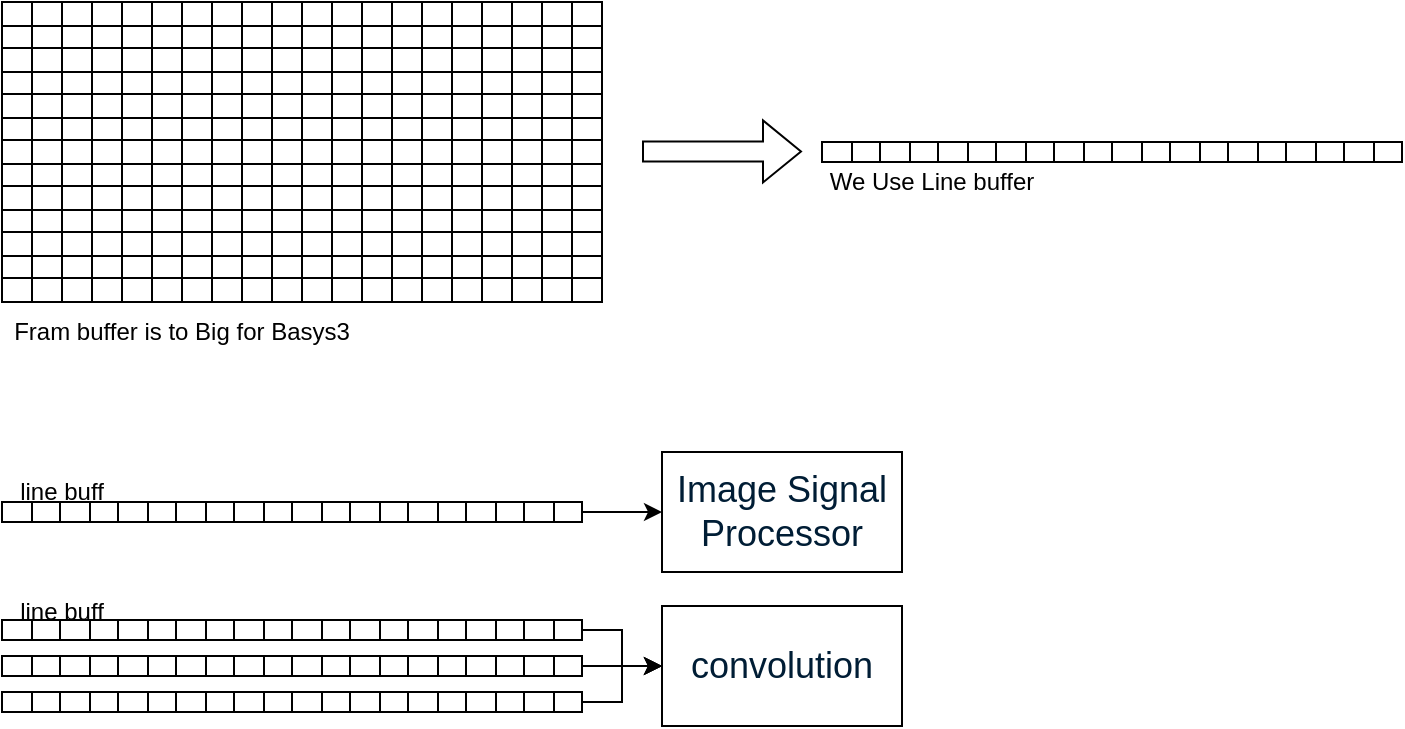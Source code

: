 <mxfile version="26.0.16">
  <diagram name="페이지-1" id="LrU_tW_rVNSrr9okbilR">
    <mxGraphModel dx="915" dy="688" grid="1" gridSize="10" guides="1" tooltips="1" connect="1" arrows="1" fold="1" page="1" pageScale="1" pageWidth="1169" pageHeight="827" math="0" shadow="0">
      <root>
        <mxCell id="0" />
        <mxCell id="1" parent="0" />
        <mxCell id="p4HpwbEPAxK2W1OmChS7-2" value="" style="shape=table;startSize=0;container=1;collapsible=0;childLayout=tableLayout;" parent="1" vertex="1">
          <mxGeometry x="10" y="10" width="300" height="150" as="geometry" />
        </mxCell>
        <mxCell id="p4HpwbEPAxK2W1OmChS7-3" value="" style="shape=tableRow;horizontal=0;startSize=0;swimlaneHead=0;swimlaneBody=0;strokeColor=inherit;top=0;left=0;bottom=0;right=0;collapsible=0;dropTarget=0;fillColor=none;points=[[0,0.5],[1,0.5]];portConstraint=eastwest;" parent="p4HpwbEPAxK2W1OmChS7-2" vertex="1">
          <mxGeometry width="300" height="12" as="geometry" />
        </mxCell>
        <mxCell id="p4HpwbEPAxK2W1OmChS7-4" value="" style="shape=partialRectangle;html=1;whiteSpace=wrap;connectable=0;strokeColor=inherit;overflow=hidden;fillColor=none;top=0;left=0;bottom=0;right=0;pointerEvents=1;" parent="p4HpwbEPAxK2W1OmChS7-3" vertex="1">
          <mxGeometry width="15" height="12" as="geometry">
            <mxRectangle width="15" height="12" as="alternateBounds" />
          </mxGeometry>
        </mxCell>
        <mxCell id="p4HpwbEPAxK2W1OmChS7-5" value="" style="shape=partialRectangle;html=1;whiteSpace=wrap;connectable=0;strokeColor=inherit;overflow=hidden;fillColor=none;top=0;left=0;bottom=0;right=0;pointerEvents=1;" parent="p4HpwbEPAxK2W1OmChS7-3" vertex="1">
          <mxGeometry x="15" width="15" height="12" as="geometry">
            <mxRectangle width="15" height="12" as="alternateBounds" />
          </mxGeometry>
        </mxCell>
        <mxCell id="p4HpwbEPAxK2W1OmChS7-6" value="" style="shape=partialRectangle;html=1;whiteSpace=wrap;connectable=0;strokeColor=inherit;overflow=hidden;fillColor=none;top=0;left=0;bottom=0;right=0;pointerEvents=1;" parent="p4HpwbEPAxK2W1OmChS7-3" vertex="1">
          <mxGeometry x="30" width="15" height="12" as="geometry">
            <mxRectangle width="15" height="12" as="alternateBounds" />
          </mxGeometry>
        </mxCell>
        <mxCell id="p4HpwbEPAxK2W1OmChS7-7" value="" style="shape=partialRectangle;html=1;whiteSpace=wrap;connectable=0;strokeColor=inherit;overflow=hidden;fillColor=none;top=0;left=0;bottom=0;right=0;pointerEvents=1;" parent="p4HpwbEPAxK2W1OmChS7-3" vertex="1">
          <mxGeometry x="45" width="15" height="12" as="geometry">
            <mxRectangle width="15" height="12" as="alternateBounds" />
          </mxGeometry>
        </mxCell>
        <mxCell id="p4HpwbEPAxK2W1OmChS7-8" value="" style="shape=partialRectangle;html=1;whiteSpace=wrap;connectable=0;strokeColor=inherit;overflow=hidden;fillColor=none;top=0;left=0;bottom=0;right=0;pointerEvents=1;" parent="p4HpwbEPAxK2W1OmChS7-3" vertex="1">
          <mxGeometry x="60" width="15" height="12" as="geometry">
            <mxRectangle width="15" height="12" as="alternateBounds" />
          </mxGeometry>
        </mxCell>
        <mxCell id="p4HpwbEPAxK2W1OmChS7-9" value="" style="shape=partialRectangle;html=1;whiteSpace=wrap;connectable=0;strokeColor=inherit;overflow=hidden;fillColor=none;top=0;left=0;bottom=0;right=0;pointerEvents=1;" parent="p4HpwbEPAxK2W1OmChS7-3" vertex="1">
          <mxGeometry x="75" width="15" height="12" as="geometry">
            <mxRectangle width="15" height="12" as="alternateBounds" />
          </mxGeometry>
        </mxCell>
        <mxCell id="p4HpwbEPAxK2W1OmChS7-10" value="" style="shape=partialRectangle;html=1;whiteSpace=wrap;connectable=0;strokeColor=inherit;overflow=hidden;fillColor=none;top=0;left=0;bottom=0;right=0;pointerEvents=1;" parent="p4HpwbEPAxK2W1OmChS7-3" vertex="1">
          <mxGeometry x="90" width="15" height="12" as="geometry">
            <mxRectangle width="15" height="12" as="alternateBounds" />
          </mxGeometry>
        </mxCell>
        <mxCell id="p4HpwbEPAxK2W1OmChS7-11" value="" style="shape=partialRectangle;html=1;whiteSpace=wrap;connectable=0;strokeColor=inherit;overflow=hidden;fillColor=none;top=0;left=0;bottom=0;right=0;pointerEvents=1;" parent="p4HpwbEPAxK2W1OmChS7-3" vertex="1">
          <mxGeometry x="105" width="15" height="12" as="geometry">
            <mxRectangle width="15" height="12" as="alternateBounds" />
          </mxGeometry>
        </mxCell>
        <mxCell id="p4HpwbEPAxK2W1OmChS7-12" value="" style="shape=partialRectangle;html=1;whiteSpace=wrap;connectable=0;strokeColor=inherit;overflow=hidden;fillColor=none;top=0;left=0;bottom=0;right=0;pointerEvents=1;" parent="p4HpwbEPAxK2W1OmChS7-3" vertex="1">
          <mxGeometry x="120" width="15" height="12" as="geometry">
            <mxRectangle width="15" height="12" as="alternateBounds" />
          </mxGeometry>
        </mxCell>
        <mxCell id="p4HpwbEPAxK2W1OmChS7-13" value="" style="shape=partialRectangle;html=1;whiteSpace=wrap;connectable=0;strokeColor=inherit;overflow=hidden;fillColor=none;top=0;left=0;bottom=0;right=0;pointerEvents=1;" parent="p4HpwbEPAxK2W1OmChS7-3" vertex="1">
          <mxGeometry x="135" width="15" height="12" as="geometry">
            <mxRectangle width="15" height="12" as="alternateBounds" />
          </mxGeometry>
        </mxCell>
        <mxCell id="p4HpwbEPAxK2W1OmChS7-14" value="" style="shape=partialRectangle;html=1;whiteSpace=wrap;connectable=0;strokeColor=inherit;overflow=hidden;fillColor=none;top=0;left=0;bottom=0;right=0;pointerEvents=1;" parent="p4HpwbEPAxK2W1OmChS7-3" vertex="1">
          <mxGeometry x="150" width="15" height="12" as="geometry">
            <mxRectangle width="15" height="12" as="alternateBounds" />
          </mxGeometry>
        </mxCell>
        <mxCell id="p4HpwbEPAxK2W1OmChS7-15" value="" style="shape=partialRectangle;html=1;whiteSpace=wrap;connectable=0;strokeColor=inherit;overflow=hidden;fillColor=none;top=0;left=0;bottom=0;right=0;pointerEvents=1;" parent="p4HpwbEPAxK2W1OmChS7-3" vertex="1">
          <mxGeometry x="165" width="15" height="12" as="geometry">
            <mxRectangle width="15" height="12" as="alternateBounds" />
          </mxGeometry>
        </mxCell>
        <mxCell id="p4HpwbEPAxK2W1OmChS7-16" value="" style="shape=partialRectangle;html=1;whiteSpace=wrap;connectable=0;strokeColor=inherit;overflow=hidden;fillColor=none;top=0;left=0;bottom=0;right=0;pointerEvents=1;" parent="p4HpwbEPAxK2W1OmChS7-3" vertex="1">
          <mxGeometry x="180" width="15" height="12" as="geometry">
            <mxRectangle width="15" height="12" as="alternateBounds" />
          </mxGeometry>
        </mxCell>
        <mxCell id="p4HpwbEPAxK2W1OmChS7-17" value="" style="shape=partialRectangle;html=1;whiteSpace=wrap;connectable=0;strokeColor=inherit;overflow=hidden;fillColor=none;top=0;left=0;bottom=0;right=0;pointerEvents=1;" parent="p4HpwbEPAxK2W1OmChS7-3" vertex="1">
          <mxGeometry x="195" width="15" height="12" as="geometry">
            <mxRectangle width="15" height="12" as="alternateBounds" />
          </mxGeometry>
        </mxCell>
        <mxCell id="p4HpwbEPAxK2W1OmChS7-18" value="" style="shape=partialRectangle;html=1;whiteSpace=wrap;connectable=0;strokeColor=inherit;overflow=hidden;fillColor=none;top=0;left=0;bottom=0;right=0;pointerEvents=1;" parent="p4HpwbEPAxK2W1OmChS7-3" vertex="1">
          <mxGeometry x="210" width="15" height="12" as="geometry">
            <mxRectangle width="15" height="12" as="alternateBounds" />
          </mxGeometry>
        </mxCell>
        <mxCell id="p4HpwbEPAxK2W1OmChS7-19" value="" style="shape=partialRectangle;html=1;whiteSpace=wrap;connectable=0;strokeColor=inherit;overflow=hidden;fillColor=none;top=0;left=0;bottom=0;right=0;pointerEvents=1;" parent="p4HpwbEPAxK2W1OmChS7-3" vertex="1">
          <mxGeometry x="225" width="15" height="12" as="geometry">
            <mxRectangle width="15" height="12" as="alternateBounds" />
          </mxGeometry>
        </mxCell>
        <mxCell id="p4HpwbEPAxK2W1OmChS7-20" value="" style="shape=partialRectangle;html=1;whiteSpace=wrap;connectable=0;strokeColor=inherit;overflow=hidden;fillColor=none;top=0;left=0;bottom=0;right=0;pointerEvents=1;" parent="p4HpwbEPAxK2W1OmChS7-3" vertex="1">
          <mxGeometry x="240" width="15" height="12" as="geometry">
            <mxRectangle width="15" height="12" as="alternateBounds" />
          </mxGeometry>
        </mxCell>
        <mxCell id="p4HpwbEPAxK2W1OmChS7-21" value="" style="shape=partialRectangle;html=1;whiteSpace=wrap;connectable=0;strokeColor=inherit;overflow=hidden;fillColor=none;top=0;left=0;bottom=0;right=0;pointerEvents=1;" parent="p4HpwbEPAxK2W1OmChS7-3" vertex="1">
          <mxGeometry x="255" width="15" height="12" as="geometry">
            <mxRectangle width="15" height="12" as="alternateBounds" />
          </mxGeometry>
        </mxCell>
        <mxCell id="p4HpwbEPAxK2W1OmChS7-22" value="" style="shape=partialRectangle;html=1;whiteSpace=wrap;connectable=0;strokeColor=inherit;overflow=hidden;fillColor=none;top=0;left=0;bottom=0;right=0;pointerEvents=1;" parent="p4HpwbEPAxK2W1OmChS7-3" vertex="1">
          <mxGeometry x="270" width="15" height="12" as="geometry">
            <mxRectangle width="15" height="12" as="alternateBounds" />
          </mxGeometry>
        </mxCell>
        <mxCell id="p4HpwbEPAxK2W1OmChS7-23" value="" style="shape=partialRectangle;html=1;whiteSpace=wrap;connectable=0;strokeColor=inherit;overflow=hidden;fillColor=none;top=0;left=0;bottom=0;right=0;pointerEvents=1;" parent="p4HpwbEPAxK2W1OmChS7-3" vertex="1">
          <mxGeometry x="285" width="15" height="12" as="geometry">
            <mxRectangle width="15" height="12" as="alternateBounds" />
          </mxGeometry>
        </mxCell>
        <mxCell id="p4HpwbEPAxK2W1OmChS7-24" value="" style="shape=tableRow;horizontal=0;startSize=0;swimlaneHead=0;swimlaneBody=0;strokeColor=inherit;top=0;left=0;bottom=0;right=0;collapsible=0;dropTarget=0;fillColor=none;points=[[0,0.5],[1,0.5]];portConstraint=eastwest;" parent="p4HpwbEPAxK2W1OmChS7-2" vertex="1">
          <mxGeometry y="12" width="300" height="11" as="geometry" />
        </mxCell>
        <mxCell id="p4HpwbEPAxK2W1OmChS7-25" value="" style="shape=partialRectangle;html=1;whiteSpace=wrap;connectable=0;strokeColor=inherit;overflow=hidden;fillColor=none;top=0;left=0;bottom=0;right=0;pointerEvents=1;" parent="p4HpwbEPAxK2W1OmChS7-24" vertex="1">
          <mxGeometry width="15" height="11" as="geometry">
            <mxRectangle width="15" height="11" as="alternateBounds" />
          </mxGeometry>
        </mxCell>
        <mxCell id="p4HpwbEPAxK2W1OmChS7-26" value="" style="shape=partialRectangle;html=1;whiteSpace=wrap;connectable=0;strokeColor=inherit;overflow=hidden;fillColor=none;top=0;left=0;bottom=0;right=0;pointerEvents=1;" parent="p4HpwbEPAxK2W1OmChS7-24" vertex="1">
          <mxGeometry x="15" width="15" height="11" as="geometry">
            <mxRectangle width="15" height="11" as="alternateBounds" />
          </mxGeometry>
        </mxCell>
        <mxCell id="p4HpwbEPAxK2W1OmChS7-27" value="" style="shape=partialRectangle;html=1;whiteSpace=wrap;connectable=0;strokeColor=inherit;overflow=hidden;fillColor=none;top=0;left=0;bottom=0;right=0;pointerEvents=1;" parent="p4HpwbEPAxK2W1OmChS7-24" vertex="1">
          <mxGeometry x="30" width="15" height="11" as="geometry">
            <mxRectangle width="15" height="11" as="alternateBounds" />
          </mxGeometry>
        </mxCell>
        <mxCell id="p4HpwbEPAxK2W1OmChS7-28" value="" style="shape=partialRectangle;html=1;whiteSpace=wrap;connectable=0;strokeColor=inherit;overflow=hidden;fillColor=none;top=0;left=0;bottom=0;right=0;pointerEvents=1;" parent="p4HpwbEPAxK2W1OmChS7-24" vertex="1">
          <mxGeometry x="45" width="15" height="11" as="geometry">
            <mxRectangle width="15" height="11" as="alternateBounds" />
          </mxGeometry>
        </mxCell>
        <mxCell id="p4HpwbEPAxK2W1OmChS7-29" value="" style="shape=partialRectangle;html=1;whiteSpace=wrap;connectable=0;strokeColor=inherit;overflow=hidden;fillColor=none;top=0;left=0;bottom=0;right=0;pointerEvents=1;" parent="p4HpwbEPAxK2W1OmChS7-24" vertex="1">
          <mxGeometry x="60" width="15" height="11" as="geometry">
            <mxRectangle width="15" height="11" as="alternateBounds" />
          </mxGeometry>
        </mxCell>
        <mxCell id="p4HpwbEPAxK2W1OmChS7-30" value="" style="shape=partialRectangle;html=1;whiteSpace=wrap;connectable=0;strokeColor=inherit;overflow=hidden;fillColor=none;top=0;left=0;bottom=0;right=0;pointerEvents=1;" parent="p4HpwbEPAxK2W1OmChS7-24" vertex="1">
          <mxGeometry x="75" width="15" height="11" as="geometry">
            <mxRectangle width="15" height="11" as="alternateBounds" />
          </mxGeometry>
        </mxCell>
        <mxCell id="p4HpwbEPAxK2W1OmChS7-31" value="" style="shape=partialRectangle;html=1;whiteSpace=wrap;connectable=0;strokeColor=inherit;overflow=hidden;fillColor=none;top=0;left=0;bottom=0;right=0;pointerEvents=1;" parent="p4HpwbEPAxK2W1OmChS7-24" vertex="1">
          <mxGeometry x="90" width="15" height="11" as="geometry">
            <mxRectangle width="15" height="11" as="alternateBounds" />
          </mxGeometry>
        </mxCell>
        <mxCell id="p4HpwbEPAxK2W1OmChS7-32" value="" style="shape=partialRectangle;html=1;whiteSpace=wrap;connectable=0;strokeColor=inherit;overflow=hidden;fillColor=none;top=0;left=0;bottom=0;right=0;pointerEvents=1;" parent="p4HpwbEPAxK2W1OmChS7-24" vertex="1">
          <mxGeometry x="105" width="15" height="11" as="geometry">
            <mxRectangle width="15" height="11" as="alternateBounds" />
          </mxGeometry>
        </mxCell>
        <mxCell id="p4HpwbEPAxK2W1OmChS7-33" value="" style="shape=partialRectangle;html=1;whiteSpace=wrap;connectable=0;strokeColor=inherit;overflow=hidden;fillColor=none;top=0;left=0;bottom=0;right=0;pointerEvents=1;" parent="p4HpwbEPAxK2W1OmChS7-24" vertex="1">
          <mxGeometry x="120" width="15" height="11" as="geometry">
            <mxRectangle width="15" height="11" as="alternateBounds" />
          </mxGeometry>
        </mxCell>
        <mxCell id="p4HpwbEPAxK2W1OmChS7-34" value="" style="shape=partialRectangle;html=1;whiteSpace=wrap;connectable=0;strokeColor=inherit;overflow=hidden;fillColor=none;top=0;left=0;bottom=0;right=0;pointerEvents=1;" parent="p4HpwbEPAxK2W1OmChS7-24" vertex="1">
          <mxGeometry x="135" width="15" height="11" as="geometry">
            <mxRectangle width="15" height="11" as="alternateBounds" />
          </mxGeometry>
        </mxCell>
        <mxCell id="p4HpwbEPAxK2W1OmChS7-35" value="" style="shape=partialRectangle;html=1;whiteSpace=wrap;connectable=0;strokeColor=inherit;overflow=hidden;fillColor=none;top=0;left=0;bottom=0;right=0;pointerEvents=1;" parent="p4HpwbEPAxK2W1OmChS7-24" vertex="1">
          <mxGeometry x="150" width="15" height="11" as="geometry">
            <mxRectangle width="15" height="11" as="alternateBounds" />
          </mxGeometry>
        </mxCell>
        <mxCell id="p4HpwbEPAxK2W1OmChS7-36" value="" style="shape=partialRectangle;html=1;whiteSpace=wrap;connectable=0;strokeColor=inherit;overflow=hidden;fillColor=none;top=0;left=0;bottom=0;right=0;pointerEvents=1;" parent="p4HpwbEPAxK2W1OmChS7-24" vertex="1">
          <mxGeometry x="165" width="15" height="11" as="geometry">
            <mxRectangle width="15" height="11" as="alternateBounds" />
          </mxGeometry>
        </mxCell>
        <mxCell id="p4HpwbEPAxK2W1OmChS7-37" value="" style="shape=partialRectangle;html=1;whiteSpace=wrap;connectable=0;strokeColor=inherit;overflow=hidden;fillColor=none;top=0;left=0;bottom=0;right=0;pointerEvents=1;" parent="p4HpwbEPAxK2W1OmChS7-24" vertex="1">
          <mxGeometry x="180" width="15" height="11" as="geometry">
            <mxRectangle width="15" height="11" as="alternateBounds" />
          </mxGeometry>
        </mxCell>
        <mxCell id="p4HpwbEPAxK2W1OmChS7-38" value="" style="shape=partialRectangle;html=1;whiteSpace=wrap;connectable=0;strokeColor=inherit;overflow=hidden;fillColor=none;top=0;left=0;bottom=0;right=0;pointerEvents=1;" parent="p4HpwbEPAxK2W1OmChS7-24" vertex="1">
          <mxGeometry x="195" width="15" height="11" as="geometry">
            <mxRectangle width="15" height="11" as="alternateBounds" />
          </mxGeometry>
        </mxCell>
        <mxCell id="p4HpwbEPAxK2W1OmChS7-39" value="" style="shape=partialRectangle;html=1;whiteSpace=wrap;connectable=0;strokeColor=inherit;overflow=hidden;fillColor=none;top=0;left=0;bottom=0;right=0;pointerEvents=1;" parent="p4HpwbEPAxK2W1OmChS7-24" vertex="1">
          <mxGeometry x="210" width="15" height="11" as="geometry">
            <mxRectangle width="15" height="11" as="alternateBounds" />
          </mxGeometry>
        </mxCell>
        <mxCell id="p4HpwbEPAxK2W1OmChS7-40" value="" style="shape=partialRectangle;html=1;whiteSpace=wrap;connectable=0;strokeColor=inherit;overflow=hidden;fillColor=none;top=0;left=0;bottom=0;right=0;pointerEvents=1;" parent="p4HpwbEPAxK2W1OmChS7-24" vertex="1">
          <mxGeometry x="225" width="15" height="11" as="geometry">
            <mxRectangle width="15" height="11" as="alternateBounds" />
          </mxGeometry>
        </mxCell>
        <mxCell id="p4HpwbEPAxK2W1OmChS7-41" value="" style="shape=partialRectangle;html=1;whiteSpace=wrap;connectable=0;strokeColor=inherit;overflow=hidden;fillColor=none;top=0;left=0;bottom=0;right=0;pointerEvents=1;" parent="p4HpwbEPAxK2W1OmChS7-24" vertex="1">
          <mxGeometry x="240" width="15" height="11" as="geometry">
            <mxRectangle width="15" height="11" as="alternateBounds" />
          </mxGeometry>
        </mxCell>
        <mxCell id="p4HpwbEPAxK2W1OmChS7-42" value="" style="shape=partialRectangle;html=1;whiteSpace=wrap;connectable=0;strokeColor=inherit;overflow=hidden;fillColor=none;top=0;left=0;bottom=0;right=0;pointerEvents=1;" parent="p4HpwbEPAxK2W1OmChS7-24" vertex="1">
          <mxGeometry x="255" width="15" height="11" as="geometry">
            <mxRectangle width="15" height="11" as="alternateBounds" />
          </mxGeometry>
        </mxCell>
        <mxCell id="p4HpwbEPAxK2W1OmChS7-43" value="" style="shape=partialRectangle;html=1;whiteSpace=wrap;connectable=0;strokeColor=inherit;overflow=hidden;fillColor=none;top=0;left=0;bottom=0;right=0;pointerEvents=1;" parent="p4HpwbEPAxK2W1OmChS7-24" vertex="1">
          <mxGeometry x="270" width="15" height="11" as="geometry">
            <mxRectangle width="15" height="11" as="alternateBounds" />
          </mxGeometry>
        </mxCell>
        <mxCell id="p4HpwbEPAxK2W1OmChS7-44" value="" style="shape=partialRectangle;html=1;whiteSpace=wrap;connectable=0;strokeColor=inherit;overflow=hidden;fillColor=none;top=0;left=0;bottom=0;right=0;pointerEvents=1;" parent="p4HpwbEPAxK2W1OmChS7-24" vertex="1">
          <mxGeometry x="285" width="15" height="11" as="geometry">
            <mxRectangle width="15" height="11" as="alternateBounds" />
          </mxGeometry>
        </mxCell>
        <mxCell id="p4HpwbEPAxK2W1OmChS7-45" value="" style="shape=tableRow;horizontal=0;startSize=0;swimlaneHead=0;swimlaneBody=0;strokeColor=inherit;top=0;left=0;bottom=0;right=0;collapsible=0;dropTarget=0;fillColor=none;points=[[0,0.5],[1,0.5]];portConstraint=eastwest;" parent="p4HpwbEPAxK2W1OmChS7-2" vertex="1">
          <mxGeometry y="23" width="300" height="12" as="geometry" />
        </mxCell>
        <mxCell id="p4HpwbEPAxK2W1OmChS7-46" value="" style="shape=partialRectangle;html=1;whiteSpace=wrap;connectable=0;strokeColor=inherit;overflow=hidden;fillColor=none;top=0;left=0;bottom=0;right=0;pointerEvents=1;" parent="p4HpwbEPAxK2W1OmChS7-45" vertex="1">
          <mxGeometry width="15" height="12" as="geometry">
            <mxRectangle width="15" height="12" as="alternateBounds" />
          </mxGeometry>
        </mxCell>
        <mxCell id="p4HpwbEPAxK2W1OmChS7-47" value="" style="shape=partialRectangle;html=1;whiteSpace=wrap;connectable=0;strokeColor=inherit;overflow=hidden;fillColor=none;top=0;left=0;bottom=0;right=0;pointerEvents=1;" parent="p4HpwbEPAxK2W1OmChS7-45" vertex="1">
          <mxGeometry x="15" width="15" height="12" as="geometry">
            <mxRectangle width="15" height="12" as="alternateBounds" />
          </mxGeometry>
        </mxCell>
        <mxCell id="p4HpwbEPAxK2W1OmChS7-48" value="" style="shape=partialRectangle;html=1;whiteSpace=wrap;connectable=0;strokeColor=inherit;overflow=hidden;fillColor=none;top=0;left=0;bottom=0;right=0;pointerEvents=1;" parent="p4HpwbEPAxK2W1OmChS7-45" vertex="1">
          <mxGeometry x="30" width="15" height="12" as="geometry">
            <mxRectangle width="15" height="12" as="alternateBounds" />
          </mxGeometry>
        </mxCell>
        <mxCell id="p4HpwbEPAxK2W1OmChS7-49" value="" style="shape=partialRectangle;html=1;whiteSpace=wrap;connectable=0;strokeColor=inherit;overflow=hidden;fillColor=none;top=0;left=0;bottom=0;right=0;pointerEvents=1;" parent="p4HpwbEPAxK2W1OmChS7-45" vertex="1">
          <mxGeometry x="45" width="15" height="12" as="geometry">
            <mxRectangle width="15" height="12" as="alternateBounds" />
          </mxGeometry>
        </mxCell>
        <mxCell id="p4HpwbEPAxK2W1OmChS7-50" value="" style="shape=partialRectangle;html=1;whiteSpace=wrap;connectable=0;strokeColor=inherit;overflow=hidden;fillColor=none;top=0;left=0;bottom=0;right=0;pointerEvents=1;" parent="p4HpwbEPAxK2W1OmChS7-45" vertex="1">
          <mxGeometry x="60" width="15" height="12" as="geometry">
            <mxRectangle width="15" height="12" as="alternateBounds" />
          </mxGeometry>
        </mxCell>
        <mxCell id="p4HpwbEPAxK2W1OmChS7-51" value="" style="shape=partialRectangle;html=1;whiteSpace=wrap;connectable=0;strokeColor=inherit;overflow=hidden;fillColor=none;top=0;left=0;bottom=0;right=0;pointerEvents=1;" parent="p4HpwbEPAxK2W1OmChS7-45" vertex="1">
          <mxGeometry x="75" width="15" height="12" as="geometry">
            <mxRectangle width="15" height="12" as="alternateBounds" />
          </mxGeometry>
        </mxCell>
        <mxCell id="p4HpwbEPAxK2W1OmChS7-52" value="" style="shape=partialRectangle;html=1;whiteSpace=wrap;connectable=0;strokeColor=inherit;overflow=hidden;fillColor=none;top=0;left=0;bottom=0;right=0;pointerEvents=1;" parent="p4HpwbEPAxK2W1OmChS7-45" vertex="1">
          <mxGeometry x="90" width="15" height="12" as="geometry">
            <mxRectangle width="15" height="12" as="alternateBounds" />
          </mxGeometry>
        </mxCell>
        <mxCell id="p4HpwbEPAxK2W1OmChS7-53" value="" style="shape=partialRectangle;html=1;whiteSpace=wrap;connectable=0;strokeColor=inherit;overflow=hidden;fillColor=none;top=0;left=0;bottom=0;right=0;pointerEvents=1;" parent="p4HpwbEPAxK2W1OmChS7-45" vertex="1">
          <mxGeometry x="105" width="15" height="12" as="geometry">
            <mxRectangle width="15" height="12" as="alternateBounds" />
          </mxGeometry>
        </mxCell>
        <mxCell id="p4HpwbEPAxK2W1OmChS7-54" value="" style="shape=partialRectangle;html=1;whiteSpace=wrap;connectable=0;strokeColor=inherit;overflow=hidden;fillColor=none;top=0;left=0;bottom=0;right=0;pointerEvents=1;" parent="p4HpwbEPAxK2W1OmChS7-45" vertex="1">
          <mxGeometry x="120" width="15" height="12" as="geometry">
            <mxRectangle width="15" height="12" as="alternateBounds" />
          </mxGeometry>
        </mxCell>
        <mxCell id="p4HpwbEPAxK2W1OmChS7-55" value="" style="shape=partialRectangle;html=1;whiteSpace=wrap;connectable=0;strokeColor=inherit;overflow=hidden;fillColor=none;top=0;left=0;bottom=0;right=0;pointerEvents=1;" parent="p4HpwbEPAxK2W1OmChS7-45" vertex="1">
          <mxGeometry x="135" width="15" height="12" as="geometry">
            <mxRectangle width="15" height="12" as="alternateBounds" />
          </mxGeometry>
        </mxCell>
        <mxCell id="p4HpwbEPAxK2W1OmChS7-56" value="" style="shape=partialRectangle;html=1;whiteSpace=wrap;connectable=0;strokeColor=inherit;overflow=hidden;fillColor=none;top=0;left=0;bottom=0;right=0;pointerEvents=1;" parent="p4HpwbEPAxK2W1OmChS7-45" vertex="1">
          <mxGeometry x="150" width="15" height="12" as="geometry">
            <mxRectangle width="15" height="12" as="alternateBounds" />
          </mxGeometry>
        </mxCell>
        <mxCell id="p4HpwbEPAxK2W1OmChS7-57" value="" style="shape=partialRectangle;html=1;whiteSpace=wrap;connectable=0;strokeColor=inherit;overflow=hidden;fillColor=none;top=0;left=0;bottom=0;right=0;pointerEvents=1;" parent="p4HpwbEPAxK2W1OmChS7-45" vertex="1">
          <mxGeometry x="165" width="15" height="12" as="geometry">
            <mxRectangle width="15" height="12" as="alternateBounds" />
          </mxGeometry>
        </mxCell>
        <mxCell id="p4HpwbEPAxK2W1OmChS7-58" value="" style="shape=partialRectangle;html=1;whiteSpace=wrap;connectable=0;strokeColor=inherit;overflow=hidden;fillColor=none;top=0;left=0;bottom=0;right=0;pointerEvents=1;" parent="p4HpwbEPAxK2W1OmChS7-45" vertex="1">
          <mxGeometry x="180" width="15" height="12" as="geometry">
            <mxRectangle width="15" height="12" as="alternateBounds" />
          </mxGeometry>
        </mxCell>
        <mxCell id="p4HpwbEPAxK2W1OmChS7-59" value="" style="shape=partialRectangle;html=1;whiteSpace=wrap;connectable=0;strokeColor=inherit;overflow=hidden;fillColor=none;top=0;left=0;bottom=0;right=0;pointerEvents=1;" parent="p4HpwbEPAxK2W1OmChS7-45" vertex="1">
          <mxGeometry x="195" width="15" height="12" as="geometry">
            <mxRectangle width="15" height="12" as="alternateBounds" />
          </mxGeometry>
        </mxCell>
        <mxCell id="p4HpwbEPAxK2W1OmChS7-60" value="" style="shape=partialRectangle;html=1;whiteSpace=wrap;connectable=0;strokeColor=inherit;overflow=hidden;fillColor=none;top=0;left=0;bottom=0;right=0;pointerEvents=1;" parent="p4HpwbEPAxK2W1OmChS7-45" vertex="1">
          <mxGeometry x="210" width="15" height="12" as="geometry">
            <mxRectangle width="15" height="12" as="alternateBounds" />
          </mxGeometry>
        </mxCell>
        <mxCell id="p4HpwbEPAxK2W1OmChS7-61" value="" style="shape=partialRectangle;html=1;whiteSpace=wrap;connectable=0;strokeColor=inherit;overflow=hidden;fillColor=none;top=0;left=0;bottom=0;right=0;pointerEvents=1;" parent="p4HpwbEPAxK2W1OmChS7-45" vertex="1">
          <mxGeometry x="225" width="15" height="12" as="geometry">
            <mxRectangle width="15" height="12" as="alternateBounds" />
          </mxGeometry>
        </mxCell>
        <mxCell id="p4HpwbEPAxK2W1OmChS7-62" value="" style="shape=partialRectangle;html=1;whiteSpace=wrap;connectable=0;strokeColor=inherit;overflow=hidden;fillColor=none;top=0;left=0;bottom=0;right=0;pointerEvents=1;" parent="p4HpwbEPAxK2W1OmChS7-45" vertex="1">
          <mxGeometry x="240" width="15" height="12" as="geometry">
            <mxRectangle width="15" height="12" as="alternateBounds" />
          </mxGeometry>
        </mxCell>
        <mxCell id="p4HpwbEPAxK2W1OmChS7-63" value="" style="shape=partialRectangle;html=1;whiteSpace=wrap;connectable=0;strokeColor=inherit;overflow=hidden;fillColor=none;top=0;left=0;bottom=0;right=0;pointerEvents=1;" parent="p4HpwbEPAxK2W1OmChS7-45" vertex="1">
          <mxGeometry x="255" width="15" height="12" as="geometry">
            <mxRectangle width="15" height="12" as="alternateBounds" />
          </mxGeometry>
        </mxCell>
        <mxCell id="p4HpwbEPAxK2W1OmChS7-64" value="" style="shape=partialRectangle;html=1;whiteSpace=wrap;connectable=0;strokeColor=inherit;overflow=hidden;fillColor=none;top=0;left=0;bottom=0;right=0;pointerEvents=1;" parent="p4HpwbEPAxK2W1OmChS7-45" vertex="1">
          <mxGeometry x="270" width="15" height="12" as="geometry">
            <mxRectangle width="15" height="12" as="alternateBounds" />
          </mxGeometry>
        </mxCell>
        <mxCell id="p4HpwbEPAxK2W1OmChS7-65" value="" style="shape=partialRectangle;html=1;whiteSpace=wrap;connectable=0;strokeColor=inherit;overflow=hidden;fillColor=none;top=0;left=0;bottom=0;right=0;pointerEvents=1;" parent="p4HpwbEPAxK2W1OmChS7-45" vertex="1">
          <mxGeometry x="285" width="15" height="12" as="geometry">
            <mxRectangle width="15" height="12" as="alternateBounds" />
          </mxGeometry>
        </mxCell>
        <mxCell id="p4HpwbEPAxK2W1OmChS7-66" value="" style="shape=tableRow;horizontal=0;startSize=0;swimlaneHead=0;swimlaneBody=0;strokeColor=inherit;top=0;left=0;bottom=0;right=0;collapsible=0;dropTarget=0;fillColor=none;points=[[0,0.5],[1,0.5]];portConstraint=eastwest;" parent="p4HpwbEPAxK2W1OmChS7-2" vertex="1">
          <mxGeometry y="35" width="300" height="11" as="geometry" />
        </mxCell>
        <mxCell id="p4HpwbEPAxK2W1OmChS7-67" value="" style="shape=partialRectangle;html=1;whiteSpace=wrap;connectable=0;strokeColor=inherit;overflow=hidden;fillColor=none;top=0;left=0;bottom=0;right=0;pointerEvents=1;" parent="p4HpwbEPAxK2W1OmChS7-66" vertex="1">
          <mxGeometry width="15" height="11" as="geometry">
            <mxRectangle width="15" height="11" as="alternateBounds" />
          </mxGeometry>
        </mxCell>
        <mxCell id="p4HpwbEPAxK2W1OmChS7-68" value="" style="shape=partialRectangle;html=1;whiteSpace=wrap;connectable=0;strokeColor=inherit;overflow=hidden;fillColor=none;top=0;left=0;bottom=0;right=0;pointerEvents=1;" parent="p4HpwbEPAxK2W1OmChS7-66" vertex="1">
          <mxGeometry x="15" width="15" height="11" as="geometry">
            <mxRectangle width="15" height="11" as="alternateBounds" />
          </mxGeometry>
        </mxCell>
        <mxCell id="p4HpwbEPAxK2W1OmChS7-69" value="" style="shape=partialRectangle;html=1;whiteSpace=wrap;connectable=0;strokeColor=inherit;overflow=hidden;fillColor=none;top=0;left=0;bottom=0;right=0;pointerEvents=1;" parent="p4HpwbEPAxK2W1OmChS7-66" vertex="1">
          <mxGeometry x="30" width="15" height="11" as="geometry">
            <mxRectangle width="15" height="11" as="alternateBounds" />
          </mxGeometry>
        </mxCell>
        <mxCell id="p4HpwbEPAxK2W1OmChS7-70" value="" style="shape=partialRectangle;html=1;whiteSpace=wrap;connectable=0;strokeColor=inherit;overflow=hidden;fillColor=none;top=0;left=0;bottom=0;right=0;pointerEvents=1;" parent="p4HpwbEPAxK2W1OmChS7-66" vertex="1">
          <mxGeometry x="45" width="15" height="11" as="geometry">
            <mxRectangle width="15" height="11" as="alternateBounds" />
          </mxGeometry>
        </mxCell>
        <mxCell id="p4HpwbEPAxK2W1OmChS7-71" value="" style="shape=partialRectangle;html=1;whiteSpace=wrap;connectable=0;strokeColor=inherit;overflow=hidden;fillColor=none;top=0;left=0;bottom=0;right=0;pointerEvents=1;" parent="p4HpwbEPAxK2W1OmChS7-66" vertex="1">
          <mxGeometry x="60" width="15" height="11" as="geometry">
            <mxRectangle width="15" height="11" as="alternateBounds" />
          </mxGeometry>
        </mxCell>
        <mxCell id="p4HpwbEPAxK2W1OmChS7-72" value="" style="shape=partialRectangle;html=1;whiteSpace=wrap;connectable=0;strokeColor=inherit;overflow=hidden;fillColor=none;top=0;left=0;bottom=0;right=0;pointerEvents=1;" parent="p4HpwbEPAxK2W1OmChS7-66" vertex="1">
          <mxGeometry x="75" width="15" height="11" as="geometry">
            <mxRectangle width="15" height="11" as="alternateBounds" />
          </mxGeometry>
        </mxCell>
        <mxCell id="p4HpwbEPAxK2W1OmChS7-73" value="" style="shape=partialRectangle;html=1;whiteSpace=wrap;connectable=0;strokeColor=inherit;overflow=hidden;fillColor=none;top=0;left=0;bottom=0;right=0;pointerEvents=1;" parent="p4HpwbEPAxK2W1OmChS7-66" vertex="1">
          <mxGeometry x="90" width="15" height="11" as="geometry">
            <mxRectangle width="15" height="11" as="alternateBounds" />
          </mxGeometry>
        </mxCell>
        <mxCell id="p4HpwbEPAxK2W1OmChS7-74" value="" style="shape=partialRectangle;html=1;whiteSpace=wrap;connectable=0;strokeColor=inherit;overflow=hidden;fillColor=none;top=0;left=0;bottom=0;right=0;pointerEvents=1;" parent="p4HpwbEPAxK2W1OmChS7-66" vertex="1">
          <mxGeometry x="105" width="15" height="11" as="geometry">
            <mxRectangle width="15" height="11" as="alternateBounds" />
          </mxGeometry>
        </mxCell>
        <mxCell id="p4HpwbEPAxK2W1OmChS7-75" value="" style="shape=partialRectangle;html=1;whiteSpace=wrap;connectable=0;strokeColor=inherit;overflow=hidden;fillColor=none;top=0;left=0;bottom=0;right=0;pointerEvents=1;" parent="p4HpwbEPAxK2W1OmChS7-66" vertex="1">
          <mxGeometry x="120" width="15" height="11" as="geometry">
            <mxRectangle width="15" height="11" as="alternateBounds" />
          </mxGeometry>
        </mxCell>
        <mxCell id="p4HpwbEPAxK2W1OmChS7-76" value="" style="shape=partialRectangle;html=1;whiteSpace=wrap;connectable=0;strokeColor=inherit;overflow=hidden;fillColor=none;top=0;left=0;bottom=0;right=0;pointerEvents=1;" parent="p4HpwbEPAxK2W1OmChS7-66" vertex="1">
          <mxGeometry x="135" width="15" height="11" as="geometry">
            <mxRectangle width="15" height="11" as="alternateBounds" />
          </mxGeometry>
        </mxCell>
        <mxCell id="p4HpwbEPAxK2W1OmChS7-77" value="" style="shape=partialRectangle;html=1;whiteSpace=wrap;connectable=0;strokeColor=inherit;overflow=hidden;fillColor=none;top=0;left=0;bottom=0;right=0;pointerEvents=1;" parent="p4HpwbEPAxK2W1OmChS7-66" vertex="1">
          <mxGeometry x="150" width="15" height="11" as="geometry">
            <mxRectangle width="15" height="11" as="alternateBounds" />
          </mxGeometry>
        </mxCell>
        <mxCell id="p4HpwbEPAxK2W1OmChS7-78" value="" style="shape=partialRectangle;html=1;whiteSpace=wrap;connectable=0;strokeColor=inherit;overflow=hidden;fillColor=none;top=0;left=0;bottom=0;right=0;pointerEvents=1;" parent="p4HpwbEPAxK2W1OmChS7-66" vertex="1">
          <mxGeometry x="165" width="15" height="11" as="geometry">
            <mxRectangle width="15" height="11" as="alternateBounds" />
          </mxGeometry>
        </mxCell>
        <mxCell id="p4HpwbEPAxK2W1OmChS7-79" value="" style="shape=partialRectangle;html=1;whiteSpace=wrap;connectable=0;strokeColor=inherit;overflow=hidden;fillColor=none;top=0;left=0;bottom=0;right=0;pointerEvents=1;" parent="p4HpwbEPAxK2W1OmChS7-66" vertex="1">
          <mxGeometry x="180" width="15" height="11" as="geometry">
            <mxRectangle width="15" height="11" as="alternateBounds" />
          </mxGeometry>
        </mxCell>
        <mxCell id="p4HpwbEPAxK2W1OmChS7-80" value="" style="shape=partialRectangle;html=1;whiteSpace=wrap;connectable=0;strokeColor=inherit;overflow=hidden;fillColor=none;top=0;left=0;bottom=0;right=0;pointerEvents=1;" parent="p4HpwbEPAxK2W1OmChS7-66" vertex="1">
          <mxGeometry x="195" width="15" height="11" as="geometry">
            <mxRectangle width="15" height="11" as="alternateBounds" />
          </mxGeometry>
        </mxCell>
        <mxCell id="p4HpwbEPAxK2W1OmChS7-81" value="" style="shape=partialRectangle;html=1;whiteSpace=wrap;connectable=0;strokeColor=inherit;overflow=hidden;fillColor=none;top=0;left=0;bottom=0;right=0;pointerEvents=1;" parent="p4HpwbEPAxK2W1OmChS7-66" vertex="1">
          <mxGeometry x="210" width="15" height="11" as="geometry">
            <mxRectangle width="15" height="11" as="alternateBounds" />
          </mxGeometry>
        </mxCell>
        <mxCell id="p4HpwbEPAxK2W1OmChS7-82" value="" style="shape=partialRectangle;html=1;whiteSpace=wrap;connectable=0;strokeColor=inherit;overflow=hidden;fillColor=none;top=0;left=0;bottom=0;right=0;pointerEvents=1;" parent="p4HpwbEPAxK2W1OmChS7-66" vertex="1">
          <mxGeometry x="225" width="15" height="11" as="geometry">
            <mxRectangle width="15" height="11" as="alternateBounds" />
          </mxGeometry>
        </mxCell>
        <mxCell id="p4HpwbEPAxK2W1OmChS7-83" value="" style="shape=partialRectangle;html=1;whiteSpace=wrap;connectable=0;strokeColor=inherit;overflow=hidden;fillColor=none;top=0;left=0;bottom=0;right=0;pointerEvents=1;" parent="p4HpwbEPAxK2W1OmChS7-66" vertex="1">
          <mxGeometry x="240" width="15" height="11" as="geometry">
            <mxRectangle width="15" height="11" as="alternateBounds" />
          </mxGeometry>
        </mxCell>
        <mxCell id="p4HpwbEPAxK2W1OmChS7-84" value="" style="shape=partialRectangle;html=1;whiteSpace=wrap;connectable=0;strokeColor=inherit;overflow=hidden;fillColor=none;top=0;left=0;bottom=0;right=0;pointerEvents=1;" parent="p4HpwbEPAxK2W1OmChS7-66" vertex="1">
          <mxGeometry x="255" width="15" height="11" as="geometry">
            <mxRectangle width="15" height="11" as="alternateBounds" />
          </mxGeometry>
        </mxCell>
        <mxCell id="p4HpwbEPAxK2W1OmChS7-85" value="" style="shape=partialRectangle;html=1;whiteSpace=wrap;connectable=0;strokeColor=inherit;overflow=hidden;fillColor=none;top=0;left=0;bottom=0;right=0;pointerEvents=1;" parent="p4HpwbEPAxK2W1OmChS7-66" vertex="1">
          <mxGeometry x="270" width="15" height="11" as="geometry">
            <mxRectangle width="15" height="11" as="alternateBounds" />
          </mxGeometry>
        </mxCell>
        <mxCell id="p4HpwbEPAxK2W1OmChS7-86" value="" style="shape=partialRectangle;html=1;whiteSpace=wrap;connectable=0;strokeColor=inherit;overflow=hidden;fillColor=none;top=0;left=0;bottom=0;right=0;pointerEvents=1;" parent="p4HpwbEPAxK2W1OmChS7-66" vertex="1">
          <mxGeometry x="285" width="15" height="11" as="geometry">
            <mxRectangle width="15" height="11" as="alternateBounds" />
          </mxGeometry>
        </mxCell>
        <mxCell id="p4HpwbEPAxK2W1OmChS7-87" value="" style="shape=tableRow;horizontal=0;startSize=0;swimlaneHead=0;swimlaneBody=0;strokeColor=inherit;top=0;left=0;bottom=0;right=0;collapsible=0;dropTarget=0;fillColor=none;points=[[0,0.5],[1,0.5]];portConstraint=eastwest;" parent="p4HpwbEPAxK2W1OmChS7-2" vertex="1">
          <mxGeometry y="46" width="300" height="12" as="geometry" />
        </mxCell>
        <mxCell id="p4HpwbEPAxK2W1OmChS7-88" value="" style="shape=partialRectangle;html=1;whiteSpace=wrap;connectable=0;strokeColor=inherit;overflow=hidden;fillColor=none;top=0;left=0;bottom=0;right=0;pointerEvents=1;" parent="p4HpwbEPAxK2W1OmChS7-87" vertex="1">
          <mxGeometry width="15" height="12" as="geometry">
            <mxRectangle width="15" height="12" as="alternateBounds" />
          </mxGeometry>
        </mxCell>
        <mxCell id="p4HpwbEPAxK2W1OmChS7-89" value="" style="shape=partialRectangle;html=1;whiteSpace=wrap;connectable=0;strokeColor=inherit;overflow=hidden;fillColor=none;top=0;left=0;bottom=0;right=0;pointerEvents=1;" parent="p4HpwbEPAxK2W1OmChS7-87" vertex="1">
          <mxGeometry x="15" width="15" height="12" as="geometry">
            <mxRectangle width="15" height="12" as="alternateBounds" />
          </mxGeometry>
        </mxCell>
        <mxCell id="p4HpwbEPAxK2W1OmChS7-90" value="" style="shape=partialRectangle;html=1;whiteSpace=wrap;connectable=0;strokeColor=inherit;overflow=hidden;fillColor=none;top=0;left=0;bottom=0;right=0;pointerEvents=1;" parent="p4HpwbEPAxK2W1OmChS7-87" vertex="1">
          <mxGeometry x="30" width="15" height="12" as="geometry">
            <mxRectangle width="15" height="12" as="alternateBounds" />
          </mxGeometry>
        </mxCell>
        <mxCell id="p4HpwbEPAxK2W1OmChS7-91" value="" style="shape=partialRectangle;html=1;whiteSpace=wrap;connectable=0;strokeColor=inherit;overflow=hidden;fillColor=none;top=0;left=0;bottom=0;right=0;pointerEvents=1;" parent="p4HpwbEPAxK2W1OmChS7-87" vertex="1">
          <mxGeometry x="45" width="15" height="12" as="geometry">
            <mxRectangle width="15" height="12" as="alternateBounds" />
          </mxGeometry>
        </mxCell>
        <mxCell id="p4HpwbEPAxK2W1OmChS7-92" value="" style="shape=partialRectangle;html=1;whiteSpace=wrap;connectable=0;strokeColor=inherit;overflow=hidden;fillColor=none;top=0;left=0;bottom=0;right=0;pointerEvents=1;" parent="p4HpwbEPAxK2W1OmChS7-87" vertex="1">
          <mxGeometry x="60" width="15" height="12" as="geometry">
            <mxRectangle width="15" height="12" as="alternateBounds" />
          </mxGeometry>
        </mxCell>
        <mxCell id="p4HpwbEPAxK2W1OmChS7-93" value="" style="shape=partialRectangle;html=1;whiteSpace=wrap;connectable=0;strokeColor=inherit;overflow=hidden;fillColor=none;top=0;left=0;bottom=0;right=0;pointerEvents=1;" parent="p4HpwbEPAxK2W1OmChS7-87" vertex="1">
          <mxGeometry x="75" width="15" height="12" as="geometry">
            <mxRectangle width="15" height="12" as="alternateBounds" />
          </mxGeometry>
        </mxCell>
        <mxCell id="p4HpwbEPAxK2W1OmChS7-94" value="" style="shape=partialRectangle;html=1;whiteSpace=wrap;connectable=0;strokeColor=inherit;overflow=hidden;fillColor=none;top=0;left=0;bottom=0;right=0;pointerEvents=1;" parent="p4HpwbEPAxK2W1OmChS7-87" vertex="1">
          <mxGeometry x="90" width="15" height="12" as="geometry">
            <mxRectangle width="15" height="12" as="alternateBounds" />
          </mxGeometry>
        </mxCell>
        <mxCell id="p4HpwbEPAxK2W1OmChS7-95" value="" style="shape=partialRectangle;html=1;whiteSpace=wrap;connectable=0;strokeColor=inherit;overflow=hidden;fillColor=none;top=0;left=0;bottom=0;right=0;pointerEvents=1;" parent="p4HpwbEPAxK2W1OmChS7-87" vertex="1">
          <mxGeometry x="105" width="15" height="12" as="geometry">
            <mxRectangle width="15" height="12" as="alternateBounds" />
          </mxGeometry>
        </mxCell>
        <mxCell id="p4HpwbEPAxK2W1OmChS7-96" value="" style="shape=partialRectangle;html=1;whiteSpace=wrap;connectable=0;strokeColor=inherit;overflow=hidden;fillColor=none;top=0;left=0;bottom=0;right=0;pointerEvents=1;" parent="p4HpwbEPAxK2W1OmChS7-87" vertex="1">
          <mxGeometry x="120" width="15" height="12" as="geometry">
            <mxRectangle width="15" height="12" as="alternateBounds" />
          </mxGeometry>
        </mxCell>
        <mxCell id="p4HpwbEPAxK2W1OmChS7-97" value="" style="shape=partialRectangle;html=1;whiteSpace=wrap;connectable=0;strokeColor=inherit;overflow=hidden;fillColor=none;top=0;left=0;bottom=0;right=0;pointerEvents=1;" parent="p4HpwbEPAxK2W1OmChS7-87" vertex="1">
          <mxGeometry x="135" width="15" height="12" as="geometry">
            <mxRectangle width="15" height="12" as="alternateBounds" />
          </mxGeometry>
        </mxCell>
        <mxCell id="p4HpwbEPAxK2W1OmChS7-98" value="" style="shape=partialRectangle;html=1;whiteSpace=wrap;connectable=0;strokeColor=inherit;overflow=hidden;fillColor=none;top=0;left=0;bottom=0;right=0;pointerEvents=1;" parent="p4HpwbEPAxK2W1OmChS7-87" vertex="1">
          <mxGeometry x="150" width="15" height="12" as="geometry">
            <mxRectangle width="15" height="12" as="alternateBounds" />
          </mxGeometry>
        </mxCell>
        <mxCell id="p4HpwbEPAxK2W1OmChS7-99" value="" style="shape=partialRectangle;html=1;whiteSpace=wrap;connectable=0;strokeColor=inherit;overflow=hidden;fillColor=none;top=0;left=0;bottom=0;right=0;pointerEvents=1;" parent="p4HpwbEPAxK2W1OmChS7-87" vertex="1">
          <mxGeometry x="165" width="15" height="12" as="geometry">
            <mxRectangle width="15" height="12" as="alternateBounds" />
          </mxGeometry>
        </mxCell>
        <mxCell id="p4HpwbEPAxK2W1OmChS7-100" value="" style="shape=partialRectangle;html=1;whiteSpace=wrap;connectable=0;strokeColor=inherit;overflow=hidden;fillColor=none;top=0;left=0;bottom=0;right=0;pointerEvents=1;" parent="p4HpwbEPAxK2W1OmChS7-87" vertex="1">
          <mxGeometry x="180" width="15" height="12" as="geometry">
            <mxRectangle width="15" height="12" as="alternateBounds" />
          </mxGeometry>
        </mxCell>
        <mxCell id="p4HpwbEPAxK2W1OmChS7-101" value="" style="shape=partialRectangle;html=1;whiteSpace=wrap;connectable=0;strokeColor=inherit;overflow=hidden;fillColor=none;top=0;left=0;bottom=0;right=0;pointerEvents=1;" parent="p4HpwbEPAxK2W1OmChS7-87" vertex="1">
          <mxGeometry x="195" width="15" height="12" as="geometry">
            <mxRectangle width="15" height="12" as="alternateBounds" />
          </mxGeometry>
        </mxCell>
        <mxCell id="p4HpwbEPAxK2W1OmChS7-102" value="" style="shape=partialRectangle;html=1;whiteSpace=wrap;connectable=0;strokeColor=inherit;overflow=hidden;fillColor=none;top=0;left=0;bottom=0;right=0;pointerEvents=1;" parent="p4HpwbEPAxK2W1OmChS7-87" vertex="1">
          <mxGeometry x="210" width="15" height="12" as="geometry">
            <mxRectangle width="15" height="12" as="alternateBounds" />
          </mxGeometry>
        </mxCell>
        <mxCell id="p4HpwbEPAxK2W1OmChS7-103" value="" style="shape=partialRectangle;html=1;whiteSpace=wrap;connectable=0;strokeColor=inherit;overflow=hidden;fillColor=none;top=0;left=0;bottom=0;right=0;pointerEvents=1;" parent="p4HpwbEPAxK2W1OmChS7-87" vertex="1">
          <mxGeometry x="225" width="15" height="12" as="geometry">
            <mxRectangle width="15" height="12" as="alternateBounds" />
          </mxGeometry>
        </mxCell>
        <mxCell id="p4HpwbEPAxK2W1OmChS7-104" value="" style="shape=partialRectangle;html=1;whiteSpace=wrap;connectable=0;strokeColor=inherit;overflow=hidden;fillColor=none;top=0;left=0;bottom=0;right=0;pointerEvents=1;" parent="p4HpwbEPAxK2W1OmChS7-87" vertex="1">
          <mxGeometry x="240" width="15" height="12" as="geometry">
            <mxRectangle width="15" height="12" as="alternateBounds" />
          </mxGeometry>
        </mxCell>
        <mxCell id="p4HpwbEPAxK2W1OmChS7-105" value="" style="shape=partialRectangle;html=1;whiteSpace=wrap;connectable=0;strokeColor=inherit;overflow=hidden;fillColor=none;top=0;left=0;bottom=0;right=0;pointerEvents=1;" parent="p4HpwbEPAxK2W1OmChS7-87" vertex="1">
          <mxGeometry x="255" width="15" height="12" as="geometry">
            <mxRectangle width="15" height="12" as="alternateBounds" />
          </mxGeometry>
        </mxCell>
        <mxCell id="p4HpwbEPAxK2W1OmChS7-106" value="" style="shape=partialRectangle;html=1;whiteSpace=wrap;connectable=0;strokeColor=inherit;overflow=hidden;fillColor=none;top=0;left=0;bottom=0;right=0;pointerEvents=1;" parent="p4HpwbEPAxK2W1OmChS7-87" vertex="1">
          <mxGeometry x="270" width="15" height="12" as="geometry">
            <mxRectangle width="15" height="12" as="alternateBounds" />
          </mxGeometry>
        </mxCell>
        <mxCell id="p4HpwbEPAxK2W1OmChS7-107" value="" style="shape=partialRectangle;html=1;whiteSpace=wrap;connectable=0;strokeColor=inherit;overflow=hidden;fillColor=none;top=0;left=0;bottom=0;right=0;pointerEvents=1;" parent="p4HpwbEPAxK2W1OmChS7-87" vertex="1">
          <mxGeometry x="285" width="15" height="12" as="geometry">
            <mxRectangle width="15" height="12" as="alternateBounds" />
          </mxGeometry>
        </mxCell>
        <mxCell id="p4HpwbEPAxK2W1OmChS7-108" value="" style="shape=tableRow;horizontal=0;startSize=0;swimlaneHead=0;swimlaneBody=0;strokeColor=inherit;top=0;left=0;bottom=0;right=0;collapsible=0;dropTarget=0;fillColor=none;points=[[0,0.5],[1,0.5]];portConstraint=eastwest;" parent="p4HpwbEPAxK2W1OmChS7-2" vertex="1">
          <mxGeometry y="58" width="300" height="11" as="geometry" />
        </mxCell>
        <mxCell id="p4HpwbEPAxK2W1OmChS7-109" value="" style="shape=partialRectangle;html=1;whiteSpace=wrap;connectable=0;strokeColor=inherit;overflow=hidden;fillColor=none;top=0;left=0;bottom=0;right=0;pointerEvents=1;" parent="p4HpwbEPAxK2W1OmChS7-108" vertex="1">
          <mxGeometry width="15" height="11" as="geometry">
            <mxRectangle width="15" height="11" as="alternateBounds" />
          </mxGeometry>
        </mxCell>
        <mxCell id="p4HpwbEPAxK2W1OmChS7-110" value="" style="shape=partialRectangle;html=1;whiteSpace=wrap;connectable=0;strokeColor=inherit;overflow=hidden;fillColor=none;top=0;left=0;bottom=0;right=0;pointerEvents=1;" parent="p4HpwbEPAxK2W1OmChS7-108" vertex="1">
          <mxGeometry x="15" width="15" height="11" as="geometry">
            <mxRectangle width="15" height="11" as="alternateBounds" />
          </mxGeometry>
        </mxCell>
        <mxCell id="p4HpwbEPAxK2W1OmChS7-111" value="" style="shape=partialRectangle;html=1;whiteSpace=wrap;connectable=0;strokeColor=inherit;overflow=hidden;fillColor=none;top=0;left=0;bottom=0;right=0;pointerEvents=1;" parent="p4HpwbEPAxK2W1OmChS7-108" vertex="1">
          <mxGeometry x="30" width="15" height="11" as="geometry">
            <mxRectangle width="15" height="11" as="alternateBounds" />
          </mxGeometry>
        </mxCell>
        <mxCell id="p4HpwbEPAxK2W1OmChS7-112" value="" style="shape=partialRectangle;html=1;whiteSpace=wrap;connectable=0;strokeColor=inherit;overflow=hidden;fillColor=none;top=0;left=0;bottom=0;right=0;pointerEvents=1;" parent="p4HpwbEPAxK2W1OmChS7-108" vertex="1">
          <mxGeometry x="45" width="15" height="11" as="geometry">
            <mxRectangle width="15" height="11" as="alternateBounds" />
          </mxGeometry>
        </mxCell>
        <mxCell id="p4HpwbEPAxK2W1OmChS7-113" value="" style="shape=partialRectangle;html=1;whiteSpace=wrap;connectable=0;strokeColor=inherit;overflow=hidden;fillColor=none;top=0;left=0;bottom=0;right=0;pointerEvents=1;" parent="p4HpwbEPAxK2W1OmChS7-108" vertex="1">
          <mxGeometry x="60" width="15" height="11" as="geometry">
            <mxRectangle width="15" height="11" as="alternateBounds" />
          </mxGeometry>
        </mxCell>
        <mxCell id="p4HpwbEPAxK2W1OmChS7-114" value="" style="shape=partialRectangle;html=1;whiteSpace=wrap;connectable=0;strokeColor=inherit;overflow=hidden;fillColor=none;top=0;left=0;bottom=0;right=0;pointerEvents=1;" parent="p4HpwbEPAxK2W1OmChS7-108" vertex="1">
          <mxGeometry x="75" width="15" height="11" as="geometry">
            <mxRectangle width="15" height="11" as="alternateBounds" />
          </mxGeometry>
        </mxCell>
        <mxCell id="p4HpwbEPAxK2W1OmChS7-115" value="" style="shape=partialRectangle;html=1;whiteSpace=wrap;connectable=0;strokeColor=inherit;overflow=hidden;fillColor=none;top=0;left=0;bottom=0;right=0;pointerEvents=1;" parent="p4HpwbEPAxK2W1OmChS7-108" vertex="1">
          <mxGeometry x="90" width="15" height="11" as="geometry">
            <mxRectangle width="15" height="11" as="alternateBounds" />
          </mxGeometry>
        </mxCell>
        <mxCell id="p4HpwbEPAxK2W1OmChS7-116" value="" style="shape=partialRectangle;html=1;whiteSpace=wrap;connectable=0;strokeColor=inherit;overflow=hidden;fillColor=none;top=0;left=0;bottom=0;right=0;pointerEvents=1;" parent="p4HpwbEPAxK2W1OmChS7-108" vertex="1">
          <mxGeometry x="105" width="15" height="11" as="geometry">
            <mxRectangle width="15" height="11" as="alternateBounds" />
          </mxGeometry>
        </mxCell>
        <mxCell id="p4HpwbEPAxK2W1OmChS7-117" value="" style="shape=partialRectangle;html=1;whiteSpace=wrap;connectable=0;strokeColor=inherit;overflow=hidden;fillColor=none;top=0;left=0;bottom=0;right=0;pointerEvents=1;" parent="p4HpwbEPAxK2W1OmChS7-108" vertex="1">
          <mxGeometry x="120" width="15" height="11" as="geometry">
            <mxRectangle width="15" height="11" as="alternateBounds" />
          </mxGeometry>
        </mxCell>
        <mxCell id="p4HpwbEPAxK2W1OmChS7-118" value="" style="shape=partialRectangle;html=1;whiteSpace=wrap;connectable=0;strokeColor=inherit;overflow=hidden;fillColor=none;top=0;left=0;bottom=0;right=0;pointerEvents=1;" parent="p4HpwbEPAxK2W1OmChS7-108" vertex="1">
          <mxGeometry x="135" width="15" height="11" as="geometry">
            <mxRectangle width="15" height="11" as="alternateBounds" />
          </mxGeometry>
        </mxCell>
        <mxCell id="p4HpwbEPAxK2W1OmChS7-119" value="" style="shape=partialRectangle;html=1;whiteSpace=wrap;connectable=0;strokeColor=inherit;overflow=hidden;fillColor=none;top=0;left=0;bottom=0;right=0;pointerEvents=1;" parent="p4HpwbEPAxK2W1OmChS7-108" vertex="1">
          <mxGeometry x="150" width="15" height="11" as="geometry">
            <mxRectangle width="15" height="11" as="alternateBounds" />
          </mxGeometry>
        </mxCell>
        <mxCell id="p4HpwbEPAxK2W1OmChS7-120" value="" style="shape=partialRectangle;html=1;whiteSpace=wrap;connectable=0;strokeColor=inherit;overflow=hidden;fillColor=none;top=0;left=0;bottom=0;right=0;pointerEvents=1;" parent="p4HpwbEPAxK2W1OmChS7-108" vertex="1">
          <mxGeometry x="165" width="15" height="11" as="geometry">
            <mxRectangle width="15" height="11" as="alternateBounds" />
          </mxGeometry>
        </mxCell>
        <mxCell id="p4HpwbEPAxK2W1OmChS7-121" value="" style="shape=partialRectangle;html=1;whiteSpace=wrap;connectable=0;strokeColor=inherit;overflow=hidden;fillColor=none;top=0;left=0;bottom=0;right=0;pointerEvents=1;" parent="p4HpwbEPAxK2W1OmChS7-108" vertex="1">
          <mxGeometry x="180" width="15" height="11" as="geometry">
            <mxRectangle width="15" height="11" as="alternateBounds" />
          </mxGeometry>
        </mxCell>
        <mxCell id="p4HpwbEPAxK2W1OmChS7-122" value="" style="shape=partialRectangle;html=1;whiteSpace=wrap;connectable=0;strokeColor=inherit;overflow=hidden;fillColor=none;top=0;left=0;bottom=0;right=0;pointerEvents=1;" parent="p4HpwbEPAxK2W1OmChS7-108" vertex="1">
          <mxGeometry x="195" width="15" height="11" as="geometry">
            <mxRectangle width="15" height="11" as="alternateBounds" />
          </mxGeometry>
        </mxCell>
        <mxCell id="p4HpwbEPAxK2W1OmChS7-123" value="" style="shape=partialRectangle;html=1;whiteSpace=wrap;connectable=0;strokeColor=inherit;overflow=hidden;fillColor=none;top=0;left=0;bottom=0;right=0;pointerEvents=1;" parent="p4HpwbEPAxK2W1OmChS7-108" vertex="1">
          <mxGeometry x="210" width="15" height="11" as="geometry">
            <mxRectangle width="15" height="11" as="alternateBounds" />
          </mxGeometry>
        </mxCell>
        <mxCell id="p4HpwbEPAxK2W1OmChS7-124" value="" style="shape=partialRectangle;html=1;whiteSpace=wrap;connectable=0;strokeColor=inherit;overflow=hidden;fillColor=none;top=0;left=0;bottom=0;right=0;pointerEvents=1;" parent="p4HpwbEPAxK2W1OmChS7-108" vertex="1">
          <mxGeometry x="225" width="15" height="11" as="geometry">
            <mxRectangle width="15" height="11" as="alternateBounds" />
          </mxGeometry>
        </mxCell>
        <mxCell id="p4HpwbEPAxK2W1OmChS7-125" value="" style="shape=partialRectangle;html=1;whiteSpace=wrap;connectable=0;strokeColor=inherit;overflow=hidden;fillColor=none;top=0;left=0;bottom=0;right=0;pointerEvents=1;" parent="p4HpwbEPAxK2W1OmChS7-108" vertex="1">
          <mxGeometry x="240" width="15" height="11" as="geometry">
            <mxRectangle width="15" height="11" as="alternateBounds" />
          </mxGeometry>
        </mxCell>
        <mxCell id="p4HpwbEPAxK2W1OmChS7-126" value="" style="shape=partialRectangle;html=1;whiteSpace=wrap;connectable=0;strokeColor=inherit;overflow=hidden;fillColor=none;top=0;left=0;bottom=0;right=0;pointerEvents=1;" parent="p4HpwbEPAxK2W1OmChS7-108" vertex="1">
          <mxGeometry x="255" width="15" height="11" as="geometry">
            <mxRectangle width="15" height="11" as="alternateBounds" />
          </mxGeometry>
        </mxCell>
        <mxCell id="p4HpwbEPAxK2W1OmChS7-127" value="" style="shape=partialRectangle;html=1;whiteSpace=wrap;connectable=0;strokeColor=inherit;overflow=hidden;fillColor=none;top=0;left=0;bottom=0;right=0;pointerEvents=1;" parent="p4HpwbEPAxK2W1OmChS7-108" vertex="1">
          <mxGeometry x="270" width="15" height="11" as="geometry">
            <mxRectangle width="15" height="11" as="alternateBounds" />
          </mxGeometry>
        </mxCell>
        <mxCell id="p4HpwbEPAxK2W1OmChS7-128" value="" style="shape=partialRectangle;html=1;whiteSpace=wrap;connectable=0;strokeColor=inherit;overflow=hidden;fillColor=none;top=0;left=0;bottom=0;right=0;pointerEvents=1;" parent="p4HpwbEPAxK2W1OmChS7-108" vertex="1">
          <mxGeometry x="285" width="15" height="11" as="geometry">
            <mxRectangle width="15" height="11" as="alternateBounds" />
          </mxGeometry>
        </mxCell>
        <mxCell id="p4HpwbEPAxK2W1OmChS7-129" value="" style="shape=tableRow;horizontal=0;startSize=0;swimlaneHead=0;swimlaneBody=0;strokeColor=inherit;top=0;left=0;bottom=0;right=0;collapsible=0;dropTarget=0;fillColor=none;points=[[0,0.5],[1,0.5]];portConstraint=eastwest;" parent="p4HpwbEPAxK2W1OmChS7-2" vertex="1">
          <mxGeometry y="69" width="300" height="12" as="geometry" />
        </mxCell>
        <mxCell id="p4HpwbEPAxK2W1OmChS7-130" value="" style="shape=partialRectangle;html=1;whiteSpace=wrap;connectable=0;strokeColor=inherit;overflow=hidden;fillColor=none;top=0;left=0;bottom=0;right=0;pointerEvents=1;" parent="p4HpwbEPAxK2W1OmChS7-129" vertex="1">
          <mxGeometry width="15" height="12" as="geometry">
            <mxRectangle width="15" height="12" as="alternateBounds" />
          </mxGeometry>
        </mxCell>
        <mxCell id="p4HpwbEPAxK2W1OmChS7-131" value="" style="shape=partialRectangle;html=1;whiteSpace=wrap;connectable=0;strokeColor=inherit;overflow=hidden;fillColor=none;top=0;left=0;bottom=0;right=0;pointerEvents=1;" parent="p4HpwbEPAxK2W1OmChS7-129" vertex="1">
          <mxGeometry x="15" width="15" height="12" as="geometry">
            <mxRectangle width="15" height="12" as="alternateBounds" />
          </mxGeometry>
        </mxCell>
        <mxCell id="p4HpwbEPAxK2W1OmChS7-132" value="" style="shape=partialRectangle;html=1;whiteSpace=wrap;connectable=0;strokeColor=inherit;overflow=hidden;fillColor=none;top=0;left=0;bottom=0;right=0;pointerEvents=1;" parent="p4HpwbEPAxK2W1OmChS7-129" vertex="1">
          <mxGeometry x="30" width="15" height="12" as="geometry">
            <mxRectangle width="15" height="12" as="alternateBounds" />
          </mxGeometry>
        </mxCell>
        <mxCell id="p4HpwbEPAxK2W1OmChS7-133" value="" style="shape=partialRectangle;html=1;whiteSpace=wrap;connectable=0;strokeColor=inherit;overflow=hidden;fillColor=none;top=0;left=0;bottom=0;right=0;pointerEvents=1;" parent="p4HpwbEPAxK2W1OmChS7-129" vertex="1">
          <mxGeometry x="45" width="15" height="12" as="geometry">
            <mxRectangle width="15" height="12" as="alternateBounds" />
          </mxGeometry>
        </mxCell>
        <mxCell id="p4HpwbEPAxK2W1OmChS7-134" value="" style="shape=partialRectangle;html=1;whiteSpace=wrap;connectable=0;strokeColor=inherit;overflow=hidden;fillColor=none;top=0;left=0;bottom=0;right=0;pointerEvents=1;" parent="p4HpwbEPAxK2W1OmChS7-129" vertex="1">
          <mxGeometry x="60" width="15" height="12" as="geometry">
            <mxRectangle width="15" height="12" as="alternateBounds" />
          </mxGeometry>
        </mxCell>
        <mxCell id="p4HpwbEPAxK2W1OmChS7-135" value="" style="shape=partialRectangle;html=1;whiteSpace=wrap;connectable=0;strokeColor=inherit;overflow=hidden;fillColor=none;top=0;left=0;bottom=0;right=0;pointerEvents=1;" parent="p4HpwbEPAxK2W1OmChS7-129" vertex="1">
          <mxGeometry x="75" width="15" height="12" as="geometry">
            <mxRectangle width="15" height="12" as="alternateBounds" />
          </mxGeometry>
        </mxCell>
        <mxCell id="p4HpwbEPAxK2W1OmChS7-136" value="" style="shape=partialRectangle;html=1;whiteSpace=wrap;connectable=0;strokeColor=inherit;overflow=hidden;fillColor=none;top=0;left=0;bottom=0;right=0;pointerEvents=1;" parent="p4HpwbEPAxK2W1OmChS7-129" vertex="1">
          <mxGeometry x="90" width="15" height="12" as="geometry">
            <mxRectangle width="15" height="12" as="alternateBounds" />
          </mxGeometry>
        </mxCell>
        <mxCell id="p4HpwbEPAxK2W1OmChS7-137" value="" style="shape=partialRectangle;html=1;whiteSpace=wrap;connectable=0;strokeColor=inherit;overflow=hidden;fillColor=none;top=0;left=0;bottom=0;right=0;pointerEvents=1;" parent="p4HpwbEPAxK2W1OmChS7-129" vertex="1">
          <mxGeometry x="105" width="15" height="12" as="geometry">
            <mxRectangle width="15" height="12" as="alternateBounds" />
          </mxGeometry>
        </mxCell>
        <mxCell id="p4HpwbEPAxK2W1OmChS7-138" value="" style="shape=partialRectangle;html=1;whiteSpace=wrap;connectable=0;strokeColor=inherit;overflow=hidden;fillColor=none;top=0;left=0;bottom=0;right=0;pointerEvents=1;" parent="p4HpwbEPAxK2W1OmChS7-129" vertex="1">
          <mxGeometry x="120" width="15" height="12" as="geometry">
            <mxRectangle width="15" height="12" as="alternateBounds" />
          </mxGeometry>
        </mxCell>
        <mxCell id="p4HpwbEPAxK2W1OmChS7-139" value="" style="shape=partialRectangle;html=1;whiteSpace=wrap;connectable=0;strokeColor=inherit;overflow=hidden;fillColor=none;top=0;left=0;bottom=0;right=0;pointerEvents=1;" parent="p4HpwbEPAxK2W1OmChS7-129" vertex="1">
          <mxGeometry x="135" width="15" height="12" as="geometry">
            <mxRectangle width="15" height="12" as="alternateBounds" />
          </mxGeometry>
        </mxCell>
        <mxCell id="p4HpwbEPAxK2W1OmChS7-140" value="" style="shape=partialRectangle;html=1;whiteSpace=wrap;connectable=0;strokeColor=inherit;overflow=hidden;fillColor=none;top=0;left=0;bottom=0;right=0;pointerEvents=1;" parent="p4HpwbEPAxK2W1OmChS7-129" vertex="1">
          <mxGeometry x="150" width="15" height="12" as="geometry">
            <mxRectangle width="15" height="12" as="alternateBounds" />
          </mxGeometry>
        </mxCell>
        <mxCell id="p4HpwbEPAxK2W1OmChS7-141" value="" style="shape=partialRectangle;html=1;whiteSpace=wrap;connectable=0;strokeColor=inherit;overflow=hidden;fillColor=none;top=0;left=0;bottom=0;right=0;pointerEvents=1;" parent="p4HpwbEPAxK2W1OmChS7-129" vertex="1">
          <mxGeometry x="165" width="15" height="12" as="geometry">
            <mxRectangle width="15" height="12" as="alternateBounds" />
          </mxGeometry>
        </mxCell>
        <mxCell id="p4HpwbEPAxK2W1OmChS7-142" value="" style="shape=partialRectangle;html=1;whiteSpace=wrap;connectable=0;strokeColor=inherit;overflow=hidden;fillColor=none;top=0;left=0;bottom=0;right=0;pointerEvents=1;" parent="p4HpwbEPAxK2W1OmChS7-129" vertex="1">
          <mxGeometry x="180" width="15" height="12" as="geometry">
            <mxRectangle width="15" height="12" as="alternateBounds" />
          </mxGeometry>
        </mxCell>
        <mxCell id="p4HpwbEPAxK2W1OmChS7-143" value="" style="shape=partialRectangle;html=1;whiteSpace=wrap;connectable=0;strokeColor=inherit;overflow=hidden;fillColor=none;top=0;left=0;bottom=0;right=0;pointerEvents=1;" parent="p4HpwbEPAxK2W1OmChS7-129" vertex="1">
          <mxGeometry x="195" width="15" height="12" as="geometry">
            <mxRectangle width="15" height="12" as="alternateBounds" />
          </mxGeometry>
        </mxCell>
        <mxCell id="p4HpwbEPAxK2W1OmChS7-144" value="" style="shape=partialRectangle;html=1;whiteSpace=wrap;connectable=0;strokeColor=inherit;overflow=hidden;fillColor=none;top=0;left=0;bottom=0;right=0;pointerEvents=1;" parent="p4HpwbEPAxK2W1OmChS7-129" vertex="1">
          <mxGeometry x="210" width="15" height="12" as="geometry">
            <mxRectangle width="15" height="12" as="alternateBounds" />
          </mxGeometry>
        </mxCell>
        <mxCell id="p4HpwbEPAxK2W1OmChS7-145" value="" style="shape=partialRectangle;html=1;whiteSpace=wrap;connectable=0;strokeColor=inherit;overflow=hidden;fillColor=none;top=0;left=0;bottom=0;right=0;pointerEvents=1;" parent="p4HpwbEPAxK2W1OmChS7-129" vertex="1">
          <mxGeometry x="225" width="15" height="12" as="geometry">
            <mxRectangle width="15" height="12" as="alternateBounds" />
          </mxGeometry>
        </mxCell>
        <mxCell id="p4HpwbEPAxK2W1OmChS7-146" value="" style="shape=partialRectangle;html=1;whiteSpace=wrap;connectable=0;strokeColor=inherit;overflow=hidden;fillColor=none;top=0;left=0;bottom=0;right=0;pointerEvents=1;" parent="p4HpwbEPAxK2W1OmChS7-129" vertex="1">
          <mxGeometry x="240" width="15" height="12" as="geometry">
            <mxRectangle width="15" height="12" as="alternateBounds" />
          </mxGeometry>
        </mxCell>
        <mxCell id="p4HpwbEPAxK2W1OmChS7-147" value="" style="shape=partialRectangle;html=1;whiteSpace=wrap;connectable=0;strokeColor=inherit;overflow=hidden;fillColor=none;top=0;left=0;bottom=0;right=0;pointerEvents=1;" parent="p4HpwbEPAxK2W1OmChS7-129" vertex="1">
          <mxGeometry x="255" width="15" height="12" as="geometry">
            <mxRectangle width="15" height="12" as="alternateBounds" />
          </mxGeometry>
        </mxCell>
        <mxCell id="p4HpwbEPAxK2W1OmChS7-148" value="" style="shape=partialRectangle;html=1;whiteSpace=wrap;connectable=0;strokeColor=inherit;overflow=hidden;fillColor=none;top=0;left=0;bottom=0;right=0;pointerEvents=1;" parent="p4HpwbEPAxK2W1OmChS7-129" vertex="1">
          <mxGeometry x="270" width="15" height="12" as="geometry">
            <mxRectangle width="15" height="12" as="alternateBounds" />
          </mxGeometry>
        </mxCell>
        <mxCell id="p4HpwbEPAxK2W1OmChS7-149" value="" style="shape=partialRectangle;html=1;whiteSpace=wrap;connectable=0;strokeColor=inherit;overflow=hidden;fillColor=none;top=0;left=0;bottom=0;right=0;pointerEvents=1;" parent="p4HpwbEPAxK2W1OmChS7-129" vertex="1">
          <mxGeometry x="285" width="15" height="12" as="geometry">
            <mxRectangle width="15" height="12" as="alternateBounds" />
          </mxGeometry>
        </mxCell>
        <mxCell id="p4HpwbEPAxK2W1OmChS7-150" value="" style="shape=tableRow;horizontal=0;startSize=0;swimlaneHead=0;swimlaneBody=0;strokeColor=inherit;top=0;left=0;bottom=0;right=0;collapsible=0;dropTarget=0;fillColor=none;points=[[0,0.5],[1,0.5]];portConstraint=eastwest;" parent="p4HpwbEPAxK2W1OmChS7-2" vertex="1">
          <mxGeometry y="81" width="300" height="11" as="geometry" />
        </mxCell>
        <mxCell id="p4HpwbEPAxK2W1OmChS7-151" value="" style="shape=partialRectangle;html=1;whiteSpace=wrap;connectable=0;strokeColor=inherit;overflow=hidden;fillColor=none;top=0;left=0;bottom=0;right=0;pointerEvents=1;" parent="p4HpwbEPAxK2W1OmChS7-150" vertex="1">
          <mxGeometry width="15" height="11" as="geometry">
            <mxRectangle width="15" height="11" as="alternateBounds" />
          </mxGeometry>
        </mxCell>
        <mxCell id="p4HpwbEPAxK2W1OmChS7-152" value="" style="shape=partialRectangle;html=1;whiteSpace=wrap;connectable=0;strokeColor=inherit;overflow=hidden;fillColor=none;top=0;left=0;bottom=0;right=0;pointerEvents=1;" parent="p4HpwbEPAxK2W1OmChS7-150" vertex="1">
          <mxGeometry x="15" width="15" height="11" as="geometry">
            <mxRectangle width="15" height="11" as="alternateBounds" />
          </mxGeometry>
        </mxCell>
        <mxCell id="p4HpwbEPAxK2W1OmChS7-153" value="" style="shape=partialRectangle;html=1;whiteSpace=wrap;connectable=0;strokeColor=inherit;overflow=hidden;fillColor=none;top=0;left=0;bottom=0;right=0;pointerEvents=1;" parent="p4HpwbEPAxK2W1OmChS7-150" vertex="1">
          <mxGeometry x="30" width="15" height="11" as="geometry">
            <mxRectangle width="15" height="11" as="alternateBounds" />
          </mxGeometry>
        </mxCell>
        <mxCell id="p4HpwbEPAxK2W1OmChS7-154" value="" style="shape=partialRectangle;html=1;whiteSpace=wrap;connectable=0;strokeColor=inherit;overflow=hidden;fillColor=none;top=0;left=0;bottom=0;right=0;pointerEvents=1;" parent="p4HpwbEPAxK2W1OmChS7-150" vertex="1">
          <mxGeometry x="45" width="15" height="11" as="geometry">
            <mxRectangle width="15" height="11" as="alternateBounds" />
          </mxGeometry>
        </mxCell>
        <mxCell id="p4HpwbEPAxK2W1OmChS7-155" value="" style="shape=partialRectangle;html=1;whiteSpace=wrap;connectable=0;strokeColor=inherit;overflow=hidden;fillColor=none;top=0;left=0;bottom=0;right=0;pointerEvents=1;" parent="p4HpwbEPAxK2W1OmChS7-150" vertex="1">
          <mxGeometry x="60" width="15" height="11" as="geometry">
            <mxRectangle width="15" height="11" as="alternateBounds" />
          </mxGeometry>
        </mxCell>
        <mxCell id="p4HpwbEPAxK2W1OmChS7-156" value="" style="shape=partialRectangle;html=1;whiteSpace=wrap;connectable=0;strokeColor=inherit;overflow=hidden;fillColor=none;top=0;left=0;bottom=0;right=0;pointerEvents=1;" parent="p4HpwbEPAxK2W1OmChS7-150" vertex="1">
          <mxGeometry x="75" width="15" height="11" as="geometry">
            <mxRectangle width="15" height="11" as="alternateBounds" />
          </mxGeometry>
        </mxCell>
        <mxCell id="p4HpwbEPAxK2W1OmChS7-157" value="" style="shape=partialRectangle;html=1;whiteSpace=wrap;connectable=0;strokeColor=inherit;overflow=hidden;fillColor=none;top=0;left=0;bottom=0;right=0;pointerEvents=1;" parent="p4HpwbEPAxK2W1OmChS7-150" vertex="1">
          <mxGeometry x="90" width="15" height="11" as="geometry">
            <mxRectangle width="15" height="11" as="alternateBounds" />
          </mxGeometry>
        </mxCell>
        <mxCell id="p4HpwbEPAxK2W1OmChS7-158" value="" style="shape=partialRectangle;html=1;whiteSpace=wrap;connectable=0;strokeColor=inherit;overflow=hidden;fillColor=none;top=0;left=0;bottom=0;right=0;pointerEvents=1;" parent="p4HpwbEPAxK2W1OmChS7-150" vertex="1">
          <mxGeometry x="105" width="15" height="11" as="geometry">
            <mxRectangle width="15" height="11" as="alternateBounds" />
          </mxGeometry>
        </mxCell>
        <mxCell id="p4HpwbEPAxK2W1OmChS7-159" value="" style="shape=partialRectangle;html=1;whiteSpace=wrap;connectable=0;strokeColor=inherit;overflow=hidden;fillColor=none;top=0;left=0;bottom=0;right=0;pointerEvents=1;" parent="p4HpwbEPAxK2W1OmChS7-150" vertex="1">
          <mxGeometry x="120" width="15" height="11" as="geometry">
            <mxRectangle width="15" height="11" as="alternateBounds" />
          </mxGeometry>
        </mxCell>
        <mxCell id="p4HpwbEPAxK2W1OmChS7-160" value="" style="shape=partialRectangle;html=1;whiteSpace=wrap;connectable=0;strokeColor=inherit;overflow=hidden;fillColor=none;top=0;left=0;bottom=0;right=0;pointerEvents=1;" parent="p4HpwbEPAxK2W1OmChS7-150" vertex="1">
          <mxGeometry x="135" width="15" height="11" as="geometry">
            <mxRectangle width="15" height="11" as="alternateBounds" />
          </mxGeometry>
        </mxCell>
        <mxCell id="p4HpwbEPAxK2W1OmChS7-161" value="" style="shape=partialRectangle;html=1;whiteSpace=wrap;connectable=0;strokeColor=inherit;overflow=hidden;fillColor=none;top=0;left=0;bottom=0;right=0;pointerEvents=1;" parent="p4HpwbEPAxK2W1OmChS7-150" vertex="1">
          <mxGeometry x="150" width="15" height="11" as="geometry">
            <mxRectangle width="15" height="11" as="alternateBounds" />
          </mxGeometry>
        </mxCell>
        <mxCell id="p4HpwbEPAxK2W1OmChS7-162" value="" style="shape=partialRectangle;html=1;whiteSpace=wrap;connectable=0;strokeColor=inherit;overflow=hidden;fillColor=none;top=0;left=0;bottom=0;right=0;pointerEvents=1;" parent="p4HpwbEPAxK2W1OmChS7-150" vertex="1">
          <mxGeometry x="165" width="15" height="11" as="geometry">
            <mxRectangle width="15" height="11" as="alternateBounds" />
          </mxGeometry>
        </mxCell>
        <mxCell id="p4HpwbEPAxK2W1OmChS7-163" value="" style="shape=partialRectangle;html=1;whiteSpace=wrap;connectable=0;strokeColor=inherit;overflow=hidden;fillColor=none;top=0;left=0;bottom=0;right=0;pointerEvents=1;" parent="p4HpwbEPAxK2W1OmChS7-150" vertex="1">
          <mxGeometry x="180" width="15" height="11" as="geometry">
            <mxRectangle width="15" height="11" as="alternateBounds" />
          </mxGeometry>
        </mxCell>
        <mxCell id="p4HpwbEPAxK2W1OmChS7-164" value="" style="shape=partialRectangle;html=1;whiteSpace=wrap;connectable=0;strokeColor=inherit;overflow=hidden;fillColor=none;top=0;left=0;bottom=0;right=0;pointerEvents=1;" parent="p4HpwbEPAxK2W1OmChS7-150" vertex="1">
          <mxGeometry x="195" width="15" height="11" as="geometry">
            <mxRectangle width="15" height="11" as="alternateBounds" />
          </mxGeometry>
        </mxCell>
        <mxCell id="p4HpwbEPAxK2W1OmChS7-165" value="" style="shape=partialRectangle;html=1;whiteSpace=wrap;connectable=0;strokeColor=inherit;overflow=hidden;fillColor=none;top=0;left=0;bottom=0;right=0;pointerEvents=1;" parent="p4HpwbEPAxK2W1OmChS7-150" vertex="1">
          <mxGeometry x="210" width="15" height="11" as="geometry">
            <mxRectangle width="15" height="11" as="alternateBounds" />
          </mxGeometry>
        </mxCell>
        <mxCell id="p4HpwbEPAxK2W1OmChS7-166" value="" style="shape=partialRectangle;html=1;whiteSpace=wrap;connectable=0;strokeColor=inherit;overflow=hidden;fillColor=none;top=0;left=0;bottom=0;right=0;pointerEvents=1;" parent="p4HpwbEPAxK2W1OmChS7-150" vertex="1">
          <mxGeometry x="225" width="15" height="11" as="geometry">
            <mxRectangle width="15" height="11" as="alternateBounds" />
          </mxGeometry>
        </mxCell>
        <mxCell id="p4HpwbEPAxK2W1OmChS7-167" value="" style="shape=partialRectangle;html=1;whiteSpace=wrap;connectable=0;strokeColor=inherit;overflow=hidden;fillColor=none;top=0;left=0;bottom=0;right=0;pointerEvents=1;" parent="p4HpwbEPAxK2W1OmChS7-150" vertex="1">
          <mxGeometry x="240" width="15" height="11" as="geometry">
            <mxRectangle width="15" height="11" as="alternateBounds" />
          </mxGeometry>
        </mxCell>
        <mxCell id="p4HpwbEPAxK2W1OmChS7-168" value="" style="shape=partialRectangle;html=1;whiteSpace=wrap;connectable=0;strokeColor=inherit;overflow=hidden;fillColor=none;top=0;left=0;bottom=0;right=0;pointerEvents=1;" parent="p4HpwbEPAxK2W1OmChS7-150" vertex="1">
          <mxGeometry x="255" width="15" height="11" as="geometry">
            <mxRectangle width="15" height="11" as="alternateBounds" />
          </mxGeometry>
        </mxCell>
        <mxCell id="p4HpwbEPAxK2W1OmChS7-169" value="" style="shape=partialRectangle;html=1;whiteSpace=wrap;connectable=0;strokeColor=inherit;overflow=hidden;fillColor=none;top=0;left=0;bottom=0;right=0;pointerEvents=1;" parent="p4HpwbEPAxK2W1OmChS7-150" vertex="1">
          <mxGeometry x="270" width="15" height="11" as="geometry">
            <mxRectangle width="15" height="11" as="alternateBounds" />
          </mxGeometry>
        </mxCell>
        <mxCell id="p4HpwbEPAxK2W1OmChS7-170" value="" style="shape=partialRectangle;html=1;whiteSpace=wrap;connectable=0;strokeColor=inherit;overflow=hidden;fillColor=none;top=0;left=0;bottom=0;right=0;pointerEvents=1;" parent="p4HpwbEPAxK2W1OmChS7-150" vertex="1">
          <mxGeometry x="285" width="15" height="11" as="geometry">
            <mxRectangle width="15" height="11" as="alternateBounds" />
          </mxGeometry>
        </mxCell>
        <mxCell id="p4HpwbEPAxK2W1OmChS7-171" value="" style="shape=tableRow;horizontal=0;startSize=0;swimlaneHead=0;swimlaneBody=0;strokeColor=inherit;top=0;left=0;bottom=0;right=0;collapsible=0;dropTarget=0;fillColor=none;points=[[0,0.5],[1,0.5]];portConstraint=eastwest;" parent="p4HpwbEPAxK2W1OmChS7-2" vertex="1">
          <mxGeometry y="92" width="300" height="12" as="geometry" />
        </mxCell>
        <mxCell id="p4HpwbEPAxK2W1OmChS7-172" value="" style="shape=partialRectangle;html=1;whiteSpace=wrap;connectable=0;strokeColor=inherit;overflow=hidden;fillColor=none;top=0;left=0;bottom=0;right=0;pointerEvents=1;" parent="p4HpwbEPAxK2W1OmChS7-171" vertex="1">
          <mxGeometry width="15" height="12" as="geometry">
            <mxRectangle width="15" height="12" as="alternateBounds" />
          </mxGeometry>
        </mxCell>
        <mxCell id="p4HpwbEPAxK2W1OmChS7-173" value="" style="shape=partialRectangle;html=1;whiteSpace=wrap;connectable=0;strokeColor=inherit;overflow=hidden;fillColor=none;top=0;left=0;bottom=0;right=0;pointerEvents=1;" parent="p4HpwbEPAxK2W1OmChS7-171" vertex="1">
          <mxGeometry x="15" width="15" height="12" as="geometry">
            <mxRectangle width="15" height="12" as="alternateBounds" />
          </mxGeometry>
        </mxCell>
        <mxCell id="p4HpwbEPAxK2W1OmChS7-174" value="" style="shape=partialRectangle;html=1;whiteSpace=wrap;connectable=0;strokeColor=inherit;overflow=hidden;fillColor=none;top=0;left=0;bottom=0;right=0;pointerEvents=1;" parent="p4HpwbEPAxK2W1OmChS7-171" vertex="1">
          <mxGeometry x="30" width="15" height="12" as="geometry">
            <mxRectangle width="15" height="12" as="alternateBounds" />
          </mxGeometry>
        </mxCell>
        <mxCell id="p4HpwbEPAxK2W1OmChS7-175" value="" style="shape=partialRectangle;html=1;whiteSpace=wrap;connectable=0;strokeColor=inherit;overflow=hidden;fillColor=none;top=0;left=0;bottom=0;right=0;pointerEvents=1;" parent="p4HpwbEPAxK2W1OmChS7-171" vertex="1">
          <mxGeometry x="45" width="15" height="12" as="geometry">
            <mxRectangle width="15" height="12" as="alternateBounds" />
          </mxGeometry>
        </mxCell>
        <mxCell id="p4HpwbEPAxK2W1OmChS7-176" value="" style="shape=partialRectangle;html=1;whiteSpace=wrap;connectable=0;strokeColor=inherit;overflow=hidden;fillColor=none;top=0;left=0;bottom=0;right=0;pointerEvents=1;" parent="p4HpwbEPAxK2W1OmChS7-171" vertex="1">
          <mxGeometry x="60" width="15" height="12" as="geometry">
            <mxRectangle width="15" height="12" as="alternateBounds" />
          </mxGeometry>
        </mxCell>
        <mxCell id="p4HpwbEPAxK2W1OmChS7-177" value="" style="shape=partialRectangle;html=1;whiteSpace=wrap;connectable=0;strokeColor=inherit;overflow=hidden;fillColor=none;top=0;left=0;bottom=0;right=0;pointerEvents=1;" parent="p4HpwbEPAxK2W1OmChS7-171" vertex="1">
          <mxGeometry x="75" width="15" height="12" as="geometry">
            <mxRectangle width="15" height="12" as="alternateBounds" />
          </mxGeometry>
        </mxCell>
        <mxCell id="p4HpwbEPAxK2W1OmChS7-178" value="" style="shape=partialRectangle;html=1;whiteSpace=wrap;connectable=0;strokeColor=inherit;overflow=hidden;fillColor=none;top=0;left=0;bottom=0;right=0;pointerEvents=1;" parent="p4HpwbEPAxK2W1OmChS7-171" vertex="1">
          <mxGeometry x="90" width="15" height="12" as="geometry">
            <mxRectangle width="15" height="12" as="alternateBounds" />
          </mxGeometry>
        </mxCell>
        <mxCell id="p4HpwbEPAxK2W1OmChS7-179" value="" style="shape=partialRectangle;html=1;whiteSpace=wrap;connectable=0;strokeColor=inherit;overflow=hidden;fillColor=none;top=0;left=0;bottom=0;right=0;pointerEvents=1;" parent="p4HpwbEPAxK2W1OmChS7-171" vertex="1">
          <mxGeometry x="105" width="15" height="12" as="geometry">
            <mxRectangle width="15" height="12" as="alternateBounds" />
          </mxGeometry>
        </mxCell>
        <mxCell id="p4HpwbEPAxK2W1OmChS7-180" value="" style="shape=partialRectangle;html=1;whiteSpace=wrap;connectable=0;strokeColor=inherit;overflow=hidden;fillColor=none;top=0;left=0;bottom=0;right=0;pointerEvents=1;" parent="p4HpwbEPAxK2W1OmChS7-171" vertex="1">
          <mxGeometry x="120" width="15" height="12" as="geometry">
            <mxRectangle width="15" height="12" as="alternateBounds" />
          </mxGeometry>
        </mxCell>
        <mxCell id="p4HpwbEPAxK2W1OmChS7-181" value="" style="shape=partialRectangle;html=1;whiteSpace=wrap;connectable=0;strokeColor=inherit;overflow=hidden;fillColor=none;top=0;left=0;bottom=0;right=0;pointerEvents=1;" parent="p4HpwbEPAxK2W1OmChS7-171" vertex="1">
          <mxGeometry x="135" width="15" height="12" as="geometry">
            <mxRectangle width="15" height="12" as="alternateBounds" />
          </mxGeometry>
        </mxCell>
        <mxCell id="p4HpwbEPAxK2W1OmChS7-182" value="" style="shape=partialRectangle;html=1;whiteSpace=wrap;connectable=0;strokeColor=inherit;overflow=hidden;fillColor=none;top=0;left=0;bottom=0;right=0;pointerEvents=1;" parent="p4HpwbEPAxK2W1OmChS7-171" vertex="1">
          <mxGeometry x="150" width="15" height="12" as="geometry">
            <mxRectangle width="15" height="12" as="alternateBounds" />
          </mxGeometry>
        </mxCell>
        <mxCell id="p4HpwbEPAxK2W1OmChS7-183" value="" style="shape=partialRectangle;html=1;whiteSpace=wrap;connectable=0;strokeColor=inherit;overflow=hidden;fillColor=none;top=0;left=0;bottom=0;right=0;pointerEvents=1;" parent="p4HpwbEPAxK2W1OmChS7-171" vertex="1">
          <mxGeometry x="165" width="15" height="12" as="geometry">
            <mxRectangle width="15" height="12" as="alternateBounds" />
          </mxGeometry>
        </mxCell>
        <mxCell id="p4HpwbEPAxK2W1OmChS7-184" value="" style="shape=partialRectangle;html=1;whiteSpace=wrap;connectable=0;strokeColor=inherit;overflow=hidden;fillColor=none;top=0;left=0;bottom=0;right=0;pointerEvents=1;" parent="p4HpwbEPAxK2W1OmChS7-171" vertex="1">
          <mxGeometry x="180" width="15" height="12" as="geometry">
            <mxRectangle width="15" height="12" as="alternateBounds" />
          </mxGeometry>
        </mxCell>
        <mxCell id="p4HpwbEPAxK2W1OmChS7-185" value="" style="shape=partialRectangle;html=1;whiteSpace=wrap;connectable=0;strokeColor=inherit;overflow=hidden;fillColor=none;top=0;left=0;bottom=0;right=0;pointerEvents=1;" parent="p4HpwbEPAxK2W1OmChS7-171" vertex="1">
          <mxGeometry x="195" width="15" height="12" as="geometry">
            <mxRectangle width="15" height="12" as="alternateBounds" />
          </mxGeometry>
        </mxCell>
        <mxCell id="p4HpwbEPAxK2W1OmChS7-186" value="" style="shape=partialRectangle;html=1;whiteSpace=wrap;connectable=0;strokeColor=inherit;overflow=hidden;fillColor=none;top=0;left=0;bottom=0;right=0;pointerEvents=1;" parent="p4HpwbEPAxK2W1OmChS7-171" vertex="1">
          <mxGeometry x="210" width="15" height="12" as="geometry">
            <mxRectangle width="15" height="12" as="alternateBounds" />
          </mxGeometry>
        </mxCell>
        <mxCell id="p4HpwbEPAxK2W1OmChS7-187" value="" style="shape=partialRectangle;html=1;whiteSpace=wrap;connectable=0;strokeColor=inherit;overflow=hidden;fillColor=none;top=0;left=0;bottom=0;right=0;pointerEvents=1;" parent="p4HpwbEPAxK2W1OmChS7-171" vertex="1">
          <mxGeometry x="225" width="15" height="12" as="geometry">
            <mxRectangle width="15" height="12" as="alternateBounds" />
          </mxGeometry>
        </mxCell>
        <mxCell id="p4HpwbEPAxK2W1OmChS7-188" value="" style="shape=partialRectangle;html=1;whiteSpace=wrap;connectable=0;strokeColor=inherit;overflow=hidden;fillColor=none;top=0;left=0;bottom=0;right=0;pointerEvents=1;" parent="p4HpwbEPAxK2W1OmChS7-171" vertex="1">
          <mxGeometry x="240" width="15" height="12" as="geometry">
            <mxRectangle width="15" height="12" as="alternateBounds" />
          </mxGeometry>
        </mxCell>
        <mxCell id="p4HpwbEPAxK2W1OmChS7-189" value="" style="shape=partialRectangle;html=1;whiteSpace=wrap;connectable=0;strokeColor=inherit;overflow=hidden;fillColor=none;top=0;left=0;bottom=0;right=0;pointerEvents=1;" parent="p4HpwbEPAxK2W1OmChS7-171" vertex="1">
          <mxGeometry x="255" width="15" height="12" as="geometry">
            <mxRectangle width="15" height="12" as="alternateBounds" />
          </mxGeometry>
        </mxCell>
        <mxCell id="p4HpwbEPAxK2W1OmChS7-190" value="" style="shape=partialRectangle;html=1;whiteSpace=wrap;connectable=0;strokeColor=inherit;overflow=hidden;fillColor=none;top=0;left=0;bottom=0;right=0;pointerEvents=1;" parent="p4HpwbEPAxK2W1OmChS7-171" vertex="1">
          <mxGeometry x="270" width="15" height="12" as="geometry">
            <mxRectangle width="15" height="12" as="alternateBounds" />
          </mxGeometry>
        </mxCell>
        <mxCell id="p4HpwbEPAxK2W1OmChS7-191" value="" style="shape=partialRectangle;html=1;whiteSpace=wrap;connectable=0;strokeColor=inherit;overflow=hidden;fillColor=none;top=0;left=0;bottom=0;right=0;pointerEvents=1;" parent="p4HpwbEPAxK2W1OmChS7-171" vertex="1">
          <mxGeometry x="285" width="15" height="12" as="geometry">
            <mxRectangle width="15" height="12" as="alternateBounds" />
          </mxGeometry>
        </mxCell>
        <mxCell id="p4HpwbEPAxK2W1OmChS7-192" value="" style="shape=tableRow;horizontal=0;startSize=0;swimlaneHead=0;swimlaneBody=0;strokeColor=inherit;top=0;left=0;bottom=0;right=0;collapsible=0;dropTarget=0;fillColor=none;points=[[0,0.5],[1,0.5]];portConstraint=eastwest;" parent="p4HpwbEPAxK2W1OmChS7-2" vertex="1">
          <mxGeometry y="104" width="300" height="11" as="geometry" />
        </mxCell>
        <mxCell id="p4HpwbEPAxK2W1OmChS7-193" value="" style="shape=partialRectangle;html=1;whiteSpace=wrap;connectable=0;strokeColor=inherit;overflow=hidden;fillColor=none;top=0;left=0;bottom=0;right=0;pointerEvents=1;" parent="p4HpwbEPAxK2W1OmChS7-192" vertex="1">
          <mxGeometry width="15" height="11" as="geometry">
            <mxRectangle width="15" height="11" as="alternateBounds" />
          </mxGeometry>
        </mxCell>
        <mxCell id="p4HpwbEPAxK2W1OmChS7-194" value="" style="shape=partialRectangle;html=1;whiteSpace=wrap;connectable=0;strokeColor=inherit;overflow=hidden;fillColor=none;top=0;left=0;bottom=0;right=0;pointerEvents=1;" parent="p4HpwbEPAxK2W1OmChS7-192" vertex="1">
          <mxGeometry x="15" width="15" height="11" as="geometry">
            <mxRectangle width="15" height="11" as="alternateBounds" />
          </mxGeometry>
        </mxCell>
        <mxCell id="p4HpwbEPAxK2W1OmChS7-195" value="" style="shape=partialRectangle;html=1;whiteSpace=wrap;connectable=0;strokeColor=inherit;overflow=hidden;fillColor=none;top=0;left=0;bottom=0;right=0;pointerEvents=1;" parent="p4HpwbEPAxK2W1OmChS7-192" vertex="1">
          <mxGeometry x="30" width="15" height="11" as="geometry">
            <mxRectangle width="15" height="11" as="alternateBounds" />
          </mxGeometry>
        </mxCell>
        <mxCell id="p4HpwbEPAxK2W1OmChS7-196" value="" style="shape=partialRectangle;html=1;whiteSpace=wrap;connectable=0;strokeColor=inherit;overflow=hidden;fillColor=none;top=0;left=0;bottom=0;right=0;pointerEvents=1;" parent="p4HpwbEPAxK2W1OmChS7-192" vertex="1">
          <mxGeometry x="45" width="15" height="11" as="geometry">
            <mxRectangle width="15" height="11" as="alternateBounds" />
          </mxGeometry>
        </mxCell>
        <mxCell id="p4HpwbEPAxK2W1OmChS7-197" value="" style="shape=partialRectangle;html=1;whiteSpace=wrap;connectable=0;strokeColor=inherit;overflow=hidden;fillColor=none;top=0;left=0;bottom=0;right=0;pointerEvents=1;" parent="p4HpwbEPAxK2W1OmChS7-192" vertex="1">
          <mxGeometry x="60" width="15" height="11" as="geometry">
            <mxRectangle width="15" height="11" as="alternateBounds" />
          </mxGeometry>
        </mxCell>
        <mxCell id="p4HpwbEPAxK2W1OmChS7-198" value="" style="shape=partialRectangle;html=1;whiteSpace=wrap;connectable=0;strokeColor=inherit;overflow=hidden;fillColor=none;top=0;left=0;bottom=0;right=0;pointerEvents=1;" parent="p4HpwbEPAxK2W1OmChS7-192" vertex="1">
          <mxGeometry x="75" width="15" height="11" as="geometry">
            <mxRectangle width="15" height="11" as="alternateBounds" />
          </mxGeometry>
        </mxCell>
        <mxCell id="p4HpwbEPAxK2W1OmChS7-199" value="" style="shape=partialRectangle;html=1;whiteSpace=wrap;connectable=0;strokeColor=inherit;overflow=hidden;fillColor=none;top=0;left=0;bottom=0;right=0;pointerEvents=1;" parent="p4HpwbEPAxK2W1OmChS7-192" vertex="1">
          <mxGeometry x="90" width="15" height="11" as="geometry">
            <mxRectangle width="15" height="11" as="alternateBounds" />
          </mxGeometry>
        </mxCell>
        <mxCell id="p4HpwbEPAxK2W1OmChS7-200" value="" style="shape=partialRectangle;html=1;whiteSpace=wrap;connectable=0;strokeColor=inherit;overflow=hidden;fillColor=none;top=0;left=0;bottom=0;right=0;pointerEvents=1;" parent="p4HpwbEPAxK2W1OmChS7-192" vertex="1">
          <mxGeometry x="105" width="15" height="11" as="geometry">
            <mxRectangle width="15" height="11" as="alternateBounds" />
          </mxGeometry>
        </mxCell>
        <mxCell id="p4HpwbEPAxK2W1OmChS7-201" value="" style="shape=partialRectangle;html=1;whiteSpace=wrap;connectable=0;strokeColor=inherit;overflow=hidden;fillColor=none;top=0;left=0;bottom=0;right=0;pointerEvents=1;" parent="p4HpwbEPAxK2W1OmChS7-192" vertex="1">
          <mxGeometry x="120" width="15" height="11" as="geometry">
            <mxRectangle width="15" height="11" as="alternateBounds" />
          </mxGeometry>
        </mxCell>
        <mxCell id="p4HpwbEPAxK2W1OmChS7-202" value="" style="shape=partialRectangle;html=1;whiteSpace=wrap;connectable=0;strokeColor=inherit;overflow=hidden;fillColor=none;top=0;left=0;bottom=0;right=0;pointerEvents=1;" parent="p4HpwbEPAxK2W1OmChS7-192" vertex="1">
          <mxGeometry x="135" width="15" height="11" as="geometry">
            <mxRectangle width="15" height="11" as="alternateBounds" />
          </mxGeometry>
        </mxCell>
        <mxCell id="p4HpwbEPAxK2W1OmChS7-203" value="" style="shape=partialRectangle;html=1;whiteSpace=wrap;connectable=0;strokeColor=inherit;overflow=hidden;fillColor=none;top=0;left=0;bottom=0;right=0;pointerEvents=1;" parent="p4HpwbEPAxK2W1OmChS7-192" vertex="1">
          <mxGeometry x="150" width="15" height="11" as="geometry">
            <mxRectangle width="15" height="11" as="alternateBounds" />
          </mxGeometry>
        </mxCell>
        <mxCell id="p4HpwbEPAxK2W1OmChS7-204" value="" style="shape=partialRectangle;html=1;whiteSpace=wrap;connectable=0;strokeColor=inherit;overflow=hidden;fillColor=none;top=0;left=0;bottom=0;right=0;pointerEvents=1;" parent="p4HpwbEPAxK2W1OmChS7-192" vertex="1">
          <mxGeometry x="165" width="15" height="11" as="geometry">
            <mxRectangle width="15" height="11" as="alternateBounds" />
          </mxGeometry>
        </mxCell>
        <mxCell id="p4HpwbEPAxK2W1OmChS7-205" value="" style="shape=partialRectangle;html=1;whiteSpace=wrap;connectable=0;strokeColor=inherit;overflow=hidden;fillColor=none;top=0;left=0;bottom=0;right=0;pointerEvents=1;" parent="p4HpwbEPAxK2W1OmChS7-192" vertex="1">
          <mxGeometry x="180" width="15" height="11" as="geometry">
            <mxRectangle width="15" height="11" as="alternateBounds" />
          </mxGeometry>
        </mxCell>
        <mxCell id="p4HpwbEPAxK2W1OmChS7-206" value="" style="shape=partialRectangle;html=1;whiteSpace=wrap;connectable=0;strokeColor=inherit;overflow=hidden;fillColor=none;top=0;left=0;bottom=0;right=0;pointerEvents=1;" parent="p4HpwbEPAxK2W1OmChS7-192" vertex="1">
          <mxGeometry x="195" width="15" height="11" as="geometry">
            <mxRectangle width="15" height="11" as="alternateBounds" />
          </mxGeometry>
        </mxCell>
        <mxCell id="p4HpwbEPAxK2W1OmChS7-207" value="" style="shape=partialRectangle;html=1;whiteSpace=wrap;connectable=0;strokeColor=inherit;overflow=hidden;fillColor=none;top=0;left=0;bottom=0;right=0;pointerEvents=1;" parent="p4HpwbEPAxK2W1OmChS7-192" vertex="1">
          <mxGeometry x="210" width="15" height="11" as="geometry">
            <mxRectangle width="15" height="11" as="alternateBounds" />
          </mxGeometry>
        </mxCell>
        <mxCell id="p4HpwbEPAxK2W1OmChS7-208" value="" style="shape=partialRectangle;html=1;whiteSpace=wrap;connectable=0;strokeColor=inherit;overflow=hidden;fillColor=none;top=0;left=0;bottom=0;right=0;pointerEvents=1;" parent="p4HpwbEPAxK2W1OmChS7-192" vertex="1">
          <mxGeometry x="225" width="15" height="11" as="geometry">
            <mxRectangle width="15" height="11" as="alternateBounds" />
          </mxGeometry>
        </mxCell>
        <mxCell id="p4HpwbEPAxK2W1OmChS7-209" value="" style="shape=partialRectangle;html=1;whiteSpace=wrap;connectable=0;strokeColor=inherit;overflow=hidden;fillColor=none;top=0;left=0;bottom=0;right=0;pointerEvents=1;" parent="p4HpwbEPAxK2W1OmChS7-192" vertex="1">
          <mxGeometry x="240" width="15" height="11" as="geometry">
            <mxRectangle width="15" height="11" as="alternateBounds" />
          </mxGeometry>
        </mxCell>
        <mxCell id="p4HpwbEPAxK2W1OmChS7-210" value="" style="shape=partialRectangle;html=1;whiteSpace=wrap;connectable=0;strokeColor=inherit;overflow=hidden;fillColor=none;top=0;left=0;bottom=0;right=0;pointerEvents=1;" parent="p4HpwbEPAxK2W1OmChS7-192" vertex="1">
          <mxGeometry x="255" width="15" height="11" as="geometry">
            <mxRectangle width="15" height="11" as="alternateBounds" />
          </mxGeometry>
        </mxCell>
        <mxCell id="p4HpwbEPAxK2W1OmChS7-211" value="" style="shape=partialRectangle;html=1;whiteSpace=wrap;connectable=0;strokeColor=inherit;overflow=hidden;fillColor=none;top=0;left=0;bottom=0;right=0;pointerEvents=1;" parent="p4HpwbEPAxK2W1OmChS7-192" vertex="1">
          <mxGeometry x="270" width="15" height="11" as="geometry">
            <mxRectangle width="15" height="11" as="alternateBounds" />
          </mxGeometry>
        </mxCell>
        <mxCell id="p4HpwbEPAxK2W1OmChS7-212" value="" style="shape=partialRectangle;html=1;whiteSpace=wrap;connectable=0;strokeColor=inherit;overflow=hidden;fillColor=none;top=0;left=0;bottom=0;right=0;pointerEvents=1;" parent="p4HpwbEPAxK2W1OmChS7-192" vertex="1">
          <mxGeometry x="285" width="15" height="11" as="geometry">
            <mxRectangle width="15" height="11" as="alternateBounds" />
          </mxGeometry>
        </mxCell>
        <mxCell id="p4HpwbEPAxK2W1OmChS7-213" value="" style="shape=tableRow;horizontal=0;startSize=0;swimlaneHead=0;swimlaneBody=0;strokeColor=inherit;top=0;left=0;bottom=0;right=0;collapsible=0;dropTarget=0;fillColor=none;points=[[0,0.5],[1,0.5]];portConstraint=eastwest;" parent="p4HpwbEPAxK2W1OmChS7-2" vertex="1">
          <mxGeometry y="115" width="300" height="12" as="geometry" />
        </mxCell>
        <mxCell id="p4HpwbEPAxK2W1OmChS7-214" value="" style="shape=partialRectangle;html=1;whiteSpace=wrap;connectable=0;strokeColor=inherit;overflow=hidden;fillColor=none;top=0;left=0;bottom=0;right=0;pointerEvents=1;" parent="p4HpwbEPAxK2W1OmChS7-213" vertex="1">
          <mxGeometry width="15" height="12" as="geometry">
            <mxRectangle width="15" height="12" as="alternateBounds" />
          </mxGeometry>
        </mxCell>
        <mxCell id="p4HpwbEPAxK2W1OmChS7-215" value="" style="shape=partialRectangle;html=1;whiteSpace=wrap;connectable=0;strokeColor=inherit;overflow=hidden;fillColor=none;top=0;left=0;bottom=0;right=0;pointerEvents=1;" parent="p4HpwbEPAxK2W1OmChS7-213" vertex="1">
          <mxGeometry x="15" width="15" height="12" as="geometry">
            <mxRectangle width="15" height="12" as="alternateBounds" />
          </mxGeometry>
        </mxCell>
        <mxCell id="p4HpwbEPAxK2W1OmChS7-216" value="" style="shape=partialRectangle;html=1;whiteSpace=wrap;connectable=0;strokeColor=inherit;overflow=hidden;fillColor=none;top=0;left=0;bottom=0;right=0;pointerEvents=1;" parent="p4HpwbEPAxK2W1OmChS7-213" vertex="1">
          <mxGeometry x="30" width="15" height="12" as="geometry">
            <mxRectangle width="15" height="12" as="alternateBounds" />
          </mxGeometry>
        </mxCell>
        <mxCell id="p4HpwbEPAxK2W1OmChS7-217" value="" style="shape=partialRectangle;html=1;whiteSpace=wrap;connectable=0;strokeColor=inherit;overflow=hidden;fillColor=none;top=0;left=0;bottom=0;right=0;pointerEvents=1;" parent="p4HpwbEPAxK2W1OmChS7-213" vertex="1">
          <mxGeometry x="45" width="15" height="12" as="geometry">
            <mxRectangle width="15" height="12" as="alternateBounds" />
          </mxGeometry>
        </mxCell>
        <mxCell id="p4HpwbEPAxK2W1OmChS7-218" value="" style="shape=partialRectangle;html=1;whiteSpace=wrap;connectable=0;strokeColor=inherit;overflow=hidden;fillColor=none;top=0;left=0;bottom=0;right=0;pointerEvents=1;" parent="p4HpwbEPAxK2W1OmChS7-213" vertex="1">
          <mxGeometry x="60" width="15" height="12" as="geometry">
            <mxRectangle width="15" height="12" as="alternateBounds" />
          </mxGeometry>
        </mxCell>
        <mxCell id="p4HpwbEPAxK2W1OmChS7-219" value="" style="shape=partialRectangle;html=1;whiteSpace=wrap;connectable=0;strokeColor=inherit;overflow=hidden;fillColor=none;top=0;left=0;bottom=0;right=0;pointerEvents=1;" parent="p4HpwbEPAxK2W1OmChS7-213" vertex="1">
          <mxGeometry x="75" width="15" height="12" as="geometry">
            <mxRectangle width="15" height="12" as="alternateBounds" />
          </mxGeometry>
        </mxCell>
        <mxCell id="p4HpwbEPAxK2W1OmChS7-220" value="" style="shape=partialRectangle;html=1;whiteSpace=wrap;connectable=0;strokeColor=inherit;overflow=hidden;fillColor=none;top=0;left=0;bottom=0;right=0;pointerEvents=1;" parent="p4HpwbEPAxK2W1OmChS7-213" vertex="1">
          <mxGeometry x="90" width="15" height="12" as="geometry">
            <mxRectangle width="15" height="12" as="alternateBounds" />
          </mxGeometry>
        </mxCell>
        <mxCell id="p4HpwbEPAxK2W1OmChS7-221" value="" style="shape=partialRectangle;html=1;whiteSpace=wrap;connectable=0;strokeColor=inherit;overflow=hidden;fillColor=none;top=0;left=0;bottom=0;right=0;pointerEvents=1;" parent="p4HpwbEPAxK2W1OmChS7-213" vertex="1">
          <mxGeometry x="105" width="15" height="12" as="geometry">
            <mxRectangle width="15" height="12" as="alternateBounds" />
          </mxGeometry>
        </mxCell>
        <mxCell id="p4HpwbEPAxK2W1OmChS7-222" value="" style="shape=partialRectangle;html=1;whiteSpace=wrap;connectable=0;strokeColor=inherit;overflow=hidden;fillColor=none;top=0;left=0;bottom=0;right=0;pointerEvents=1;" parent="p4HpwbEPAxK2W1OmChS7-213" vertex="1">
          <mxGeometry x="120" width="15" height="12" as="geometry">
            <mxRectangle width="15" height="12" as="alternateBounds" />
          </mxGeometry>
        </mxCell>
        <mxCell id="p4HpwbEPAxK2W1OmChS7-223" value="" style="shape=partialRectangle;html=1;whiteSpace=wrap;connectable=0;strokeColor=inherit;overflow=hidden;fillColor=none;top=0;left=0;bottom=0;right=0;pointerEvents=1;" parent="p4HpwbEPAxK2W1OmChS7-213" vertex="1">
          <mxGeometry x="135" width="15" height="12" as="geometry">
            <mxRectangle width="15" height="12" as="alternateBounds" />
          </mxGeometry>
        </mxCell>
        <mxCell id="p4HpwbEPAxK2W1OmChS7-224" value="" style="shape=partialRectangle;html=1;whiteSpace=wrap;connectable=0;strokeColor=inherit;overflow=hidden;fillColor=none;top=0;left=0;bottom=0;right=0;pointerEvents=1;" parent="p4HpwbEPAxK2W1OmChS7-213" vertex="1">
          <mxGeometry x="150" width="15" height="12" as="geometry">
            <mxRectangle width="15" height="12" as="alternateBounds" />
          </mxGeometry>
        </mxCell>
        <mxCell id="p4HpwbEPAxK2W1OmChS7-225" value="" style="shape=partialRectangle;html=1;whiteSpace=wrap;connectable=0;strokeColor=inherit;overflow=hidden;fillColor=none;top=0;left=0;bottom=0;right=0;pointerEvents=1;" parent="p4HpwbEPAxK2W1OmChS7-213" vertex="1">
          <mxGeometry x="165" width="15" height="12" as="geometry">
            <mxRectangle width="15" height="12" as="alternateBounds" />
          </mxGeometry>
        </mxCell>
        <mxCell id="p4HpwbEPAxK2W1OmChS7-226" value="" style="shape=partialRectangle;html=1;whiteSpace=wrap;connectable=0;strokeColor=inherit;overflow=hidden;fillColor=none;top=0;left=0;bottom=0;right=0;pointerEvents=1;" parent="p4HpwbEPAxK2W1OmChS7-213" vertex="1">
          <mxGeometry x="180" width="15" height="12" as="geometry">
            <mxRectangle width="15" height="12" as="alternateBounds" />
          </mxGeometry>
        </mxCell>
        <mxCell id="p4HpwbEPAxK2W1OmChS7-227" value="" style="shape=partialRectangle;html=1;whiteSpace=wrap;connectable=0;strokeColor=inherit;overflow=hidden;fillColor=none;top=0;left=0;bottom=0;right=0;pointerEvents=1;" parent="p4HpwbEPAxK2W1OmChS7-213" vertex="1">
          <mxGeometry x="195" width="15" height="12" as="geometry">
            <mxRectangle width="15" height="12" as="alternateBounds" />
          </mxGeometry>
        </mxCell>
        <mxCell id="p4HpwbEPAxK2W1OmChS7-228" value="" style="shape=partialRectangle;html=1;whiteSpace=wrap;connectable=0;strokeColor=inherit;overflow=hidden;fillColor=none;top=0;left=0;bottom=0;right=0;pointerEvents=1;" parent="p4HpwbEPAxK2W1OmChS7-213" vertex="1">
          <mxGeometry x="210" width="15" height="12" as="geometry">
            <mxRectangle width="15" height="12" as="alternateBounds" />
          </mxGeometry>
        </mxCell>
        <mxCell id="p4HpwbEPAxK2W1OmChS7-229" value="" style="shape=partialRectangle;html=1;whiteSpace=wrap;connectable=0;strokeColor=inherit;overflow=hidden;fillColor=none;top=0;left=0;bottom=0;right=0;pointerEvents=1;" parent="p4HpwbEPAxK2W1OmChS7-213" vertex="1">
          <mxGeometry x="225" width="15" height="12" as="geometry">
            <mxRectangle width="15" height="12" as="alternateBounds" />
          </mxGeometry>
        </mxCell>
        <mxCell id="p4HpwbEPAxK2W1OmChS7-230" value="" style="shape=partialRectangle;html=1;whiteSpace=wrap;connectable=0;strokeColor=inherit;overflow=hidden;fillColor=none;top=0;left=0;bottom=0;right=0;pointerEvents=1;" parent="p4HpwbEPAxK2W1OmChS7-213" vertex="1">
          <mxGeometry x="240" width="15" height="12" as="geometry">
            <mxRectangle width="15" height="12" as="alternateBounds" />
          </mxGeometry>
        </mxCell>
        <mxCell id="p4HpwbEPAxK2W1OmChS7-231" value="" style="shape=partialRectangle;html=1;whiteSpace=wrap;connectable=0;strokeColor=inherit;overflow=hidden;fillColor=none;top=0;left=0;bottom=0;right=0;pointerEvents=1;" parent="p4HpwbEPAxK2W1OmChS7-213" vertex="1">
          <mxGeometry x="255" width="15" height="12" as="geometry">
            <mxRectangle width="15" height="12" as="alternateBounds" />
          </mxGeometry>
        </mxCell>
        <mxCell id="p4HpwbEPAxK2W1OmChS7-232" value="" style="shape=partialRectangle;html=1;whiteSpace=wrap;connectable=0;strokeColor=inherit;overflow=hidden;fillColor=none;top=0;left=0;bottom=0;right=0;pointerEvents=1;" parent="p4HpwbEPAxK2W1OmChS7-213" vertex="1">
          <mxGeometry x="270" width="15" height="12" as="geometry">
            <mxRectangle width="15" height="12" as="alternateBounds" />
          </mxGeometry>
        </mxCell>
        <mxCell id="p4HpwbEPAxK2W1OmChS7-233" value="" style="shape=partialRectangle;html=1;whiteSpace=wrap;connectable=0;strokeColor=inherit;overflow=hidden;fillColor=none;top=0;left=0;bottom=0;right=0;pointerEvents=1;" parent="p4HpwbEPAxK2W1OmChS7-213" vertex="1">
          <mxGeometry x="285" width="15" height="12" as="geometry">
            <mxRectangle width="15" height="12" as="alternateBounds" />
          </mxGeometry>
        </mxCell>
        <mxCell id="p4HpwbEPAxK2W1OmChS7-234" value="" style="shape=tableRow;horizontal=0;startSize=0;swimlaneHead=0;swimlaneBody=0;strokeColor=inherit;top=0;left=0;bottom=0;right=0;collapsible=0;dropTarget=0;fillColor=none;points=[[0,0.5],[1,0.5]];portConstraint=eastwest;" parent="p4HpwbEPAxK2W1OmChS7-2" vertex="1">
          <mxGeometry y="127" width="300" height="11" as="geometry" />
        </mxCell>
        <mxCell id="p4HpwbEPAxK2W1OmChS7-235" value="" style="shape=partialRectangle;html=1;whiteSpace=wrap;connectable=0;strokeColor=inherit;overflow=hidden;fillColor=none;top=0;left=0;bottom=0;right=0;pointerEvents=1;" parent="p4HpwbEPAxK2W1OmChS7-234" vertex="1">
          <mxGeometry width="15" height="11" as="geometry">
            <mxRectangle width="15" height="11" as="alternateBounds" />
          </mxGeometry>
        </mxCell>
        <mxCell id="p4HpwbEPAxK2W1OmChS7-236" value="" style="shape=partialRectangle;html=1;whiteSpace=wrap;connectable=0;strokeColor=inherit;overflow=hidden;fillColor=none;top=0;left=0;bottom=0;right=0;pointerEvents=1;" parent="p4HpwbEPAxK2W1OmChS7-234" vertex="1">
          <mxGeometry x="15" width="15" height="11" as="geometry">
            <mxRectangle width="15" height="11" as="alternateBounds" />
          </mxGeometry>
        </mxCell>
        <mxCell id="p4HpwbEPAxK2W1OmChS7-237" value="" style="shape=partialRectangle;html=1;whiteSpace=wrap;connectable=0;strokeColor=inherit;overflow=hidden;fillColor=none;top=0;left=0;bottom=0;right=0;pointerEvents=1;" parent="p4HpwbEPAxK2W1OmChS7-234" vertex="1">
          <mxGeometry x="30" width="15" height="11" as="geometry">
            <mxRectangle width="15" height="11" as="alternateBounds" />
          </mxGeometry>
        </mxCell>
        <mxCell id="p4HpwbEPAxK2W1OmChS7-238" value="" style="shape=partialRectangle;html=1;whiteSpace=wrap;connectable=0;strokeColor=inherit;overflow=hidden;fillColor=none;top=0;left=0;bottom=0;right=0;pointerEvents=1;" parent="p4HpwbEPAxK2W1OmChS7-234" vertex="1">
          <mxGeometry x="45" width="15" height="11" as="geometry">
            <mxRectangle width="15" height="11" as="alternateBounds" />
          </mxGeometry>
        </mxCell>
        <mxCell id="p4HpwbEPAxK2W1OmChS7-239" value="" style="shape=partialRectangle;html=1;whiteSpace=wrap;connectable=0;strokeColor=inherit;overflow=hidden;fillColor=none;top=0;left=0;bottom=0;right=0;pointerEvents=1;" parent="p4HpwbEPAxK2W1OmChS7-234" vertex="1">
          <mxGeometry x="60" width="15" height="11" as="geometry">
            <mxRectangle width="15" height="11" as="alternateBounds" />
          </mxGeometry>
        </mxCell>
        <mxCell id="p4HpwbEPAxK2W1OmChS7-240" value="" style="shape=partialRectangle;html=1;whiteSpace=wrap;connectable=0;strokeColor=inherit;overflow=hidden;fillColor=none;top=0;left=0;bottom=0;right=0;pointerEvents=1;" parent="p4HpwbEPAxK2W1OmChS7-234" vertex="1">
          <mxGeometry x="75" width="15" height="11" as="geometry">
            <mxRectangle width="15" height="11" as="alternateBounds" />
          </mxGeometry>
        </mxCell>
        <mxCell id="p4HpwbEPAxK2W1OmChS7-241" value="" style="shape=partialRectangle;html=1;whiteSpace=wrap;connectable=0;strokeColor=inherit;overflow=hidden;fillColor=none;top=0;left=0;bottom=0;right=0;pointerEvents=1;" parent="p4HpwbEPAxK2W1OmChS7-234" vertex="1">
          <mxGeometry x="90" width="15" height="11" as="geometry">
            <mxRectangle width="15" height="11" as="alternateBounds" />
          </mxGeometry>
        </mxCell>
        <mxCell id="p4HpwbEPAxK2W1OmChS7-242" value="" style="shape=partialRectangle;html=1;whiteSpace=wrap;connectable=0;strokeColor=inherit;overflow=hidden;fillColor=none;top=0;left=0;bottom=0;right=0;pointerEvents=1;" parent="p4HpwbEPAxK2W1OmChS7-234" vertex="1">
          <mxGeometry x="105" width="15" height="11" as="geometry">
            <mxRectangle width="15" height="11" as="alternateBounds" />
          </mxGeometry>
        </mxCell>
        <mxCell id="p4HpwbEPAxK2W1OmChS7-243" value="" style="shape=partialRectangle;html=1;whiteSpace=wrap;connectable=0;strokeColor=inherit;overflow=hidden;fillColor=none;top=0;left=0;bottom=0;right=0;pointerEvents=1;" parent="p4HpwbEPAxK2W1OmChS7-234" vertex="1">
          <mxGeometry x="120" width="15" height="11" as="geometry">
            <mxRectangle width="15" height="11" as="alternateBounds" />
          </mxGeometry>
        </mxCell>
        <mxCell id="p4HpwbEPAxK2W1OmChS7-244" value="" style="shape=partialRectangle;html=1;whiteSpace=wrap;connectable=0;strokeColor=inherit;overflow=hidden;fillColor=none;top=0;left=0;bottom=0;right=0;pointerEvents=1;" parent="p4HpwbEPAxK2W1OmChS7-234" vertex="1">
          <mxGeometry x="135" width="15" height="11" as="geometry">
            <mxRectangle width="15" height="11" as="alternateBounds" />
          </mxGeometry>
        </mxCell>
        <mxCell id="p4HpwbEPAxK2W1OmChS7-245" value="" style="shape=partialRectangle;html=1;whiteSpace=wrap;connectable=0;strokeColor=inherit;overflow=hidden;fillColor=none;top=0;left=0;bottom=0;right=0;pointerEvents=1;" parent="p4HpwbEPAxK2W1OmChS7-234" vertex="1">
          <mxGeometry x="150" width="15" height="11" as="geometry">
            <mxRectangle width="15" height="11" as="alternateBounds" />
          </mxGeometry>
        </mxCell>
        <mxCell id="p4HpwbEPAxK2W1OmChS7-246" value="" style="shape=partialRectangle;html=1;whiteSpace=wrap;connectable=0;strokeColor=inherit;overflow=hidden;fillColor=none;top=0;left=0;bottom=0;right=0;pointerEvents=1;" parent="p4HpwbEPAxK2W1OmChS7-234" vertex="1">
          <mxGeometry x="165" width="15" height="11" as="geometry">
            <mxRectangle width="15" height="11" as="alternateBounds" />
          </mxGeometry>
        </mxCell>
        <mxCell id="p4HpwbEPAxK2W1OmChS7-247" value="" style="shape=partialRectangle;html=1;whiteSpace=wrap;connectable=0;strokeColor=inherit;overflow=hidden;fillColor=none;top=0;left=0;bottom=0;right=0;pointerEvents=1;" parent="p4HpwbEPAxK2W1OmChS7-234" vertex="1">
          <mxGeometry x="180" width="15" height="11" as="geometry">
            <mxRectangle width="15" height="11" as="alternateBounds" />
          </mxGeometry>
        </mxCell>
        <mxCell id="p4HpwbEPAxK2W1OmChS7-248" value="" style="shape=partialRectangle;html=1;whiteSpace=wrap;connectable=0;strokeColor=inherit;overflow=hidden;fillColor=none;top=0;left=0;bottom=0;right=0;pointerEvents=1;" parent="p4HpwbEPAxK2W1OmChS7-234" vertex="1">
          <mxGeometry x="195" width="15" height="11" as="geometry">
            <mxRectangle width="15" height="11" as="alternateBounds" />
          </mxGeometry>
        </mxCell>
        <mxCell id="p4HpwbEPAxK2W1OmChS7-249" value="" style="shape=partialRectangle;html=1;whiteSpace=wrap;connectable=0;strokeColor=inherit;overflow=hidden;fillColor=none;top=0;left=0;bottom=0;right=0;pointerEvents=1;" parent="p4HpwbEPAxK2W1OmChS7-234" vertex="1">
          <mxGeometry x="210" width="15" height="11" as="geometry">
            <mxRectangle width="15" height="11" as="alternateBounds" />
          </mxGeometry>
        </mxCell>
        <mxCell id="p4HpwbEPAxK2W1OmChS7-250" value="" style="shape=partialRectangle;html=1;whiteSpace=wrap;connectable=0;strokeColor=inherit;overflow=hidden;fillColor=none;top=0;left=0;bottom=0;right=0;pointerEvents=1;" parent="p4HpwbEPAxK2W1OmChS7-234" vertex="1">
          <mxGeometry x="225" width="15" height="11" as="geometry">
            <mxRectangle width="15" height="11" as="alternateBounds" />
          </mxGeometry>
        </mxCell>
        <mxCell id="p4HpwbEPAxK2W1OmChS7-251" value="" style="shape=partialRectangle;html=1;whiteSpace=wrap;connectable=0;strokeColor=inherit;overflow=hidden;fillColor=none;top=0;left=0;bottom=0;right=0;pointerEvents=1;" parent="p4HpwbEPAxK2W1OmChS7-234" vertex="1">
          <mxGeometry x="240" width="15" height="11" as="geometry">
            <mxRectangle width="15" height="11" as="alternateBounds" />
          </mxGeometry>
        </mxCell>
        <mxCell id="p4HpwbEPAxK2W1OmChS7-252" value="" style="shape=partialRectangle;html=1;whiteSpace=wrap;connectable=0;strokeColor=inherit;overflow=hidden;fillColor=none;top=0;left=0;bottom=0;right=0;pointerEvents=1;" parent="p4HpwbEPAxK2W1OmChS7-234" vertex="1">
          <mxGeometry x="255" width="15" height="11" as="geometry">
            <mxRectangle width="15" height="11" as="alternateBounds" />
          </mxGeometry>
        </mxCell>
        <mxCell id="p4HpwbEPAxK2W1OmChS7-253" value="" style="shape=partialRectangle;html=1;whiteSpace=wrap;connectable=0;strokeColor=inherit;overflow=hidden;fillColor=none;top=0;left=0;bottom=0;right=0;pointerEvents=1;" parent="p4HpwbEPAxK2W1OmChS7-234" vertex="1">
          <mxGeometry x="270" width="15" height="11" as="geometry">
            <mxRectangle width="15" height="11" as="alternateBounds" />
          </mxGeometry>
        </mxCell>
        <mxCell id="p4HpwbEPAxK2W1OmChS7-254" value="" style="shape=partialRectangle;html=1;whiteSpace=wrap;connectable=0;strokeColor=inherit;overflow=hidden;fillColor=none;top=0;left=0;bottom=0;right=0;pointerEvents=1;" parent="p4HpwbEPAxK2W1OmChS7-234" vertex="1">
          <mxGeometry x="285" width="15" height="11" as="geometry">
            <mxRectangle width="15" height="11" as="alternateBounds" />
          </mxGeometry>
        </mxCell>
        <mxCell id="p4HpwbEPAxK2W1OmChS7-255" value="" style="shape=tableRow;horizontal=0;startSize=0;swimlaneHead=0;swimlaneBody=0;strokeColor=inherit;top=0;left=0;bottom=0;right=0;collapsible=0;dropTarget=0;fillColor=none;points=[[0,0.5],[1,0.5]];portConstraint=eastwest;" parent="p4HpwbEPAxK2W1OmChS7-2" vertex="1">
          <mxGeometry y="138" width="300" height="12" as="geometry" />
        </mxCell>
        <mxCell id="p4HpwbEPAxK2W1OmChS7-256" value="" style="shape=partialRectangle;html=1;whiteSpace=wrap;connectable=0;strokeColor=inherit;overflow=hidden;fillColor=none;top=0;left=0;bottom=0;right=0;pointerEvents=1;" parent="p4HpwbEPAxK2W1OmChS7-255" vertex="1">
          <mxGeometry width="15" height="12" as="geometry">
            <mxRectangle width="15" height="12" as="alternateBounds" />
          </mxGeometry>
        </mxCell>
        <mxCell id="p4HpwbEPAxK2W1OmChS7-257" value="" style="shape=partialRectangle;html=1;whiteSpace=wrap;connectable=0;strokeColor=inherit;overflow=hidden;fillColor=none;top=0;left=0;bottom=0;right=0;pointerEvents=1;" parent="p4HpwbEPAxK2W1OmChS7-255" vertex="1">
          <mxGeometry x="15" width="15" height="12" as="geometry">
            <mxRectangle width="15" height="12" as="alternateBounds" />
          </mxGeometry>
        </mxCell>
        <mxCell id="p4HpwbEPAxK2W1OmChS7-258" value="" style="shape=partialRectangle;html=1;whiteSpace=wrap;connectable=0;strokeColor=inherit;overflow=hidden;fillColor=none;top=0;left=0;bottom=0;right=0;pointerEvents=1;" parent="p4HpwbEPAxK2W1OmChS7-255" vertex="1">
          <mxGeometry x="30" width="15" height="12" as="geometry">
            <mxRectangle width="15" height="12" as="alternateBounds" />
          </mxGeometry>
        </mxCell>
        <mxCell id="p4HpwbEPAxK2W1OmChS7-259" value="" style="shape=partialRectangle;html=1;whiteSpace=wrap;connectable=0;strokeColor=inherit;overflow=hidden;fillColor=none;top=0;left=0;bottom=0;right=0;pointerEvents=1;" parent="p4HpwbEPAxK2W1OmChS7-255" vertex="1">
          <mxGeometry x="45" width="15" height="12" as="geometry">
            <mxRectangle width="15" height="12" as="alternateBounds" />
          </mxGeometry>
        </mxCell>
        <mxCell id="p4HpwbEPAxK2W1OmChS7-260" value="" style="shape=partialRectangle;html=1;whiteSpace=wrap;connectable=0;strokeColor=inherit;overflow=hidden;fillColor=none;top=0;left=0;bottom=0;right=0;pointerEvents=1;" parent="p4HpwbEPAxK2W1OmChS7-255" vertex="1">
          <mxGeometry x="60" width="15" height="12" as="geometry">
            <mxRectangle width="15" height="12" as="alternateBounds" />
          </mxGeometry>
        </mxCell>
        <mxCell id="p4HpwbEPAxK2W1OmChS7-261" value="" style="shape=partialRectangle;html=1;whiteSpace=wrap;connectable=0;strokeColor=inherit;overflow=hidden;fillColor=none;top=0;left=0;bottom=0;right=0;pointerEvents=1;" parent="p4HpwbEPAxK2W1OmChS7-255" vertex="1">
          <mxGeometry x="75" width="15" height="12" as="geometry">
            <mxRectangle width="15" height="12" as="alternateBounds" />
          </mxGeometry>
        </mxCell>
        <mxCell id="p4HpwbEPAxK2W1OmChS7-262" value="" style="shape=partialRectangle;html=1;whiteSpace=wrap;connectable=0;strokeColor=inherit;overflow=hidden;fillColor=none;top=0;left=0;bottom=0;right=0;pointerEvents=1;" parent="p4HpwbEPAxK2W1OmChS7-255" vertex="1">
          <mxGeometry x="90" width="15" height="12" as="geometry">
            <mxRectangle width="15" height="12" as="alternateBounds" />
          </mxGeometry>
        </mxCell>
        <mxCell id="p4HpwbEPAxK2W1OmChS7-263" value="" style="shape=partialRectangle;html=1;whiteSpace=wrap;connectable=0;strokeColor=inherit;overflow=hidden;fillColor=none;top=0;left=0;bottom=0;right=0;pointerEvents=1;" parent="p4HpwbEPAxK2W1OmChS7-255" vertex="1">
          <mxGeometry x="105" width="15" height="12" as="geometry">
            <mxRectangle width="15" height="12" as="alternateBounds" />
          </mxGeometry>
        </mxCell>
        <mxCell id="p4HpwbEPAxK2W1OmChS7-264" value="" style="shape=partialRectangle;html=1;whiteSpace=wrap;connectable=0;strokeColor=inherit;overflow=hidden;fillColor=none;top=0;left=0;bottom=0;right=0;pointerEvents=1;" parent="p4HpwbEPAxK2W1OmChS7-255" vertex="1">
          <mxGeometry x="120" width="15" height="12" as="geometry">
            <mxRectangle width="15" height="12" as="alternateBounds" />
          </mxGeometry>
        </mxCell>
        <mxCell id="p4HpwbEPAxK2W1OmChS7-265" value="" style="shape=partialRectangle;html=1;whiteSpace=wrap;connectable=0;strokeColor=inherit;overflow=hidden;fillColor=none;top=0;left=0;bottom=0;right=0;pointerEvents=1;" parent="p4HpwbEPAxK2W1OmChS7-255" vertex="1">
          <mxGeometry x="135" width="15" height="12" as="geometry">
            <mxRectangle width="15" height="12" as="alternateBounds" />
          </mxGeometry>
        </mxCell>
        <mxCell id="p4HpwbEPAxK2W1OmChS7-266" value="" style="shape=partialRectangle;html=1;whiteSpace=wrap;connectable=0;strokeColor=inherit;overflow=hidden;fillColor=none;top=0;left=0;bottom=0;right=0;pointerEvents=1;" parent="p4HpwbEPAxK2W1OmChS7-255" vertex="1">
          <mxGeometry x="150" width="15" height="12" as="geometry">
            <mxRectangle width="15" height="12" as="alternateBounds" />
          </mxGeometry>
        </mxCell>
        <mxCell id="p4HpwbEPAxK2W1OmChS7-267" value="" style="shape=partialRectangle;html=1;whiteSpace=wrap;connectable=0;strokeColor=inherit;overflow=hidden;fillColor=none;top=0;left=0;bottom=0;right=0;pointerEvents=1;" parent="p4HpwbEPAxK2W1OmChS7-255" vertex="1">
          <mxGeometry x="165" width="15" height="12" as="geometry">
            <mxRectangle width="15" height="12" as="alternateBounds" />
          </mxGeometry>
        </mxCell>
        <mxCell id="p4HpwbEPAxK2W1OmChS7-268" value="" style="shape=partialRectangle;html=1;whiteSpace=wrap;connectable=0;strokeColor=inherit;overflow=hidden;fillColor=none;top=0;left=0;bottom=0;right=0;pointerEvents=1;" parent="p4HpwbEPAxK2W1OmChS7-255" vertex="1">
          <mxGeometry x="180" width="15" height="12" as="geometry">
            <mxRectangle width="15" height="12" as="alternateBounds" />
          </mxGeometry>
        </mxCell>
        <mxCell id="p4HpwbEPAxK2W1OmChS7-269" value="" style="shape=partialRectangle;html=1;whiteSpace=wrap;connectable=0;strokeColor=inherit;overflow=hidden;fillColor=none;top=0;left=0;bottom=0;right=0;pointerEvents=1;" parent="p4HpwbEPAxK2W1OmChS7-255" vertex="1">
          <mxGeometry x="195" width="15" height="12" as="geometry">
            <mxRectangle width="15" height="12" as="alternateBounds" />
          </mxGeometry>
        </mxCell>
        <mxCell id="p4HpwbEPAxK2W1OmChS7-270" value="" style="shape=partialRectangle;html=1;whiteSpace=wrap;connectable=0;strokeColor=inherit;overflow=hidden;fillColor=none;top=0;left=0;bottom=0;right=0;pointerEvents=1;" parent="p4HpwbEPAxK2W1OmChS7-255" vertex="1">
          <mxGeometry x="210" width="15" height="12" as="geometry">
            <mxRectangle width="15" height="12" as="alternateBounds" />
          </mxGeometry>
        </mxCell>
        <mxCell id="p4HpwbEPAxK2W1OmChS7-271" value="" style="shape=partialRectangle;html=1;whiteSpace=wrap;connectable=0;strokeColor=inherit;overflow=hidden;fillColor=none;top=0;left=0;bottom=0;right=0;pointerEvents=1;" parent="p4HpwbEPAxK2W1OmChS7-255" vertex="1">
          <mxGeometry x="225" width="15" height="12" as="geometry">
            <mxRectangle width="15" height="12" as="alternateBounds" />
          </mxGeometry>
        </mxCell>
        <mxCell id="p4HpwbEPAxK2W1OmChS7-272" value="" style="shape=partialRectangle;html=1;whiteSpace=wrap;connectable=0;strokeColor=inherit;overflow=hidden;fillColor=none;top=0;left=0;bottom=0;right=0;pointerEvents=1;" parent="p4HpwbEPAxK2W1OmChS7-255" vertex="1">
          <mxGeometry x="240" width="15" height="12" as="geometry">
            <mxRectangle width="15" height="12" as="alternateBounds" />
          </mxGeometry>
        </mxCell>
        <mxCell id="p4HpwbEPAxK2W1OmChS7-273" value="" style="shape=partialRectangle;html=1;whiteSpace=wrap;connectable=0;strokeColor=inherit;overflow=hidden;fillColor=none;top=0;left=0;bottom=0;right=0;pointerEvents=1;" parent="p4HpwbEPAxK2W1OmChS7-255" vertex="1">
          <mxGeometry x="255" width="15" height="12" as="geometry">
            <mxRectangle width="15" height="12" as="alternateBounds" />
          </mxGeometry>
        </mxCell>
        <mxCell id="p4HpwbEPAxK2W1OmChS7-274" value="" style="shape=partialRectangle;html=1;whiteSpace=wrap;connectable=0;strokeColor=inherit;overflow=hidden;fillColor=none;top=0;left=0;bottom=0;right=0;pointerEvents=1;" parent="p4HpwbEPAxK2W1OmChS7-255" vertex="1">
          <mxGeometry x="270" width="15" height="12" as="geometry">
            <mxRectangle width="15" height="12" as="alternateBounds" />
          </mxGeometry>
        </mxCell>
        <mxCell id="p4HpwbEPAxK2W1OmChS7-275" value="" style="shape=partialRectangle;html=1;whiteSpace=wrap;connectable=0;strokeColor=inherit;overflow=hidden;fillColor=none;top=0;left=0;bottom=0;right=0;pointerEvents=1;" parent="p4HpwbEPAxK2W1OmChS7-255" vertex="1">
          <mxGeometry x="285" width="15" height="12" as="geometry">
            <mxRectangle width="15" height="12" as="alternateBounds" />
          </mxGeometry>
        </mxCell>
        <mxCell id="p4HpwbEPAxK2W1OmChS7-276" value="Fram buffer is to Big for Basys3" style="text;html=1;align=center;verticalAlign=middle;whiteSpace=wrap;rounded=0;" parent="1" vertex="1">
          <mxGeometry x="10" y="160" width="180" height="30" as="geometry" />
        </mxCell>
        <mxCell id="p4HpwbEPAxK2W1OmChS7-277" value="" style="shape=flexArrow;endArrow=classic;html=1;rounded=0;" parent="1" edge="1">
          <mxGeometry width="50" height="50" relative="1" as="geometry">
            <mxPoint x="330" y="84.71" as="sourcePoint" />
            <mxPoint x="410" y="84.71" as="targetPoint" />
          </mxGeometry>
        </mxCell>
        <mxCell id="p4HpwbEPAxK2W1OmChS7-278" value="" style="shape=table;startSize=0;container=1;collapsible=0;childLayout=tableLayout;" parent="1" vertex="1">
          <mxGeometry x="420" y="80" width="290" height="10" as="geometry" />
        </mxCell>
        <mxCell id="p4HpwbEPAxK2W1OmChS7-279" value="" style="shape=tableRow;horizontal=0;startSize=0;swimlaneHead=0;swimlaneBody=0;strokeColor=inherit;top=0;left=0;bottom=0;right=0;collapsible=0;dropTarget=0;fillColor=none;points=[[0,0.5],[1,0.5]];portConstraint=eastwest;" parent="p4HpwbEPAxK2W1OmChS7-278" vertex="1">
          <mxGeometry width="290" height="10" as="geometry" />
        </mxCell>
        <mxCell id="p4HpwbEPAxK2W1OmChS7-280" value="" style="shape=partialRectangle;html=1;whiteSpace=wrap;connectable=0;strokeColor=inherit;overflow=hidden;fillColor=none;top=0;left=0;bottom=0;right=0;pointerEvents=1;" parent="p4HpwbEPAxK2W1OmChS7-279" vertex="1">
          <mxGeometry width="15" height="10" as="geometry">
            <mxRectangle width="15" height="10" as="alternateBounds" />
          </mxGeometry>
        </mxCell>
        <mxCell id="p4HpwbEPAxK2W1OmChS7-281" value="" style="shape=partialRectangle;html=1;whiteSpace=wrap;connectable=0;strokeColor=inherit;overflow=hidden;fillColor=none;top=0;left=0;bottom=0;right=0;pointerEvents=1;" parent="p4HpwbEPAxK2W1OmChS7-279" vertex="1">
          <mxGeometry x="15" width="14" height="10" as="geometry">
            <mxRectangle width="14" height="10" as="alternateBounds" />
          </mxGeometry>
        </mxCell>
        <mxCell id="p4HpwbEPAxK2W1OmChS7-282" value="" style="shape=partialRectangle;html=1;whiteSpace=wrap;connectable=0;strokeColor=inherit;overflow=hidden;fillColor=none;top=0;left=0;bottom=0;right=0;pointerEvents=1;" parent="p4HpwbEPAxK2W1OmChS7-279" vertex="1">
          <mxGeometry x="29" width="15" height="10" as="geometry">
            <mxRectangle width="15" height="10" as="alternateBounds" />
          </mxGeometry>
        </mxCell>
        <mxCell id="p4HpwbEPAxK2W1OmChS7-283" value="" style="shape=partialRectangle;html=1;whiteSpace=wrap;connectable=0;strokeColor=inherit;overflow=hidden;fillColor=none;top=0;left=0;bottom=0;right=0;pointerEvents=1;" parent="p4HpwbEPAxK2W1OmChS7-279" vertex="1">
          <mxGeometry x="44" width="14" height="10" as="geometry">
            <mxRectangle width="14" height="10" as="alternateBounds" />
          </mxGeometry>
        </mxCell>
        <mxCell id="p4HpwbEPAxK2W1OmChS7-284" value="" style="shape=partialRectangle;html=1;whiteSpace=wrap;connectable=0;strokeColor=inherit;overflow=hidden;fillColor=none;top=0;left=0;bottom=0;right=0;pointerEvents=1;" parent="p4HpwbEPAxK2W1OmChS7-279" vertex="1">
          <mxGeometry x="58" width="15" height="10" as="geometry">
            <mxRectangle width="15" height="10" as="alternateBounds" />
          </mxGeometry>
        </mxCell>
        <mxCell id="p4HpwbEPAxK2W1OmChS7-285" value="" style="shape=partialRectangle;html=1;whiteSpace=wrap;connectable=0;strokeColor=inherit;overflow=hidden;fillColor=none;top=0;left=0;bottom=0;right=0;pointerEvents=1;" parent="p4HpwbEPAxK2W1OmChS7-279" vertex="1">
          <mxGeometry x="73" width="14" height="10" as="geometry">
            <mxRectangle width="14" height="10" as="alternateBounds" />
          </mxGeometry>
        </mxCell>
        <mxCell id="p4HpwbEPAxK2W1OmChS7-286" value="" style="shape=partialRectangle;html=1;whiteSpace=wrap;connectable=0;strokeColor=inherit;overflow=hidden;fillColor=none;top=0;left=0;bottom=0;right=0;pointerEvents=1;" parent="p4HpwbEPAxK2W1OmChS7-279" vertex="1">
          <mxGeometry x="87" width="15" height="10" as="geometry">
            <mxRectangle width="15" height="10" as="alternateBounds" />
          </mxGeometry>
        </mxCell>
        <mxCell id="p4HpwbEPAxK2W1OmChS7-287" value="" style="shape=partialRectangle;html=1;whiteSpace=wrap;connectable=0;strokeColor=inherit;overflow=hidden;fillColor=none;top=0;left=0;bottom=0;right=0;pointerEvents=1;" parent="p4HpwbEPAxK2W1OmChS7-279" vertex="1">
          <mxGeometry x="102" width="14" height="10" as="geometry">
            <mxRectangle width="14" height="10" as="alternateBounds" />
          </mxGeometry>
        </mxCell>
        <mxCell id="p4HpwbEPAxK2W1OmChS7-288" value="" style="shape=partialRectangle;html=1;whiteSpace=wrap;connectable=0;strokeColor=inherit;overflow=hidden;fillColor=none;top=0;left=0;bottom=0;right=0;pointerEvents=1;" parent="p4HpwbEPAxK2W1OmChS7-279" vertex="1">
          <mxGeometry x="116" width="15" height="10" as="geometry">
            <mxRectangle width="15" height="10" as="alternateBounds" />
          </mxGeometry>
        </mxCell>
        <mxCell id="p4HpwbEPAxK2W1OmChS7-289" value="" style="shape=partialRectangle;html=1;whiteSpace=wrap;connectable=0;strokeColor=inherit;overflow=hidden;fillColor=none;top=0;left=0;bottom=0;right=0;pointerEvents=1;" parent="p4HpwbEPAxK2W1OmChS7-279" vertex="1">
          <mxGeometry x="131" width="14" height="10" as="geometry">
            <mxRectangle width="14" height="10" as="alternateBounds" />
          </mxGeometry>
        </mxCell>
        <mxCell id="p4HpwbEPAxK2W1OmChS7-290" value="" style="shape=partialRectangle;html=1;whiteSpace=wrap;connectable=0;strokeColor=inherit;overflow=hidden;fillColor=none;top=0;left=0;bottom=0;right=0;pointerEvents=1;" parent="p4HpwbEPAxK2W1OmChS7-279" vertex="1">
          <mxGeometry x="145" width="15" height="10" as="geometry">
            <mxRectangle width="15" height="10" as="alternateBounds" />
          </mxGeometry>
        </mxCell>
        <mxCell id="p4HpwbEPAxK2W1OmChS7-291" value="" style="shape=partialRectangle;html=1;whiteSpace=wrap;connectable=0;strokeColor=inherit;overflow=hidden;fillColor=none;top=0;left=0;bottom=0;right=0;pointerEvents=1;" parent="p4HpwbEPAxK2W1OmChS7-279" vertex="1">
          <mxGeometry x="160" width="14" height="10" as="geometry">
            <mxRectangle width="14" height="10" as="alternateBounds" />
          </mxGeometry>
        </mxCell>
        <mxCell id="p4HpwbEPAxK2W1OmChS7-292" value="" style="shape=partialRectangle;html=1;whiteSpace=wrap;connectable=0;strokeColor=inherit;overflow=hidden;fillColor=none;top=0;left=0;bottom=0;right=0;pointerEvents=1;" parent="p4HpwbEPAxK2W1OmChS7-279" vertex="1">
          <mxGeometry x="174" width="15" height="10" as="geometry">
            <mxRectangle width="15" height="10" as="alternateBounds" />
          </mxGeometry>
        </mxCell>
        <mxCell id="p4HpwbEPAxK2W1OmChS7-293" value="" style="shape=partialRectangle;html=1;whiteSpace=wrap;connectable=0;strokeColor=inherit;overflow=hidden;fillColor=none;top=0;left=0;bottom=0;right=0;pointerEvents=1;" parent="p4HpwbEPAxK2W1OmChS7-279" vertex="1">
          <mxGeometry x="189" width="14" height="10" as="geometry">
            <mxRectangle width="14" height="10" as="alternateBounds" />
          </mxGeometry>
        </mxCell>
        <mxCell id="p4HpwbEPAxK2W1OmChS7-294" value="" style="shape=partialRectangle;html=1;whiteSpace=wrap;connectable=0;strokeColor=inherit;overflow=hidden;fillColor=none;top=0;left=0;bottom=0;right=0;pointerEvents=1;" parent="p4HpwbEPAxK2W1OmChS7-279" vertex="1">
          <mxGeometry x="203" width="15" height="10" as="geometry">
            <mxRectangle width="15" height="10" as="alternateBounds" />
          </mxGeometry>
        </mxCell>
        <mxCell id="p4HpwbEPAxK2W1OmChS7-295" value="" style="shape=partialRectangle;html=1;whiteSpace=wrap;connectable=0;strokeColor=inherit;overflow=hidden;fillColor=none;top=0;left=0;bottom=0;right=0;pointerEvents=1;" parent="p4HpwbEPAxK2W1OmChS7-279" vertex="1">
          <mxGeometry x="218" width="14" height="10" as="geometry">
            <mxRectangle width="14" height="10" as="alternateBounds" />
          </mxGeometry>
        </mxCell>
        <mxCell id="p4HpwbEPAxK2W1OmChS7-296" value="" style="shape=partialRectangle;html=1;whiteSpace=wrap;connectable=0;strokeColor=inherit;overflow=hidden;fillColor=none;top=0;left=0;bottom=0;right=0;pointerEvents=1;" parent="p4HpwbEPAxK2W1OmChS7-279" vertex="1">
          <mxGeometry x="232" width="15" height="10" as="geometry">
            <mxRectangle width="15" height="10" as="alternateBounds" />
          </mxGeometry>
        </mxCell>
        <mxCell id="p4HpwbEPAxK2W1OmChS7-297" value="" style="shape=partialRectangle;html=1;whiteSpace=wrap;connectable=0;strokeColor=inherit;overflow=hidden;fillColor=none;top=0;left=0;bottom=0;right=0;pointerEvents=1;" parent="p4HpwbEPAxK2W1OmChS7-279" vertex="1">
          <mxGeometry x="247" width="14" height="10" as="geometry">
            <mxRectangle width="14" height="10" as="alternateBounds" />
          </mxGeometry>
        </mxCell>
        <mxCell id="p4HpwbEPAxK2W1OmChS7-298" value="" style="shape=partialRectangle;html=1;whiteSpace=wrap;connectable=0;strokeColor=inherit;overflow=hidden;fillColor=none;top=0;left=0;bottom=0;right=0;pointerEvents=1;" parent="p4HpwbEPAxK2W1OmChS7-279" vertex="1">
          <mxGeometry x="261" width="15" height="10" as="geometry">
            <mxRectangle width="15" height="10" as="alternateBounds" />
          </mxGeometry>
        </mxCell>
        <mxCell id="p4HpwbEPAxK2W1OmChS7-299" value="" style="shape=partialRectangle;html=1;whiteSpace=wrap;connectable=0;strokeColor=inherit;overflow=hidden;fillColor=none;top=0;left=0;bottom=0;right=0;pointerEvents=1;" parent="p4HpwbEPAxK2W1OmChS7-279" vertex="1">
          <mxGeometry x="276" width="14" height="10" as="geometry">
            <mxRectangle width="14" height="10" as="alternateBounds" />
          </mxGeometry>
        </mxCell>
        <mxCell id="p4HpwbEPAxK2W1OmChS7-300" value="We Use Line buffer" style="text;html=1;align=center;verticalAlign=middle;whiteSpace=wrap;rounded=0;" parent="1" vertex="1">
          <mxGeometry x="420" y="90" width="110" height="20" as="geometry" />
        </mxCell>
        <mxCell id="p4HpwbEPAxK2W1OmChS7-324" style="edgeStyle=orthogonalEdgeStyle;rounded=0;orthogonalLoop=1;jettySize=auto;html=1;entryX=0;entryY=0.5;entryDx=0;entryDy=0;" parent="1" source="p4HpwbEPAxK2W1OmChS7-301" target="p4HpwbEPAxK2W1OmChS7-323" edge="1">
          <mxGeometry relative="1" as="geometry" />
        </mxCell>
        <mxCell id="p4HpwbEPAxK2W1OmChS7-301" value="" style="shape=table;startSize=0;container=1;collapsible=0;childLayout=tableLayout;" parent="1" vertex="1">
          <mxGeometry x="10" y="260" width="290" height="10" as="geometry" />
        </mxCell>
        <mxCell id="p4HpwbEPAxK2W1OmChS7-302" value="" style="shape=tableRow;horizontal=0;startSize=0;swimlaneHead=0;swimlaneBody=0;strokeColor=inherit;top=0;left=0;bottom=0;right=0;collapsible=0;dropTarget=0;fillColor=none;points=[[0,0.5],[1,0.5]];portConstraint=eastwest;" parent="p4HpwbEPAxK2W1OmChS7-301" vertex="1">
          <mxGeometry width="290" height="10" as="geometry" />
        </mxCell>
        <mxCell id="p4HpwbEPAxK2W1OmChS7-303" value="" style="shape=partialRectangle;html=1;whiteSpace=wrap;connectable=0;strokeColor=inherit;overflow=hidden;fillColor=none;top=0;left=0;bottom=0;right=0;pointerEvents=1;" parent="p4HpwbEPAxK2W1OmChS7-302" vertex="1">
          <mxGeometry width="15" height="10" as="geometry">
            <mxRectangle width="15" height="10" as="alternateBounds" />
          </mxGeometry>
        </mxCell>
        <mxCell id="p4HpwbEPAxK2W1OmChS7-304" value="" style="shape=partialRectangle;html=1;whiteSpace=wrap;connectable=0;strokeColor=inherit;overflow=hidden;fillColor=none;top=0;left=0;bottom=0;right=0;pointerEvents=1;" parent="p4HpwbEPAxK2W1OmChS7-302" vertex="1">
          <mxGeometry x="15" width="14" height="10" as="geometry">
            <mxRectangle width="14" height="10" as="alternateBounds" />
          </mxGeometry>
        </mxCell>
        <mxCell id="p4HpwbEPAxK2W1OmChS7-305" value="" style="shape=partialRectangle;html=1;whiteSpace=wrap;connectable=0;strokeColor=inherit;overflow=hidden;fillColor=none;top=0;left=0;bottom=0;right=0;pointerEvents=1;" parent="p4HpwbEPAxK2W1OmChS7-302" vertex="1">
          <mxGeometry x="29" width="15" height="10" as="geometry">
            <mxRectangle width="15" height="10" as="alternateBounds" />
          </mxGeometry>
        </mxCell>
        <mxCell id="p4HpwbEPAxK2W1OmChS7-306" value="" style="shape=partialRectangle;html=1;whiteSpace=wrap;connectable=0;strokeColor=inherit;overflow=hidden;fillColor=none;top=0;left=0;bottom=0;right=0;pointerEvents=1;" parent="p4HpwbEPAxK2W1OmChS7-302" vertex="1">
          <mxGeometry x="44" width="14" height="10" as="geometry">
            <mxRectangle width="14" height="10" as="alternateBounds" />
          </mxGeometry>
        </mxCell>
        <mxCell id="p4HpwbEPAxK2W1OmChS7-307" value="" style="shape=partialRectangle;html=1;whiteSpace=wrap;connectable=0;strokeColor=inherit;overflow=hidden;fillColor=none;top=0;left=0;bottom=0;right=0;pointerEvents=1;" parent="p4HpwbEPAxK2W1OmChS7-302" vertex="1">
          <mxGeometry x="58" width="15" height="10" as="geometry">
            <mxRectangle width="15" height="10" as="alternateBounds" />
          </mxGeometry>
        </mxCell>
        <mxCell id="p4HpwbEPAxK2W1OmChS7-308" value="" style="shape=partialRectangle;html=1;whiteSpace=wrap;connectable=0;strokeColor=inherit;overflow=hidden;fillColor=none;top=0;left=0;bottom=0;right=0;pointerEvents=1;" parent="p4HpwbEPAxK2W1OmChS7-302" vertex="1">
          <mxGeometry x="73" width="14" height="10" as="geometry">
            <mxRectangle width="14" height="10" as="alternateBounds" />
          </mxGeometry>
        </mxCell>
        <mxCell id="p4HpwbEPAxK2W1OmChS7-309" value="" style="shape=partialRectangle;html=1;whiteSpace=wrap;connectable=0;strokeColor=inherit;overflow=hidden;fillColor=none;top=0;left=0;bottom=0;right=0;pointerEvents=1;" parent="p4HpwbEPAxK2W1OmChS7-302" vertex="1">
          <mxGeometry x="87" width="15" height="10" as="geometry">
            <mxRectangle width="15" height="10" as="alternateBounds" />
          </mxGeometry>
        </mxCell>
        <mxCell id="p4HpwbEPAxK2W1OmChS7-310" value="" style="shape=partialRectangle;html=1;whiteSpace=wrap;connectable=0;strokeColor=inherit;overflow=hidden;fillColor=none;top=0;left=0;bottom=0;right=0;pointerEvents=1;" parent="p4HpwbEPAxK2W1OmChS7-302" vertex="1">
          <mxGeometry x="102" width="14" height="10" as="geometry">
            <mxRectangle width="14" height="10" as="alternateBounds" />
          </mxGeometry>
        </mxCell>
        <mxCell id="p4HpwbEPAxK2W1OmChS7-311" value="" style="shape=partialRectangle;html=1;whiteSpace=wrap;connectable=0;strokeColor=inherit;overflow=hidden;fillColor=none;top=0;left=0;bottom=0;right=0;pointerEvents=1;" parent="p4HpwbEPAxK2W1OmChS7-302" vertex="1">
          <mxGeometry x="116" width="15" height="10" as="geometry">
            <mxRectangle width="15" height="10" as="alternateBounds" />
          </mxGeometry>
        </mxCell>
        <mxCell id="p4HpwbEPAxK2W1OmChS7-312" value="" style="shape=partialRectangle;html=1;whiteSpace=wrap;connectable=0;strokeColor=inherit;overflow=hidden;fillColor=none;top=0;left=0;bottom=0;right=0;pointerEvents=1;" parent="p4HpwbEPAxK2W1OmChS7-302" vertex="1">
          <mxGeometry x="131" width="14" height="10" as="geometry">
            <mxRectangle width="14" height="10" as="alternateBounds" />
          </mxGeometry>
        </mxCell>
        <mxCell id="p4HpwbEPAxK2W1OmChS7-313" value="" style="shape=partialRectangle;html=1;whiteSpace=wrap;connectable=0;strokeColor=inherit;overflow=hidden;fillColor=none;top=0;left=0;bottom=0;right=0;pointerEvents=1;" parent="p4HpwbEPAxK2W1OmChS7-302" vertex="1">
          <mxGeometry x="145" width="15" height="10" as="geometry">
            <mxRectangle width="15" height="10" as="alternateBounds" />
          </mxGeometry>
        </mxCell>
        <mxCell id="p4HpwbEPAxK2W1OmChS7-314" value="" style="shape=partialRectangle;html=1;whiteSpace=wrap;connectable=0;strokeColor=inherit;overflow=hidden;fillColor=none;top=0;left=0;bottom=0;right=0;pointerEvents=1;" parent="p4HpwbEPAxK2W1OmChS7-302" vertex="1">
          <mxGeometry x="160" width="14" height="10" as="geometry">
            <mxRectangle width="14" height="10" as="alternateBounds" />
          </mxGeometry>
        </mxCell>
        <mxCell id="p4HpwbEPAxK2W1OmChS7-315" value="" style="shape=partialRectangle;html=1;whiteSpace=wrap;connectable=0;strokeColor=inherit;overflow=hidden;fillColor=none;top=0;left=0;bottom=0;right=0;pointerEvents=1;" parent="p4HpwbEPAxK2W1OmChS7-302" vertex="1">
          <mxGeometry x="174" width="15" height="10" as="geometry">
            <mxRectangle width="15" height="10" as="alternateBounds" />
          </mxGeometry>
        </mxCell>
        <mxCell id="p4HpwbEPAxK2W1OmChS7-316" value="" style="shape=partialRectangle;html=1;whiteSpace=wrap;connectable=0;strokeColor=inherit;overflow=hidden;fillColor=none;top=0;left=0;bottom=0;right=0;pointerEvents=1;" parent="p4HpwbEPAxK2W1OmChS7-302" vertex="1">
          <mxGeometry x="189" width="14" height="10" as="geometry">
            <mxRectangle width="14" height="10" as="alternateBounds" />
          </mxGeometry>
        </mxCell>
        <mxCell id="p4HpwbEPAxK2W1OmChS7-317" value="" style="shape=partialRectangle;html=1;whiteSpace=wrap;connectable=0;strokeColor=inherit;overflow=hidden;fillColor=none;top=0;left=0;bottom=0;right=0;pointerEvents=1;" parent="p4HpwbEPAxK2W1OmChS7-302" vertex="1">
          <mxGeometry x="203" width="15" height="10" as="geometry">
            <mxRectangle width="15" height="10" as="alternateBounds" />
          </mxGeometry>
        </mxCell>
        <mxCell id="p4HpwbEPAxK2W1OmChS7-318" value="" style="shape=partialRectangle;html=1;whiteSpace=wrap;connectable=0;strokeColor=inherit;overflow=hidden;fillColor=none;top=0;left=0;bottom=0;right=0;pointerEvents=1;" parent="p4HpwbEPAxK2W1OmChS7-302" vertex="1">
          <mxGeometry x="218" width="14" height="10" as="geometry">
            <mxRectangle width="14" height="10" as="alternateBounds" />
          </mxGeometry>
        </mxCell>
        <mxCell id="p4HpwbEPAxK2W1OmChS7-319" value="" style="shape=partialRectangle;html=1;whiteSpace=wrap;connectable=0;strokeColor=inherit;overflow=hidden;fillColor=none;top=0;left=0;bottom=0;right=0;pointerEvents=1;" parent="p4HpwbEPAxK2W1OmChS7-302" vertex="1">
          <mxGeometry x="232" width="15" height="10" as="geometry">
            <mxRectangle width="15" height="10" as="alternateBounds" />
          </mxGeometry>
        </mxCell>
        <mxCell id="p4HpwbEPAxK2W1OmChS7-320" value="" style="shape=partialRectangle;html=1;whiteSpace=wrap;connectable=0;strokeColor=inherit;overflow=hidden;fillColor=none;top=0;left=0;bottom=0;right=0;pointerEvents=1;" parent="p4HpwbEPAxK2W1OmChS7-302" vertex="1">
          <mxGeometry x="247" width="14" height="10" as="geometry">
            <mxRectangle width="14" height="10" as="alternateBounds" />
          </mxGeometry>
        </mxCell>
        <mxCell id="p4HpwbEPAxK2W1OmChS7-321" value="" style="shape=partialRectangle;html=1;whiteSpace=wrap;connectable=0;strokeColor=inherit;overflow=hidden;fillColor=none;top=0;left=0;bottom=0;right=0;pointerEvents=1;" parent="p4HpwbEPAxK2W1OmChS7-302" vertex="1">
          <mxGeometry x="261" width="15" height="10" as="geometry">
            <mxRectangle width="15" height="10" as="alternateBounds" />
          </mxGeometry>
        </mxCell>
        <mxCell id="p4HpwbEPAxK2W1OmChS7-322" value="" style="shape=partialRectangle;html=1;whiteSpace=wrap;connectable=0;strokeColor=inherit;overflow=hidden;fillColor=none;top=0;left=0;bottom=0;right=0;pointerEvents=1;" parent="p4HpwbEPAxK2W1OmChS7-302" vertex="1">
          <mxGeometry x="276" width="14" height="10" as="geometry">
            <mxRectangle width="14" height="10" as="alternateBounds" />
          </mxGeometry>
        </mxCell>
        <mxCell id="p4HpwbEPAxK2W1OmChS7-323" value="&lt;span style=&quot;color: rgb(0, 29, 53); font-family: Arial, sans-serif; font-size: 18px; text-align: start; background-color: rgb(255, 255, 255);&quot;&gt;Image Signal Processor&lt;/span&gt;" style="rounded=0;whiteSpace=wrap;html=1;" parent="1" vertex="1">
          <mxGeometry x="340" y="235" width="120" height="60" as="geometry" />
        </mxCell>
        <mxCell id="p4HpwbEPAxK2W1OmChS7-325" value="line buff" style="text;html=1;align=center;verticalAlign=middle;whiteSpace=wrap;rounded=0;" parent="1" vertex="1">
          <mxGeometry x="10" y="250" width="60" height="10" as="geometry" />
        </mxCell>
        <mxCell id="VW7eisISwE8aw-dvnfA5-1" style="edgeStyle=orthogonalEdgeStyle;rounded=0;orthogonalLoop=1;jettySize=auto;html=1;entryX=0;entryY=0.5;entryDx=0;entryDy=0;" edge="1" source="VW7eisISwE8aw-dvnfA5-2" target="VW7eisISwE8aw-dvnfA5-24" parent="1">
          <mxGeometry relative="1" as="geometry" />
        </mxCell>
        <mxCell id="VW7eisISwE8aw-dvnfA5-24" value="&lt;span style=&quot;color: rgb(0, 29, 53); font-family: Arial, sans-serif; font-size: 18px; text-align: start; background-color: rgb(255, 255, 255);&quot;&gt;convolution&lt;/span&gt;" style="rounded=0;whiteSpace=wrap;html=1;" vertex="1" parent="1">
          <mxGeometry x="340" y="312" width="120" height="60" as="geometry" />
        </mxCell>
        <mxCell id="VW7eisISwE8aw-dvnfA5-70" style="edgeStyle=orthogonalEdgeStyle;rounded=0;orthogonalLoop=1;jettySize=auto;html=1;entryX=0;entryY=0.5;entryDx=0;entryDy=0;" edge="1" parent="1" source="VW7eisISwE8aw-dvnfA5-27" target="VW7eisISwE8aw-dvnfA5-24">
          <mxGeometry relative="1" as="geometry" />
        </mxCell>
        <mxCell id="VW7eisISwE8aw-dvnfA5-71" style="edgeStyle=orthogonalEdgeStyle;rounded=0;orthogonalLoop=1;jettySize=auto;html=1;entryX=0;entryY=0.5;entryDx=0;entryDy=0;" edge="1" parent="1" source="VW7eisISwE8aw-dvnfA5-49" target="VW7eisISwE8aw-dvnfA5-24">
          <mxGeometry relative="1" as="geometry" />
        </mxCell>
        <mxCell id="VW7eisISwE8aw-dvnfA5-72" value="" style="group" vertex="1" connectable="0" parent="1">
          <mxGeometry x="10" y="310" width="290" height="55" as="geometry" />
        </mxCell>
        <mxCell id="VW7eisISwE8aw-dvnfA5-2" value="" style="shape=table;startSize=0;container=1;collapsible=0;childLayout=tableLayout;" vertex="1" parent="VW7eisISwE8aw-dvnfA5-72">
          <mxGeometry y="9" width="290" height="10" as="geometry" />
        </mxCell>
        <mxCell id="VW7eisISwE8aw-dvnfA5-3" value="" style="shape=tableRow;horizontal=0;startSize=0;swimlaneHead=0;swimlaneBody=0;strokeColor=inherit;top=0;left=0;bottom=0;right=0;collapsible=0;dropTarget=0;fillColor=none;points=[[0,0.5],[1,0.5]];portConstraint=eastwest;" vertex="1" parent="VW7eisISwE8aw-dvnfA5-2">
          <mxGeometry width="290" height="10" as="geometry" />
        </mxCell>
        <mxCell id="VW7eisISwE8aw-dvnfA5-4" value="" style="shape=partialRectangle;html=1;whiteSpace=wrap;connectable=0;strokeColor=inherit;overflow=hidden;fillColor=none;top=0;left=0;bottom=0;right=0;pointerEvents=1;" vertex="1" parent="VW7eisISwE8aw-dvnfA5-3">
          <mxGeometry width="15" height="10" as="geometry">
            <mxRectangle width="15" height="10" as="alternateBounds" />
          </mxGeometry>
        </mxCell>
        <mxCell id="VW7eisISwE8aw-dvnfA5-5" value="" style="shape=partialRectangle;html=1;whiteSpace=wrap;connectable=0;strokeColor=inherit;overflow=hidden;fillColor=none;top=0;left=0;bottom=0;right=0;pointerEvents=1;" vertex="1" parent="VW7eisISwE8aw-dvnfA5-3">
          <mxGeometry x="15" width="14" height="10" as="geometry">
            <mxRectangle width="14" height="10" as="alternateBounds" />
          </mxGeometry>
        </mxCell>
        <mxCell id="VW7eisISwE8aw-dvnfA5-6" value="" style="shape=partialRectangle;html=1;whiteSpace=wrap;connectable=0;strokeColor=inherit;overflow=hidden;fillColor=none;top=0;left=0;bottom=0;right=0;pointerEvents=1;" vertex="1" parent="VW7eisISwE8aw-dvnfA5-3">
          <mxGeometry x="29" width="15" height="10" as="geometry">
            <mxRectangle width="15" height="10" as="alternateBounds" />
          </mxGeometry>
        </mxCell>
        <mxCell id="VW7eisISwE8aw-dvnfA5-7" value="" style="shape=partialRectangle;html=1;whiteSpace=wrap;connectable=0;strokeColor=inherit;overflow=hidden;fillColor=none;top=0;left=0;bottom=0;right=0;pointerEvents=1;" vertex="1" parent="VW7eisISwE8aw-dvnfA5-3">
          <mxGeometry x="44" width="14" height="10" as="geometry">
            <mxRectangle width="14" height="10" as="alternateBounds" />
          </mxGeometry>
        </mxCell>
        <mxCell id="VW7eisISwE8aw-dvnfA5-8" value="" style="shape=partialRectangle;html=1;whiteSpace=wrap;connectable=0;strokeColor=inherit;overflow=hidden;fillColor=none;top=0;left=0;bottom=0;right=0;pointerEvents=1;" vertex="1" parent="VW7eisISwE8aw-dvnfA5-3">
          <mxGeometry x="58" width="15" height="10" as="geometry">
            <mxRectangle width="15" height="10" as="alternateBounds" />
          </mxGeometry>
        </mxCell>
        <mxCell id="VW7eisISwE8aw-dvnfA5-9" value="" style="shape=partialRectangle;html=1;whiteSpace=wrap;connectable=0;strokeColor=inherit;overflow=hidden;fillColor=none;top=0;left=0;bottom=0;right=0;pointerEvents=1;" vertex="1" parent="VW7eisISwE8aw-dvnfA5-3">
          <mxGeometry x="73" width="14" height="10" as="geometry">
            <mxRectangle width="14" height="10" as="alternateBounds" />
          </mxGeometry>
        </mxCell>
        <mxCell id="VW7eisISwE8aw-dvnfA5-10" value="" style="shape=partialRectangle;html=1;whiteSpace=wrap;connectable=0;strokeColor=inherit;overflow=hidden;fillColor=none;top=0;left=0;bottom=0;right=0;pointerEvents=1;" vertex="1" parent="VW7eisISwE8aw-dvnfA5-3">
          <mxGeometry x="87" width="15" height="10" as="geometry">
            <mxRectangle width="15" height="10" as="alternateBounds" />
          </mxGeometry>
        </mxCell>
        <mxCell id="VW7eisISwE8aw-dvnfA5-11" value="" style="shape=partialRectangle;html=1;whiteSpace=wrap;connectable=0;strokeColor=inherit;overflow=hidden;fillColor=none;top=0;left=0;bottom=0;right=0;pointerEvents=1;" vertex="1" parent="VW7eisISwE8aw-dvnfA5-3">
          <mxGeometry x="102" width="14" height="10" as="geometry">
            <mxRectangle width="14" height="10" as="alternateBounds" />
          </mxGeometry>
        </mxCell>
        <mxCell id="VW7eisISwE8aw-dvnfA5-12" value="" style="shape=partialRectangle;html=1;whiteSpace=wrap;connectable=0;strokeColor=inherit;overflow=hidden;fillColor=none;top=0;left=0;bottom=0;right=0;pointerEvents=1;" vertex="1" parent="VW7eisISwE8aw-dvnfA5-3">
          <mxGeometry x="116" width="15" height="10" as="geometry">
            <mxRectangle width="15" height="10" as="alternateBounds" />
          </mxGeometry>
        </mxCell>
        <mxCell id="VW7eisISwE8aw-dvnfA5-13" value="" style="shape=partialRectangle;html=1;whiteSpace=wrap;connectable=0;strokeColor=inherit;overflow=hidden;fillColor=none;top=0;left=0;bottom=0;right=0;pointerEvents=1;" vertex="1" parent="VW7eisISwE8aw-dvnfA5-3">
          <mxGeometry x="131" width="14" height="10" as="geometry">
            <mxRectangle width="14" height="10" as="alternateBounds" />
          </mxGeometry>
        </mxCell>
        <mxCell id="VW7eisISwE8aw-dvnfA5-14" value="" style="shape=partialRectangle;html=1;whiteSpace=wrap;connectable=0;strokeColor=inherit;overflow=hidden;fillColor=none;top=0;left=0;bottom=0;right=0;pointerEvents=1;" vertex="1" parent="VW7eisISwE8aw-dvnfA5-3">
          <mxGeometry x="145" width="15" height="10" as="geometry">
            <mxRectangle width="15" height="10" as="alternateBounds" />
          </mxGeometry>
        </mxCell>
        <mxCell id="VW7eisISwE8aw-dvnfA5-15" value="" style="shape=partialRectangle;html=1;whiteSpace=wrap;connectable=0;strokeColor=inherit;overflow=hidden;fillColor=none;top=0;left=0;bottom=0;right=0;pointerEvents=1;" vertex="1" parent="VW7eisISwE8aw-dvnfA5-3">
          <mxGeometry x="160" width="14" height="10" as="geometry">
            <mxRectangle width="14" height="10" as="alternateBounds" />
          </mxGeometry>
        </mxCell>
        <mxCell id="VW7eisISwE8aw-dvnfA5-16" value="" style="shape=partialRectangle;html=1;whiteSpace=wrap;connectable=0;strokeColor=inherit;overflow=hidden;fillColor=none;top=0;left=0;bottom=0;right=0;pointerEvents=1;" vertex="1" parent="VW7eisISwE8aw-dvnfA5-3">
          <mxGeometry x="174" width="15" height="10" as="geometry">
            <mxRectangle width="15" height="10" as="alternateBounds" />
          </mxGeometry>
        </mxCell>
        <mxCell id="VW7eisISwE8aw-dvnfA5-17" value="" style="shape=partialRectangle;html=1;whiteSpace=wrap;connectable=0;strokeColor=inherit;overflow=hidden;fillColor=none;top=0;left=0;bottom=0;right=0;pointerEvents=1;" vertex="1" parent="VW7eisISwE8aw-dvnfA5-3">
          <mxGeometry x="189" width="14" height="10" as="geometry">
            <mxRectangle width="14" height="10" as="alternateBounds" />
          </mxGeometry>
        </mxCell>
        <mxCell id="VW7eisISwE8aw-dvnfA5-18" value="" style="shape=partialRectangle;html=1;whiteSpace=wrap;connectable=0;strokeColor=inherit;overflow=hidden;fillColor=none;top=0;left=0;bottom=0;right=0;pointerEvents=1;" vertex="1" parent="VW7eisISwE8aw-dvnfA5-3">
          <mxGeometry x="203" width="15" height="10" as="geometry">
            <mxRectangle width="15" height="10" as="alternateBounds" />
          </mxGeometry>
        </mxCell>
        <mxCell id="VW7eisISwE8aw-dvnfA5-19" value="" style="shape=partialRectangle;html=1;whiteSpace=wrap;connectable=0;strokeColor=inherit;overflow=hidden;fillColor=none;top=0;left=0;bottom=0;right=0;pointerEvents=1;" vertex="1" parent="VW7eisISwE8aw-dvnfA5-3">
          <mxGeometry x="218" width="14" height="10" as="geometry">
            <mxRectangle width="14" height="10" as="alternateBounds" />
          </mxGeometry>
        </mxCell>
        <mxCell id="VW7eisISwE8aw-dvnfA5-20" value="" style="shape=partialRectangle;html=1;whiteSpace=wrap;connectable=0;strokeColor=inherit;overflow=hidden;fillColor=none;top=0;left=0;bottom=0;right=0;pointerEvents=1;" vertex="1" parent="VW7eisISwE8aw-dvnfA5-3">
          <mxGeometry x="232" width="15" height="10" as="geometry">
            <mxRectangle width="15" height="10" as="alternateBounds" />
          </mxGeometry>
        </mxCell>
        <mxCell id="VW7eisISwE8aw-dvnfA5-21" value="" style="shape=partialRectangle;html=1;whiteSpace=wrap;connectable=0;strokeColor=inherit;overflow=hidden;fillColor=none;top=0;left=0;bottom=0;right=0;pointerEvents=1;" vertex="1" parent="VW7eisISwE8aw-dvnfA5-3">
          <mxGeometry x="247" width="14" height="10" as="geometry">
            <mxRectangle width="14" height="10" as="alternateBounds" />
          </mxGeometry>
        </mxCell>
        <mxCell id="VW7eisISwE8aw-dvnfA5-22" value="" style="shape=partialRectangle;html=1;whiteSpace=wrap;connectable=0;strokeColor=inherit;overflow=hidden;fillColor=none;top=0;left=0;bottom=0;right=0;pointerEvents=1;" vertex="1" parent="VW7eisISwE8aw-dvnfA5-3">
          <mxGeometry x="261" width="15" height="10" as="geometry">
            <mxRectangle width="15" height="10" as="alternateBounds" />
          </mxGeometry>
        </mxCell>
        <mxCell id="VW7eisISwE8aw-dvnfA5-23" value="" style="shape=partialRectangle;html=1;whiteSpace=wrap;connectable=0;strokeColor=inherit;overflow=hidden;fillColor=none;top=0;left=0;bottom=0;right=0;pointerEvents=1;" vertex="1" parent="VW7eisISwE8aw-dvnfA5-3">
          <mxGeometry x="276" width="14" height="10" as="geometry">
            <mxRectangle width="14" height="10" as="alternateBounds" />
          </mxGeometry>
        </mxCell>
        <mxCell id="VW7eisISwE8aw-dvnfA5-25" value="line buff" style="text;html=1;align=center;verticalAlign=middle;whiteSpace=wrap;rounded=0;" vertex="1" parent="VW7eisISwE8aw-dvnfA5-72">
          <mxGeometry width="60" height="10" as="geometry" />
        </mxCell>
        <mxCell id="VW7eisISwE8aw-dvnfA5-26" value="" style="shape=table;startSize=0;container=1;collapsible=0;childLayout=tableLayout;" vertex="1" parent="VW7eisISwE8aw-dvnfA5-72">
          <mxGeometry y="27" width="290" height="10" as="geometry" />
        </mxCell>
        <mxCell id="VW7eisISwE8aw-dvnfA5-27" value="" style="shape=tableRow;horizontal=0;startSize=0;swimlaneHead=0;swimlaneBody=0;strokeColor=inherit;top=0;left=0;bottom=0;right=0;collapsible=0;dropTarget=0;fillColor=none;points=[[0,0.5],[1,0.5]];portConstraint=eastwest;" vertex="1" parent="VW7eisISwE8aw-dvnfA5-26">
          <mxGeometry width="290" height="10" as="geometry" />
        </mxCell>
        <mxCell id="VW7eisISwE8aw-dvnfA5-28" value="" style="shape=partialRectangle;html=1;whiteSpace=wrap;connectable=0;strokeColor=inherit;overflow=hidden;fillColor=none;top=0;left=0;bottom=0;right=0;pointerEvents=1;" vertex="1" parent="VW7eisISwE8aw-dvnfA5-27">
          <mxGeometry width="15" height="10" as="geometry">
            <mxRectangle width="15" height="10" as="alternateBounds" />
          </mxGeometry>
        </mxCell>
        <mxCell id="VW7eisISwE8aw-dvnfA5-29" value="" style="shape=partialRectangle;html=1;whiteSpace=wrap;connectable=0;strokeColor=inherit;overflow=hidden;fillColor=none;top=0;left=0;bottom=0;right=0;pointerEvents=1;" vertex="1" parent="VW7eisISwE8aw-dvnfA5-27">
          <mxGeometry x="15" width="14" height="10" as="geometry">
            <mxRectangle width="14" height="10" as="alternateBounds" />
          </mxGeometry>
        </mxCell>
        <mxCell id="VW7eisISwE8aw-dvnfA5-30" value="" style="shape=partialRectangle;html=1;whiteSpace=wrap;connectable=0;strokeColor=inherit;overflow=hidden;fillColor=none;top=0;left=0;bottom=0;right=0;pointerEvents=1;" vertex="1" parent="VW7eisISwE8aw-dvnfA5-27">
          <mxGeometry x="29" width="15" height="10" as="geometry">
            <mxRectangle width="15" height="10" as="alternateBounds" />
          </mxGeometry>
        </mxCell>
        <mxCell id="VW7eisISwE8aw-dvnfA5-31" value="" style="shape=partialRectangle;html=1;whiteSpace=wrap;connectable=0;strokeColor=inherit;overflow=hidden;fillColor=none;top=0;left=0;bottom=0;right=0;pointerEvents=1;" vertex="1" parent="VW7eisISwE8aw-dvnfA5-27">
          <mxGeometry x="44" width="14" height="10" as="geometry">
            <mxRectangle width="14" height="10" as="alternateBounds" />
          </mxGeometry>
        </mxCell>
        <mxCell id="VW7eisISwE8aw-dvnfA5-32" value="" style="shape=partialRectangle;html=1;whiteSpace=wrap;connectable=0;strokeColor=inherit;overflow=hidden;fillColor=none;top=0;left=0;bottom=0;right=0;pointerEvents=1;" vertex="1" parent="VW7eisISwE8aw-dvnfA5-27">
          <mxGeometry x="58" width="15" height="10" as="geometry">
            <mxRectangle width="15" height="10" as="alternateBounds" />
          </mxGeometry>
        </mxCell>
        <mxCell id="VW7eisISwE8aw-dvnfA5-33" value="" style="shape=partialRectangle;html=1;whiteSpace=wrap;connectable=0;strokeColor=inherit;overflow=hidden;fillColor=none;top=0;left=0;bottom=0;right=0;pointerEvents=1;" vertex="1" parent="VW7eisISwE8aw-dvnfA5-27">
          <mxGeometry x="73" width="14" height="10" as="geometry">
            <mxRectangle width="14" height="10" as="alternateBounds" />
          </mxGeometry>
        </mxCell>
        <mxCell id="VW7eisISwE8aw-dvnfA5-34" value="" style="shape=partialRectangle;html=1;whiteSpace=wrap;connectable=0;strokeColor=inherit;overflow=hidden;fillColor=none;top=0;left=0;bottom=0;right=0;pointerEvents=1;" vertex="1" parent="VW7eisISwE8aw-dvnfA5-27">
          <mxGeometry x="87" width="15" height="10" as="geometry">
            <mxRectangle width="15" height="10" as="alternateBounds" />
          </mxGeometry>
        </mxCell>
        <mxCell id="VW7eisISwE8aw-dvnfA5-35" value="" style="shape=partialRectangle;html=1;whiteSpace=wrap;connectable=0;strokeColor=inherit;overflow=hidden;fillColor=none;top=0;left=0;bottom=0;right=0;pointerEvents=1;" vertex="1" parent="VW7eisISwE8aw-dvnfA5-27">
          <mxGeometry x="102" width="14" height="10" as="geometry">
            <mxRectangle width="14" height="10" as="alternateBounds" />
          </mxGeometry>
        </mxCell>
        <mxCell id="VW7eisISwE8aw-dvnfA5-36" value="" style="shape=partialRectangle;html=1;whiteSpace=wrap;connectable=0;strokeColor=inherit;overflow=hidden;fillColor=none;top=0;left=0;bottom=0;right=0;pointerEvents=1;" vertex="1" parent="VW7eisISwE8aw-dvnfA5-27">
          <mxGeometry x="116" width="15" height="10" as="geometry">
            <mxRectangle width="15" height="10" as="alternateBounds" />
          </mxGeometry>
        </mxCell>
        <mxCell id="VW7eisISwE8aw-dvnfA5-37" value="" style="shape=partialRectangle;html=1;whiteSpace=wrap;connectable=0;strokeColor=inherit;overflow=hidden;fillColor=none;top=0;left=0;bottom=0;right=0;pointerEvents=1;" vertex="1" parent="VW7eisISwE8aw-dvnfA5-27">
          <mxGeometry x="131" width="14" height="10" as="geometry">
            <mxRectangle width="14" height="10" as="alternateBounds" />
          </mxGeometry>
        </mxCell>
        <mxCell id="VW7eisISwE8aw-dvnfA5-38" value="" style="shape=partialRectangle;html=1;whiteSpace=wrap;connectable=0;strokeColor=inherit;overflow=hidden;fillColor=none;top=0;left=0;bottom=0;right=0;pointerEvents=1;" vertex="1" parent="VW7eisISwE8aw-dvnfA5-27">
          <mxGeometry x="145" width="15" height="10" as="geometry">
            <mxRectangle width="15" height="10" as="alternateBounds" />
          </mxGeometry>
        </mxCell>
        <mxCell id="VW7eisISwE8aw-dvnfA5-39" value="" style="shape=partialRectangle;html=1;whiteSpace=wrap;connectable=0;strokeColor=inherit;overflow=hidden;fillColor=none;top=0;left=0;bottom=0;right=0;pointerEvents=1;" vertex="1" parent="VW7eisISwE8aw-dvnfA5-27">
          <mxGeometry x="160" width="14" height="10" as="geometry">
            <mxRectangle width="14" height="10" as="alternateBounds" />
          </mxGeometry>
        </mxCell>
        <mxCell id="VW7eisISwE8aw-dvnfA5-40" value="" style="shape=partialRectangle;html=1;whiteSpace=wrap;connectable=0;strokeColor=inherit;overflow=hidden;fillColor=none;top=0;left=0;bottom=0;right=0;pointerEvents=1;" vertex="1" parent="VW7eisISwE8aw-dvnfA5-27">
          <mxGeometry x="174" width="15" height="10" as="geometry">
            <mxRectangle width="15" height="10" as="alternateBounds" />
          </mxGeometry>
        </mxCell>
        <mxCell id="VW7eisISwE8aw-dvnfA5-41" value="" style="shape=partialRectangle;html=1;whiteSpace=wrap;connectable=0;strokeColor=inherit;overflow=hidden;fillColor=none;top=0;left=0;bottom=0;right=0;pointerEvents=1;" vertex="1" parent="VW7eisISwE8aw-dvnfA5-27">
          <mxGeometry x="189" width="14" height="10" as="geometry">
            <mxRectangle width="14" height="10" as="alternateBounds" />
          </mxGeometry>
        </mxCell>
        <mxCell id="VW7eisISwE8aw-dvnfA5-42" value="" style="shape=partialRectangle;html=1;whiteSpace=wrap;connectable=0;strokeColor=inherit;overflow=hidden;fillColor=none;top=0;left=0;bottom=0;right=0;pointerEvents=1;" vertex="1" parent="VW7eisISwE8aw-dvnfA5-27">
          <mxGeometry x="203" width="15" height="10" as="geometry">
            <mxRectangle width="15" height="10" as="alternateBounds" />
          </mxGeometry>
        </mxCell>
        <mxCell id="VW7eisISwE8aw-dvnfA5-43" value="" style="shape=partialRectangle;html=1;whiteSpace=wrap;connectable=0;strokeColor=inherit;overflow=hidden;fillColor=none;top=0;left=0;bottom=0;right=0;pointerEvents=1;" vertex="1" parent="VW7eisISwE8aw-dvnfA5-27">
          <mxGeometry x="218" width="14" height="10" as="geometry">
            <mxRectangle width="14" height="10" as="alternateBounds" />
          </mxGeometry>
        </mxCell>
        <mxCell id="VW7eisISwE8aw-dvnfA5-44" value="" style="shape=partialRectangle;html=1;whiteSpace=wrap;connectable=0;strokeColor=inherit;overflow=hidden;fillColor=none;top=0;left=0;bottom=0;right=0;pointerEvents=1;" vertex="1" parent="VW7eisISwE8aw-dvnfA5-27">
          <mxGeometry x="232" width="15" height="10" as="geometry">
            <mxRectangle width="15" height="10" as="alternateBounds" />
          </mxGeometry>
        </mxCell>
        <mxCell id="VW7eisISwE8aw-dvnfA5-45" value="" style="shape=partialRectangle;html=1;whiteSpace=wrap;connectable=0;strokeColor=inherit;overflow=hidden;fillColor=none;top=0;left=0;bottom=0;right=0;pointerEvents=1;" vertex="1" parent="VW7eisISwE8aw-dvnfA5-27">
          <mxGeometry x="247" width="14" height="10" as="geometry">
            <mxRectangle width="14" height="10" as="alternateBounds" />
          </mxGeometry>
        </mxCell>
        <mxCell id="VW7eisISwE8aw-dvnfA5-46" value="" style="shape=partialRectangle;html=1;whiteSpace=wrap;connectable=0;strokeColor=inherit;overflow=hidden;fillColor=none;top=0;left=0;bottom=0;right=0;pointerEvents=1;" vertex="1" parent="VW7eisISwE8aw-dvnfA5-27">
          <mxGeometry x="261" width="15" height="10" as="geometry">
            <mxRectangle width="15" height="10" as="alternateBounds" />
          </mxGeometry>
        </mxCell>
        <mxCell id="VW7eisISwE8aw-dvnfA5-47" value="" style="shape=partialRectangle;html=1;whiteSpace=wrap;connectable=0;strokeColor=inherit;overflow=hidden;fillColor=none;top=0;left=0;bottom=0;right=0;pointerEvents=1;" vertex="1" parent="VW7eisISwE8aw-dvnfA5-27">
          <mxGeometry x="276" width="14" height="10" as="geometry">
            <mxRectangle width="14" height="10" as="alternateBounds" />
          </mxGeometry>
        </mxCell>
        <mxCell id="VW7eisISwE8aw-dvnfA5-48" value="" style="shape=table;startSize=0;container=1;collapsible=0;childLayout=tableLayout;" vertex="1" parent="VW7eisISwE8aw-dvnfA5-72">
          <mxGeometry y="45" width="290" height="10" as="geometry" />
        </mxCell>
        <mxCell id="VW7eisISwE8aw-dvnfA5-49" value="" style="shape=tableRow;horizontal=0;startSize=0;swimlaneHead=0;swimlaneBody=0;strokeColor=inherit;top=0;left=0;bottom=0;right=0;collapsible=0;dropTarget=0;fillColor=none;points=[[0,0.5],[1,0.5]];portConstraint=eastwest;" vertex="1" parent="VW7eisISwE8aw-dvnfA5-48">
          <mxGeometry width="290" height="10" as="geometry" />
        </mxCell>
        <mxCell id="VW7eisISwE8aw-dvnfA5-50" value="" style="shape=partialRectangle;html=1;whiteSpace=wrap;connectable=0;strokeColor=inherit;overflow=hidden;fillColor=none;top=0;left=0;bottom=0;right=0;pointerEvents=1;" vertex="1" parent="VW7eisISwE8aw-dvnfA5-49">
          <mxGeometry width="15" height="10" as="geometry">
            <mxRectangle width="15" height="10" as="alternateBounds" />
          </mxGeometry>
        </mxCell>
        <mxCell id="VW7eisISwE8aw-dvnfA5-51" value="" style="shape=partialRectangle;html=1;whiteSpace=wrap;connectable=0;strokeColor=inherit;overflow=hidden;fillColor=none;top=0;left=0;bottom=0;right=0;pointerEvents=1;" vertex="1" parent="VW7eisISwE8aw-dvnfA5-49">
          <mxGeometry x="15" width="14" height="10" as="geometry">
            <mxRectangle width="14" height="10" as="alternateBounds" />
          </mxGeometry>
        </mxCell>
        <mxCell id="VW7eisISwE8aw-dvnfA5-52" value="" style="shape=partialRectangle;html=1;whiteSpace=wrap;connectable=0;strokeColor=inherit;overflow=hidden;fillColor=none;top=0;left=0;bottom=0;right=0;pointerEvents=1;" vertex="1" parent="VW7eisISwE8aw-dvnfA5-49">
          <mxGeometry x="29" width="15" height="10" as="geometry">
            <mxRectangle width="15" height="10" as="alternateBounds" />
          </mxGeometry>
        </mxCell>
        <mxCell id="VW7eisISwE8aw-dvnfA5-53" value="" style="shape=partialRectangle;html=1;whiteSpace=wrap;connectable=0;strokeColor=inherit;overflow=hidden;fillColor=none;top=0;left=0;bottom=0;right=0;pointerEvents=1;" vertex="1" parent="VW7eisISwE8aw-dvnfA5-49">
          <mxGeometry x="44" width="14" height="10" as="geometry">
            <mxRectangle width="14" height="10" as="alternateBounds" />
          </mxGeometry>
        </mxCell>
        <mxCell id="VW7eisISwE8aw-dvnfA5-54" value="" style="shape=partialRectangle;html=1;whiteSpace=wrap;connectable=0;strokeColor=inherit;overflow=hidden;fillColor=none;top=0;left=0;bottom=0;right=0;pointerEvents=1;" vertex="1" parent="VW7eisISwE8aw-dvnfA5-49">
          <mxGeometry x="58" width="15" height="10" as="geometry">
            <mxRectangle width="15" height="10" as="alternateBounds" />
          </mxGeometry>
        </mxCell>
        <mxCell id="VW7eisISwE8aw-dvnfA5-55" value="" style="shape=partialRectangle;html=1;whiteSpace=wrap;connectable=0;strokeColor=inherit;overflow=hidden;fillColor=none;top=0;left=0;bottom=0;right=0;pointerEvents=1;" vertex="1" parent="VW7eisISwE8aw-dvnfA5-49">
          <mxGeometry x="73" width="14" height="10" as="geometry">
            <mxRectangle width="14" height="10" as="alternateBounds" />
          </mxGeometry>
        </mxCell>
        <mxCell id="VW7eisISwE8aw-dvnfA5-56" value="" style="shape=partialRectangle;html=1;whiteSpace=wrap;connectable=0;strokeColor=inherit;overflow=hidden;fillColor=none;top=0;left=0;bottom=0;right=0;pointerEvents=1;" vertex="1" parent="VW7eisISwE8aw-dvnfA5-49">
          <mxGeometry x="87" width="15" height="10" as="geometry">
            <mxRectangle width="15" height="10" as="alternateBounds" />
          </mxGeometry>
        </mxCell>
        <mxCell id="VW7eisISwE8aw-dvnfA5-57" value="" style="shape=partialRectangle;html=1;whiteSpace=wrap;connectable=0;strokeColor=inherit;overflow=hidden;fillColor=none;top=0;left=0;bottom=0;right=0;pointerEvents=1;" vertex="1" parent="VW7eisISwE8aw-dvnfA5-49">
          <mxGeometry x="102" width="14" height="10" as="geometry">
            <mxRectangle width="14" height="10" as="alternateBounds" />
          </mxGeometry>
        </mxCell>
        <mxCell id="VW7eisISwE8aw-dvnfA5-58" value="" style="shape=partialRectangle;html=1;whiteSpace=wrap;connectable=0;strokeColor=inherit;overflow=hidden;fillColor=none;top=0;left=0;bottom=0;right=0;pointerEvents=1;" vertex="1" parent="VW7eisISwE8aw-dvnfA5-49">
          <mxGeometry x="116" width="15" height="10" as="geometry">
            <mxRectangle width="15" height="10" as="alternateBounds" />
          </mxGeometry>
        </mxCell>
        <mxCell id="VW7eisISwE8aw-dvnfA5-59" value="" style="shape=partialRectangle;html=1;whiteSpace=wrap;connectable=0;strokeColor=inherit;overflow=hidden;fillColor=none;top=0;left=0;bottom=0;right=0;pointerEvents=1;" vertex="1" parent="VW7eisISwE8aw-dvnfA5-49">
          <mxGeometry x="131" width="14" height="10" as="geometry">
            <mxRectangle width="14" height="10" as="alternateBounds" />
          </mxGeometry>
        </mxCell>
        <mxCell id="VW7eisISwE8aw-dvnfA5-60" value="" style="shape=partialRectangle;html=1;whiteSpace=wrap;connectable=0;strokeColor=inherit;overflow=hidden;fillColor=none;top=0;left=0;bottom=0;right=0;pointerEvents=1;" vertex="1" parent="VW7eisISwE8aw-dvnfA5-49">
          <mxGeometry x="145" width="15" height="10" as="geometry">
            <mxRectangle width="15" height="10" as="alternateBounds" />
          </mxGeometry>
        </mxCell>
        <mxCell id="VW7eisISwE8aw-dvnfA5-61" value="" style="shape=partialRectangle;html=1;whiteSpace=wrap;connectable=0;strokeColor=inherit;overflow=hidden;fillColor=none;top=0;left=0;bottom=0;right=0;pointerEvents=1;" vertex="1" parent="VW7eisISwE8aw-dvnfA5-49">
          <mxGeometry x="160" width="14" height="10" as="geometry">
            <mxRectangle width="14" height="10" as="alternateBounds" />
          </mxGeometry>
        </mxCell>
        <mxCell id="VW7eisISwE8aw-dvnfA5-62" value="" style="shape=partialRectangle;html=1;whiteSpace=wrap;connectable=0;strokeColor=inherit;overflow=hidden;fillColor=none;top=0;left=0;bottom=0;right=0;pointerEvents=1;" vertex="1" parent="VW7eisISwE8aw-dvnfA5-49">
          <mxGeometry x="174" width="15" height="10" as="geometry">
            <mxRectangle width="15" height="10" as="alternateBounds" />
          </mxGeometry>
        </mxCell>
        <mxCell id="VW7eisISwE8aw-dvnfA5-63" value="" style="shape=partialRectangle;html=1;whiteSpace=wrap;connectable=0;strokeColor=inherit;overflow=hidden;fillColor=none;top=0;left=0;bottom=0;right=0;pointerEvents=1;" vertex="1" parent="VW7eisISwE8aw-dvnfA5-49">
          <mxGeometry x="189" width="14" height="10" as="geometry">
            <mxRectangle width="14" height="10" as="alternateBounds" />
          </mxGeometry>
        </mxCell>
        <mxCell id="VW7eisISwE8aw-dvnfA5-64" value="" style="shape=partialRectangle;html=1;whiteSpace=wrap;connectable=0;strokeColor=inherit;overflow=hidden;fillColor=none;top=0;left=0;bottom=0;right=0;pointerEvents=1;" vertex="1" parent="VW7eisISwE8aw-dvnfA5-49">
          <mxGeometry x="203" width="15" height="10" as="geometry">
            <mxRectangle width="15" height="10" as="alternateBounds" />
          </mxGeometry>
        </mxCell>
        <mxCell id="VW7eisISwE8aw-dvnfA5-65" value="" style="shape=partialRectangle;html=1;whiteSpace=wrap;connectable=0;strokeColor=inherit;overflow=hidden;fillColor=none;top=0;left=0;bottom=0;right=0;pointerEvents=1;" vertex="1" parent="VW7eisISwE8aw-dvnfA5-49">
          <mxGeometry x="218" width="14" height="10" as="geometry">
            <mxRectangle width="14" height="10" as="alternateBounds" />
          </mxGeometry>
        </mxCell>
        <mxCell id="VW7eisISwE8aw-dvnfA5-66" value="" style="shape=partialRectangle;html=1;whiteSpace=wrap;connectable=0;strokeColor=inherit;overflow=hidden;fillColor=none;top=0;left=0;bottom=0;right=0;pointerEvents=1;" vertex="1" parent="VW7eisISwE8aw-dvnfA5-49">
          <mxGeometry x="232" width="15" height="10" as="geometry">
            <mxRectangle width="15" height="10" as="alternateBounds" />
          </mxGeometry>
        </mxCell>
        <mxCell id="VW7eisISwE8aw-dvnfA5-67" value="" style="shape=partialRectangle;html=1;whiteSpace=wrap;connectable=0;strokeColor=inherit;overflow=hidden;fillColor=none;top=0;left=0;bottom=0;right=0;pointerEvents=1;" vertex="1" parent="VW7eisISwE8aw-dvnfA5-49">
          <mxGeometry x="247" width="14" height="10" as="geometry">
            <mxRectangle width="14" height="10" as="alternateBounds" />
          </mxGeometry>
        </mxCell>
        <mxCell id="VW7eisISwE8aw-dvnfA5-68" value="" style="shape=partialRectangle;html=1;whiteSpace=wrap;connectable=0;strokeColor=inherit;overflow=hidden;fillColor=none;top=0;left=0;bottom=0;right=0;pointerEvents=1;" vertex="1" parent="VW7eisISwE8aw-dvnfA5-49">
          <mxGeometry x="261" width="15" height="10" as="geometry">
            <mxRectangle width="15" height="10" as="alternateBounds" />
          </mxGeometry>
        </mxCell>
        <mxCell id="VW7eisISwE8aw-dvnfA5-69" value="" style="shape=partialRectangle;html=1;whiteSpace=wrap;connectable=0;strokeColor=inherit;overflow=hidden;fillColor=none;top=0;left=0;bottom=0;right=0;pointerEvents=1;" vertex="1" parent="VW7eisISwE8aw-dvnfA5-49">
          <mxGeometry x="276" width="14" height="10" as="geometry">
            <mxRectangle width="14" height="10" as="alternateBounds" />
          </mxGeometry>
        </mxCell>
      </root>
    </mxGraphModel>
  </diagram>
</mxfile>
